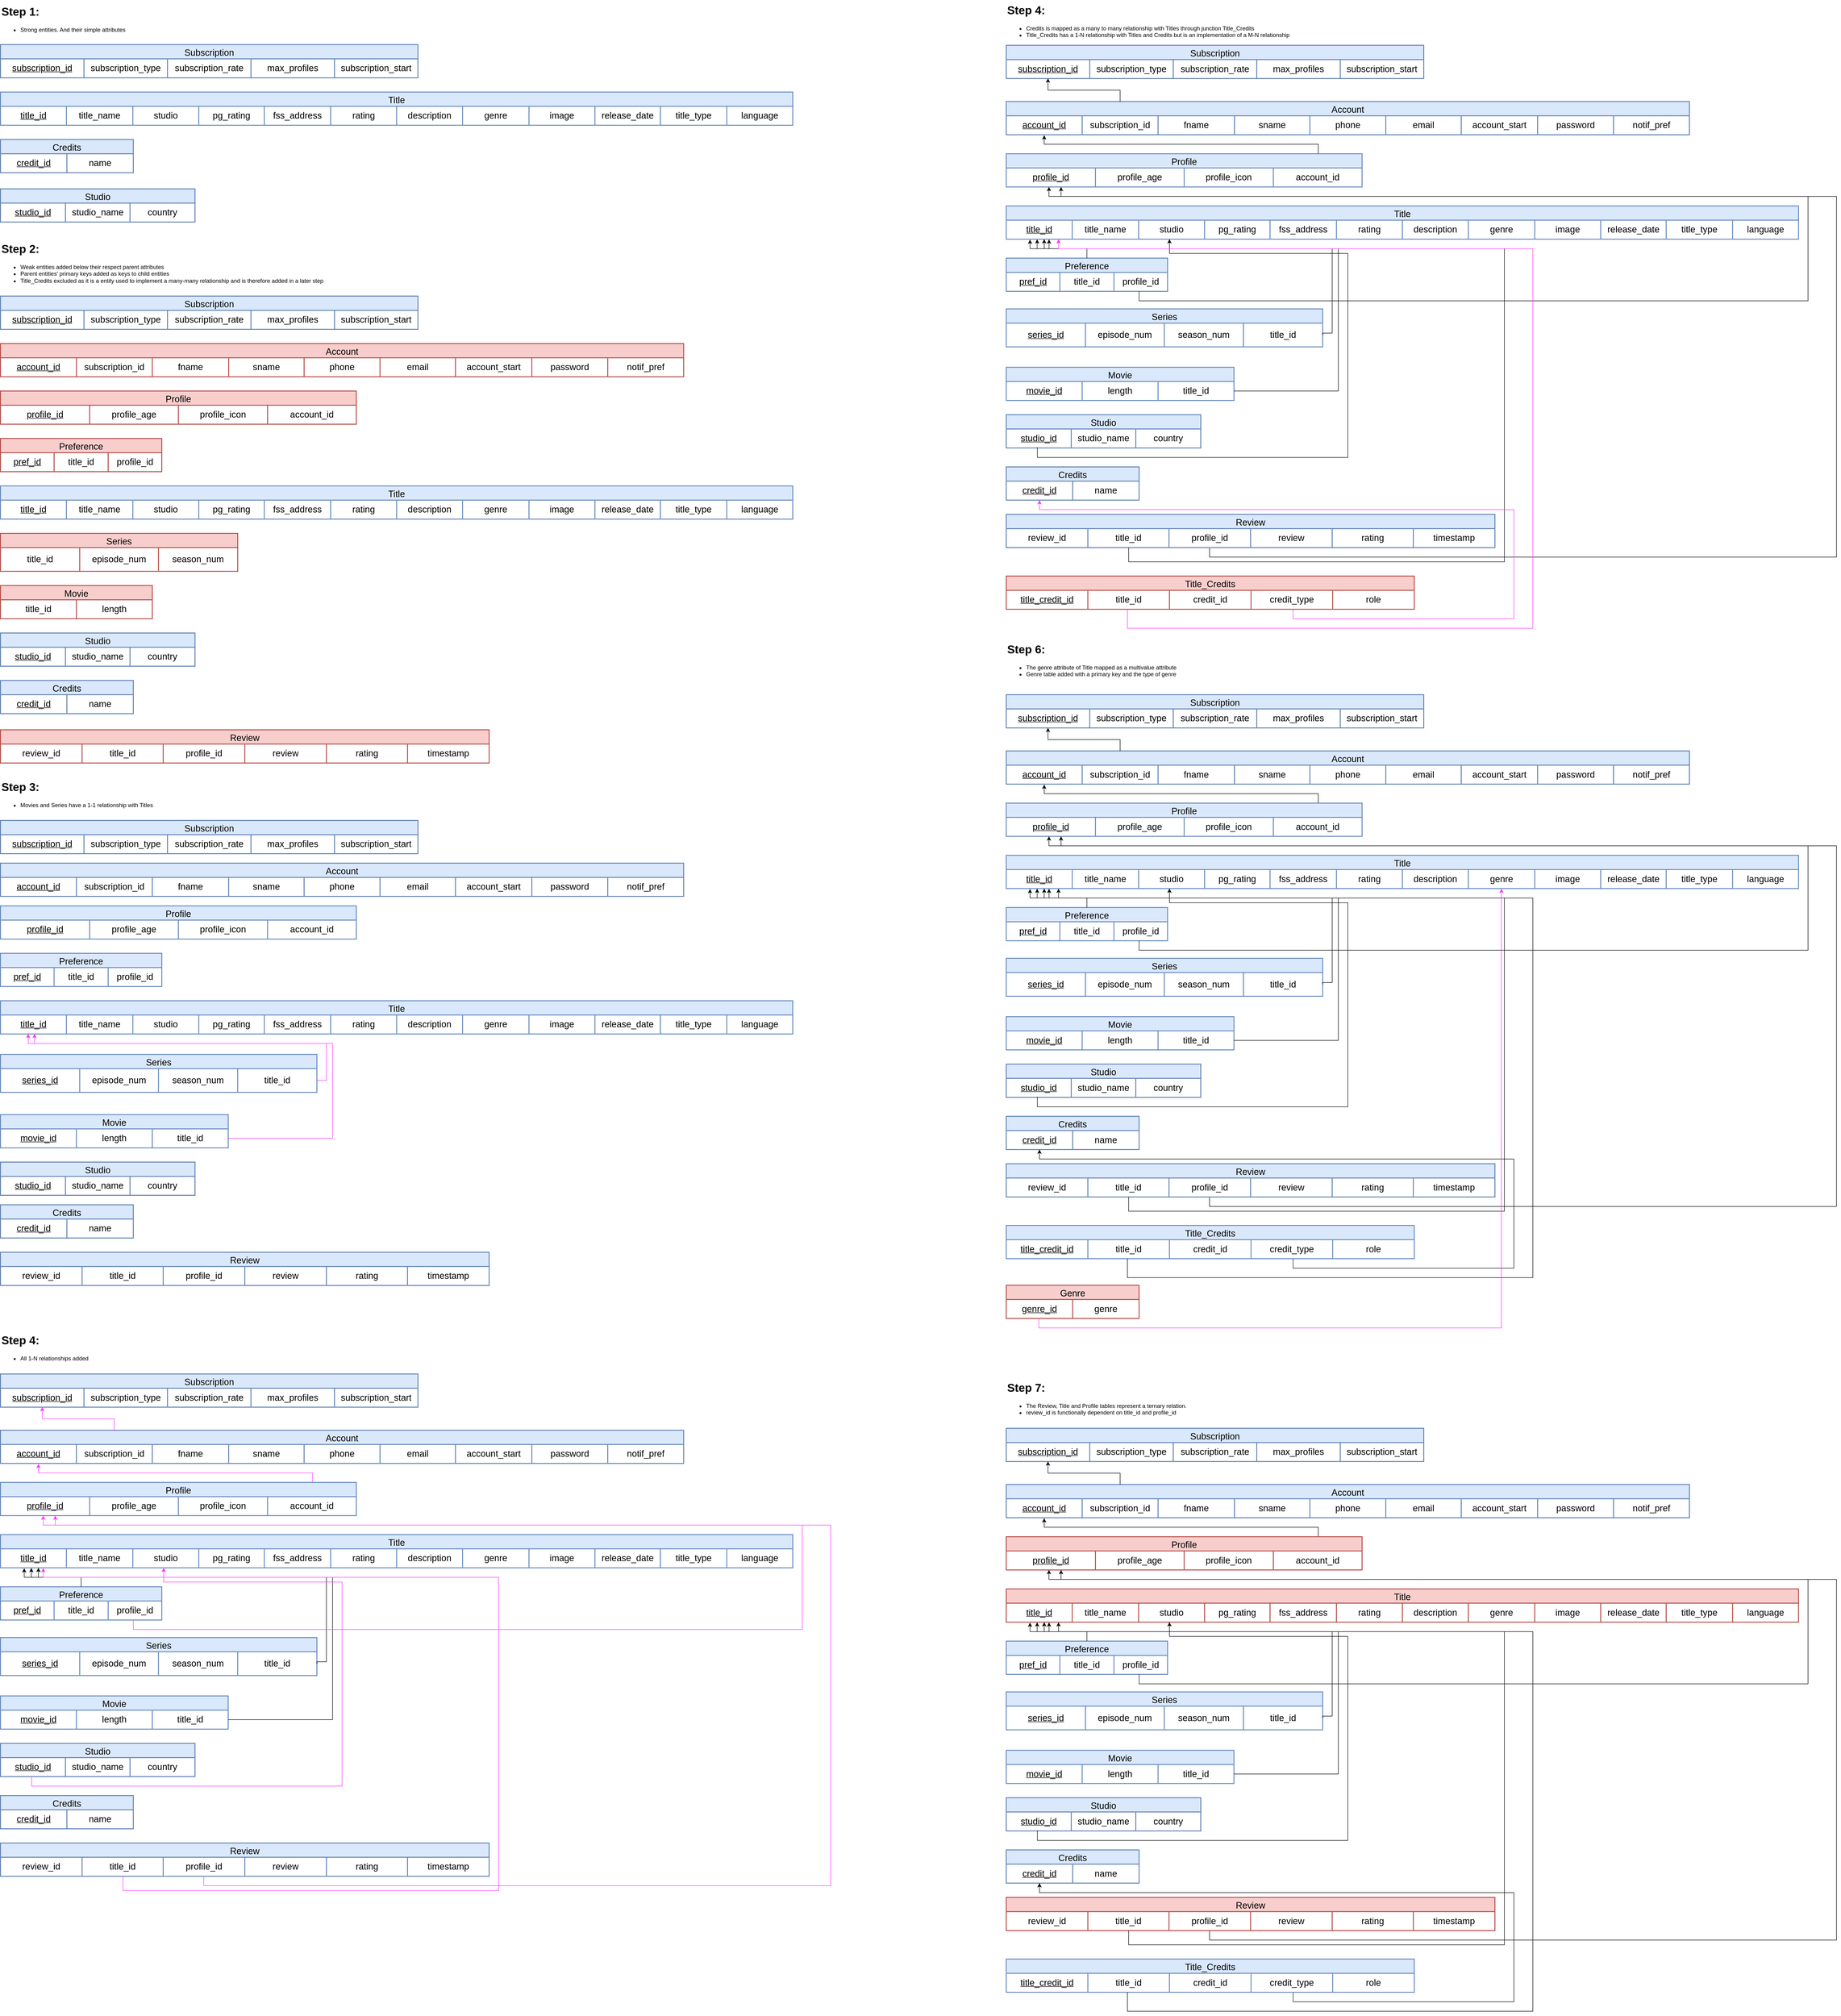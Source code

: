 <mxfile version="24.4.10" type="github">
  <diagram id="C5RBs43oDa-KdzZeNtuy" name="Page-1">
    <mxGraphModel dx="7079" dy="5147" grid="1" gridSize="10" guides="1" tooltips="1" connect="1" arrows="1" fold="1" page="1" pageScale="1" pageWidth="827" pageHeight="1169" math="0" shadow="0">
      <root>
        <mxCell id="WIyWlLk6GJQsqaUBKTNV-0" />
        <mxCell id="WIyWlLk6GJQsqaUBKTNV-1" parent="WIyWlLk6GJQsqaUBKTNV-0" />
        <mxCell id="SElTH7mUP-eFJK6A9xzh-11" value="&lt;h1 style=&quot;margin-top: 0px;&quot;&gt;Step 1:&lt;/h1&gt;&lt;p&gt;&lt;/p&gt;&lt;ul&gt;&lt;li&gt;Strong entities. And their simple attributes&lt;/li&gt;&lt;/ul&gt;&lt;p&gt;&lt;/p&gt;" style="text;html=1;whiteSpace=wrap;overflow=hidden;rounded=0;" vertex="1" parent="WIyWlLk6GJQsqaUBKTNV-1">
          <mxGeometry x="2560" y="60" width="290" height="80" as="geometry" />
        </mxCell>
        <mxCell id="SElTH7mUP-eFJK6A9xzh-12" value="&lt;h1 style=&quot;margin-top: 0px;&quot;&gt;Step 2:&lt;/h1&gt;&lt;p&gt;&lt;/p&gt;&lt;ul&gt;&lt;li&gt;Weak entities added below their respect parent attributes&lt;/li&gt;&lt;li&gt;Parent entities&#39; primary keys added as keys to child entities&lt;/li&gt;&lt;li&gt;Title_Credits excluded as it is a entity used to implement a many-many relationship and is therefore added in a later step&lt;/li&gt;&lt;/ul&gt;&lt;p&gt;&lt;/p&gt;" style="text;html=1;whiteSpace=wrap;overflow=hidden;rounded=0;" vertex="1" parent="WIyWlLk6GJQsqaUBKTNV-1">
          <mxGeometry x="2560" y="560" width="840" height="110" as="geometry" />
        </mxCell>
        <mxCell id="SElTH7mUP-eFJK6A9xzh-13" value="&lt;h1 style=&quot;margin-top: 0px;&quot;&gt;Step 3:&lt;/h1&gt;&lt;p&gt;&lt;/p&gt;&lt;ul&gt;&lt;li&gt;Movies and Series have a 1-1 relationship with Titles&lt;/li&gt;&lt;/ul&gt;&lt;p&gt;&lt;/p&gt;" style="text;html=1;whiteSpace=wrap;overflow=hidden;rounded=0;" vertex="1" parent="WIyWlLk6GJQsqaUBKTNV-1">
          <mxGeometry x="2560" y="1693.5" width="620" height="86.5" as="geometry" />
        </mxCell>
        <mxCell id="SElTH7mUP-eFJK6A9xzh-16" value="&lt;h1 style=&quot;margin-top: 0px;&quot;&gt;Step 6:&lt;/h1&gt;&lt;ul&gt;&lt;li&gt;The genre attribute of Title mapped as a multivalue attribute&lt;/li&gt;&lt;li&gt;Genre table added with a primary key and the type of genre&lt;/li&gt;&lt;/ul&gt;&lt;p&gt;&lt;/p&gt;" style="text;html=1;whiteSpace=wrap;overflow=hidden;rounded=0;" vertex="1" parent="WIyWlLk6GJQsqaUBKTNV-1">
          <mxGeometry x="4680" y="1404" width="440" height="120" as="geometry" />
        </mxCell>
        <mxCell id="SElTH7mUP-eFJK6A9xzh-17" value="&lt;h1 style=&quot;margin-top: 0px;&quot;&gt;Step 7:&lt;/h1&gt;&lt;p&gt;&lt;/p&gt;&lt;ul&gt;&lt;li&gt;The Review, Title and Profile tables represent a ternary relation.&lt;/li&gt;&lt;li&gt;review_id is functionally dependent on title_id and profile_id&lt;/li&gt;&lt;/ul&gt;&lt;p&gt;&lt;/p&gt;" style="text;html=1;whiteSpace=wrap;overflow=hidden;rounded=0;" vertex="1" parent="WIyWlLk6GJQsqaUBKTNV-1">
          <mxGeometry x="4680" y="2960" width="450" height="120" as="geometry" />
        </mxCell>
        <mxCell id="SElTH7mUP-eFJK6A9xzh-35" value="Profile" style="shape=table;startSize=30;container=1;collapsible=0;childLayout=tableLayout;strokeColor=#b85450;fontSize=19;strokeWidth=2;fillColor=#f8cecc;" vertex="1" parent="WIyWlLk6GJQsqaUBKTNV-1">
          <mxGeometry x="2560" y="880" width="750" height="70" as="geometry" />
        </mxCell>
        <mxCell id="SElTH7mUP-eFJK6A9xzh-36" value="" style="shape=tableRow;horizontal=0;startSize=0;swimlaneHead=0;swimlaneBody=0;strokeColor=inherit;top=0;left=0;bottom=0;right=0;collapsible=0;dropTarget=0;fillColor=none;points=[[0,0.5],[1,0.5]];portConstraint=eastwest;fontSize=19;strokeWidth=2;" vertex="1" parent="SElTH7mUP-eFJK6A9xzh-35">
          <mxGeometry y="30" width="750" height="40" as="geometry" />
        </mxCell>
        <mxCell id="SElTH7mUP-eFJK6A9xzh-37" value="&lt;u style=&quot;font-size: 19px;&quot;&gt;profile_id&lt;/u&gt;" style="shape=partialRectangle;html=1;whiteSpace=wrap;connectable=0;strokeColor=inherit;overflow=hidden;fillColor=none;top=0;left=0;bottom=0;right=0;pointerEvents=1;fontSize=19;strokeWidth=2;" vertex="1" parent="SElTH7mUP-eFJK6A9xzh-36">
          <mxGeometry width="188" height="40" as="geometry">
            <mxRectangle width="188" height="40" as="alternateBounds" />
          </mxGeometry>
        </mxCell>
        <mxCell id="SElTH7mUP-eFJK6A9xzh-38" value="profile_age" style="shape=partialRectangle;html=1;whiteSpace=wrap;connectable=0;strokeColor=inherit;overflow=hidden;fillColor=none;top=0;left=0;bottom=0;right=0;pointerEvents=1;fontSize=19;strokeWidth=2;" vertex="1" parent="SElTH7mUP-eFJK6A9xzh-36">
          <mxGeometry x="188" width="187" height="40" as="geometry">
            <mxRectangle width="187" height="40" as="alternateBounds" />
          </mxGeometry>
        </mxCell>
        <mxCell id="SElTH7mUP-eFJK6A9xzh-39" value="profile_icon" style="shape=partialRectangle;html=1;whiteSpace=wrap;connectable=0;strokeColor=inherit;overflow=hidden;fillColor=none;top=0;left=0;bottom=0;right=0;pointerEvents=1;fontSize=19;strokeWidth=2;" vertex="1" parent="SElTH7mUP-eFJK6A9xzh-36">
          <mxGeometry x="375" width="188" height="40" as="geometry">
            <mxRectangle width="188" height="40" as="alternateBounds" />
          </mxGeometry>
        </mxCell>
        <mxCell id="SElTH7mUP-eFJK6A9xzh-40" value="account_id" style="shape=partialRectangle;html=1;whiteSpace=wrap;connectable=0;strokeColor=inherit;overflow=hidden;fillColor=none;top=0;left=0;bottom=0;right=0;pointerEvents=1;fontSize=19;strokeWidth=2;" vertex="1" parent="SElTH7mUP-eFJK6A9xzh-36">
          <mxGeometry x="563" width="187" height="40" as="geometry">
            <mxRectangle width="187" height="40" as="alternateBounds" />
          </mxGeometry>
        </mxCell>
        <mxCell id="SElTH7mUP-eFJK6A9xzh-51" value="Subscription" style="shape=table;startSize=30;container=1;collapsible=0;childLayout=tableLayout;strokeColor=#6787B5;strokeWidth=2;align=center;verticalAlign=middle;fontFamily=Helvetica;fontSize=19;fontColor=default;fillColor=#dae8fc;" vertex="1" parent="WIyWlLk6GJQsqaUBKTNV-1">
          <mxGeometry x="2560" y="150" width="880" height="70" as="geometry" />
        </mxCell>
        <mxCell id="SElTH7mUP-eFJK6A9xzh-52" value="" style="shape=tableRow;horizontal=0;startSize=0;swimlaneHead=0;swimlaneBody=0;strokeColor=inherit;top=0;left=0;bottom=0;right=0;collapsible=0;dropTarget=0;fillColor=none;points=[[0,0.5],[1,0.5]];portConstraint=eastwest;strokeWidth=2;align=center;verticalAlign=middle;fontFamily=Helvetica;fontSize=19;fontColor=default;" vertex="1" parent="SElTH7mUP-eFJK6A9xzh-51">
          <mxGeometry y="30" width="880" height="40" as="geometry" />
        </mxCell>
        <mxCell id="SElTH7mUP-eFJK6A9xzh-53" value="&lt;u&gt;subscription_id&lt;/u&gt;" style="shape=partialRectangle;html=1;whiteSpace=wrap;connectable=0;strokeColor=inherit;overflow=hidden;fillColor=none;top=0;left=0;bottom=0;right=0;pointerEvents=1;strokeWidth=2;align=center;verticalAlign=middle;fontFamily=Helvetica;fontSize=19;fontColor=default;" vertex="1" parent="SElTH7mUP-eFJK6A9xzh-52">
          <mxGeometry width="176" height="40" as="geometry">
            <mxRectangle width="176" height="40" as="alternateBounds" />
          </mxGeometry>
        </mxCell>
        <mxCell id="SElTH7mUP-eFJK6A9xzh-54" value="subscription_type" style="shape=partialRectangle;html=1;whiteSpace=wrap;connectable=0;strokeColor=inherit;overflow=hidden;fillColor=none;top=0;left=0;bottom=0;right=0;pointerEvents=1;strokeWidth=2;align=center;verticalAlign=middle;fontFamily=Helvetica;fontSize=19;fontColor=default;" vertex="1" parent="SElTH7mUP-eFJK6A9xzh-52">
          <mxGeometry x="176" width="176" height="40" as="geometry">
            <mxRectangle width="176" height="40" as="alternateBounds" />
          </mxGeometry>
        </mxCell>
        <mxCell id="SElTH7mUP-eFJK6A9xzh-55" value="subscription_rate" style="shape=partialRectangle;html=1;whiteSpace=wrap;connectable=0;strokeColor=inherit;overflow=hidden;fillColor=none;top=0;left=0;bottom=0;right=0;pointerEvents=1;strokeWidth=2;align=center;verticalAlign=middle;fontFamily=Helvetica;fontSize=19;fontColor=default;" vertex="1" parent="SElTH7mUP-eFJK6A9xzh-52">
          <mxGeometry x="352" width="176" height="40" as="geometry">
            <mxRectangle width="176" height="40" as="alternateBounds" />
          </mxGeometry>
        </mxCell>
        <mxCell id="SElTH7mUP-eFJK6A9xzh-56" value="max_profiles" style="shape=partialRectangle;html=1;whiteSpace=wrap;connectable=0;strokeColor=inherit;overflow=hidden;fillColor=none;top=0;left=0;bottom=0;right=0;pointerEvents=1;strokeWidth=2;align=center;verticalAlign=middle;fontFamily=Helvetica;fontSize=19;fontColor=default;" vertex="1" parent="SElTH7mUP-eFJK6A9xzh-52">
          <mxGeometry x="528" width="176" height="40" as="geometry">
            <mxRectangle width="176" height="40" as="alternateBounds" />
          </mxGeometry>
        </mxCell>
        <mxCell id="SElTH7mUP-eFJK6A9xzh-57" value="subscription_start" style="shape=partialRectangle;html=1;whiteSpace=wrap;connectable=0;strokeColor=inherit;overflow=hidden;fillColor=none;top=0;left=0;bottom=0;right=0;pointerEvents=1;strokeWidth=2;align=center;verticalAlign=middle;fontFamily=Helvetica;fontSize=19;fontColor=default;" vertex="1" parent="SElTH7mUP-eFJK6A9xzh-52">
          <mxGeometry x="704" width="176" height="40" as="geometry">
            <mxRectangle width="176" height="40" as="alternateBounds" />
          </mxGeometry>
        </mxCell>
        <mxCell id="SElTH7mUP-eFJK6A9xzh-58" value="Account" style="shape=table;startSize=30;container=1;collapsible=0;childLayout=tableLayout;strokeColor=#b85450;strokeWidth=2;align=center;verticalAlign=middle;fontFamily=Helvetica;fontSize=19;fillColor=#f8cecc;" vertex="1" parent="WIyWlLk6GJQsqaUBKTNV-1">
          <mxGeometry x="2560" y="780" width="1440" height="70" as="geometry" />
        </mxCell>
        <mxCell id="SElTH7mUP-eFJK6A9xzh-59" value="" style="shape=tableRow;horizontal=0;startSize=0;swimlaneHead=0;swimlaneBody=0;strokeColor=inherit;top=0;left=0;bottom=0;right=0;collapsible=0;dropTarget=0;fillColor=none;points=[[0,0.5],[1,0.5]];portConstraint=eastwest;strokeWidth=2;align=center;verticalAlign=middle;fontFamily=Helvetica;fontSize=19;fontColor=default;" vertex="1" parent="SElTH7mUP-eFJK6A9xzh-58">
          <mxGeometry y="30" width="1440" height="40" as="geometry" />
        </mxCell>
        <mxCell id="SElTH7mUP-eFJK6A9xzh-60" value="&lt;u&gt;account_id&lt;/u&gt;" style="shape=partialRectangle;html=1;whiteSpace=wrap;connectable=0;strokeColor=inherit;overflow=hidden;fillColor=none;top=0;left=0;bottom=0;right=0;pointerEvents=1;strokeWidth=2;align=center;verticalAlign=middle;fontFamily=Helvetica;fontSize=19;fontColor=default;" vertex="1" parent="SElTH7mUP-eFJK6A9xzh-59">
          <mxGeometry width="160" height="40" as="geometry">
            <mxRectangle width="160" height="40" as="alternateBounds" />
          </mxGeometry>
        </mxCell>
        <mxCell id="SElTH7mUP-eFJK6A9xzh-61" value="subscription_id" style="shape=partialRectangle;html=1;whiteSpace=wrap;connectable=0;strokeColor=inherit;overflow=hidden;fillColor=none;top=0;left=0;bottom=0;right=0;pointerEvents=1;strokeWidth=2;align=center;verticalAlign=middle;fontFamily=Helvetica;fontSize=19;fontColor=default;" vertex="1" parent="SElTH7mUP-eFJK6A9xzh-59">
          <mxGeometry x="160" width="160" height="40" as="geometry">
            <mxRectangle width="160" height="40" as="alternateBounds" />
          </mxGeometry>
        </mxCell>
        <mxCell id="SElTH7mUP-eFJK6A9xzh-62" value="fname" style="shape=partialRectangle;html=1;whiteSpace=wrap;connectable=0;strokeColor=inherit;overflow=hidden;fillColor=none;top=0;left=0;bottom=0;right=0;pointerEvents=1;strokeWidth=2;align=center;verticalAlign=middle;fontFamily=Helvetica;fontSize=19;fontColor=default;" vertex="1" parent="SElTH7mUP-eFJK6A9xzh-59">
          <mxGeometry x="320" width="161" height="40" as="geometry">
            <mxRectangle width="161" height="40" as="alternateBounds" />
          </mxGeometry>
        </mxCell>
        <mxCell id="SElTH7mUP-eFJK6A9xzh-63" value="sname" style="shape=partialRectangle;html=1;whiteSpace=wrap;connectable=0;strokeColor=inherit;overflow=hidden;fillColor=none;top=0;left=0;bottom=0;right=0;pointerEvents=1;strokeWidth=2;align=center;verticalAlign=middle;fontFamily=Helvetica;fontSize=19;fontColor=default;" vertex="1" parent="SElTH7mUP-eFJK6A9xzh-59">
          <mxGeometry x="481" width="159" height="40" as="geometry">
            <mxRectangle width="159" height="40" as="alternateBounds" />
          </mxGeometry>
        </mxCell>
        <mxCell id="SElTH7mUP-eFJK6A9xzh-64" value="phone" style="shape=partialRectangle;html=1;whiteSpace=wrap;connectable=0;strokeColor=inherit;overflow=hidden;fillColor=none;top=0;left=0;bottom=0;right=0;pointerEvents=1;strokeWidth=2;align=center;verticalAlign=middle;fontFamily=Helvetica;fontSize=19;fontColor=default;" vertex="1" parent="SElTH7mUP-eFJK6A9xzh-59">
          <mxGeometry x="640" width="160" height="40" as="geometry">
            <mxRectangle width="160" height="40" as="alternateBounds" />
          </mxGeometry>
        </mxCell>
        <mxCell id="SElTH7mUP-eFJK6A9xzh-65" value="email" style="shape=partialRectangle;html=1;whiteSpace=wrap;connectable=0;strokeColor=inherit;overflow=hidden;fillColor=none;top=0;left=0;bottom=0;right=0;pointerEvents=1;strokeWidth=2;align=center;verticalAlign=middle;fontFamily=Helvetica;fontSize=19;fontColor=default;" vertex="1" parent="SElTH7mUP-eFJK6A9xzh-59">
          <mxGeometry x="800" width="159" height="40" as="geometry">
            <mxRectangle width="159" height="40" as="alternateBounds" />
          </mxGeometry>
        </mxCell>
        <mxCell id="SElTH7mUP-eFJK6A9xzh-66" value="account_start" style="shape=partialRectangle;html=1;whiteSpace=wrap;connectable=0;strokeColor=inherit;overflow=hidden;fillColor=none;top=0;left=0;bottom=0;right=0;pointerEvents=1;strokeWidth=2;align=center;verticalAlign=middle;fontFamily=Helvetica;fontSize=19;fontColor=default;" vertex="1" parent="SElTH7mUP-eFJK6A9xzh-59">
          <mxGeometry x="959" width="161" height="40" as="geometry">
            <mxRectangle width="161" height="40" as="alternateBounds" />
          </mxGeometry>
        </mxCell>
        <mxCell id="SElTH7mUP-eFJK6A9xzh-67" value="password" style="shape=partialRectangle;html=1;whiteSpace=wrap;connectable=0;strokeColor=inherit;overflow=hidden;fillColor=none;top=0;left=0;bottom=0;right=0;pointerEvents=1;strokeWidth=2;align=center;verticalAlign=middle;fontFamily=Helvetica;fontSize=19;fontColor=default;" vertex="1" parent="SElTH7mUP-eFJK6A9xzh-59">
          <mxGeometry x="1120" width="160" height="40" as="geometry">
            <mxRectangle width="160" height="40" as="alternateBounds" />
          </mxGeometry>
        </mxCell>
        <mxCell id="SElTH7mUP-eFJK6A9xzh-68" value="notif_pref" style="shape=partialRectangle;html=1;whiteSpace=wrap;connectable=0;strokeColor=inherit;overflow=hidden;fillColor=none;top=0;left=0;bottom=0;right=0;pointerEvents=1;strokeWidth=2;align=center;verticalAlign=middle;fontFamily=Helvetica;fontSize=19;fontColor=default;" vertex="1" parent="SElTH7mUP-eFJK6A9xzh-59">
          <mxGeometry x="1280" width="160" height="40" as="geometry">
            <mxRectangle width="160" height="40" as="alternateBounds" />
          </mxGeometry>
        </mxCell>
        <mxCell id="SElTH7mUP-eFJK6A9xzh-83" value="Title" style="shape=table;startSize=30;container=1;collapsible=0;childLayout=tableLayout;strokeColor=#6c8ebf;fontSize=19;strokeWidth=2;fillColor=#dae8fc;" vertex="1" parent="WIyWlLk6GJQsqaUBKTNV-1">
          <mxGeometry x="2560" y="250" width="1670" height="70" as="geometry" />
        </mxCell>
        <mxCell id="SElTH7mUP-eFJK6A9xzh-84" value="" style="shape=tableRow;horizontal=0;startSize=0;swimlaneHead=0;swimlaneBody=0;strokeColor=inherit;top=0;left=0;bottom=0;right=0;collapsible=0;dropTarget=0;fillColor=none;points=[[0,0.5],[1,0.5]];portConstraint=eastwest;fontSize=19;strokeWidth=2;" vertex="1" parent="SElTH7mUP-eFJK6A9xzh-83">
          <mxGeometry y="30" width="1670" height="40" as="geometry" />
        </mxCell>
        <mxCell id="SElTH7mUP-eFJK6A9xzh-85" value="&lt;u style=&quot;font-size: 19px;&quot;&gt;title_id&lt;/u&gt;" style="shape=partialRectangle;html=1;whiteSpace=wrap;connectable=0;strokeColor=inherit;overflow=hidden;fillColor=none;top=0;left=0;bottom=0;right=0;pointerEvents=1;fontSize=19;strokeWidth=2;" vertex="1" parent="SElTH7mUP-eFJK6A9xzh-84">
          <mxGeometry width="139" height="40" as="geometry">
            <mxRectangle width="139" height="40" as="alternateBounds" />
          </mxGeometry>
        </mxCell>
        <mxCell id="SElTH7mUP-eFJK6A9xzh-86" value="title_name" style="shape=partialRectangle;html=1;whiteSpace=wrap;connectable=0;strokeColor=inherit;overflow=hidden;fillColor=none;top=0;left=0;bottom=0;right=0;pointerEvents=1;fontSize=19;strokeWidth=2;" vertex="1" parent="SElTH7mUP-eFJK6A9xzh-84">
          <mxGeometry x="139" width="140" height="40" as="geometry">
            <mxRectangle width="140" height="40" as="alternateBounds" />
          </mxGeometry>
        </mxCell>
        <mxCell id="SElTH7mUP-eFJK6A9xzh-87" value="studio" style="shape=partialRectangle;html=1;whiteSpace=wrap;connectable=0;strokeColor=inherit;overflow=hidden;fillColor=none;top=0;left=0;bottom=0;right=0;pointerEvents=1;fontSize=19;strokeWidth=2;" vertex="1" parent="SElTH7mUP-eFJK6A9xzh-84">
          <mxGeometry x="279" width="139" height="40" as="geometry">
            <mxRectangle width="139" height="40" as="alternateBounds" />
          </mxGeometry>
        </mxCell>
        <mxCell id="SElTH7mUP-eFJK6A9xzh-88" value="pg_rating" style="shape=partialRectangle;html=1;whiteSpace=wrap;connectable=0;strokeColor=inherit;overflow=hidden;fillColor=none;top=0;left=0;bottom=0;right=0;pointerEvents=1;fontSize=19;strokeWidth=2;" vertex="1" parent="SElTH7mUP-eFJK6A9xzh-84">
          <mxGeometry x="418" width="138" height="40" as="geometry">
            <mxRectangle width="138" height="40" as="alternateBounds" />
          </mxGeometry>
        </mxCell>
        <mxCell id="SElTH7mUP-eFJK6A9xzh-89" value="fss_address" style="shape=partialRectangle;html=1;whiteSpace=wrap;connectable=0;strokeColor=inherit;overflow=hidden;fillColor=none;top=0;left=0;bottom=0;right=0;pointerEvents=1;fontSize=19;strokeWidth=2;" vertex="1" parent="SElTH7mUP-eFJK6A9xzh-84">
          <mxGeometry x="556" width="140" height="40" as="geometry">
            <mxRectangle width="140" height="40" as="alternateBounds" />
          </mxGeometry>
        </mxCell>
        <mxCell id="SElTH7mUP-eFJK6A9xzh-90" value="rating" style="shape=partialRectangle;html=1;whiteSpace=wrap;connectable=0;strokeColor=inherit;overflow=hidden;fillColor=none;top=0;left=0;bottom=0;right=0;pointerEvents=1;fontSize=19;strokeWidth=2;" vertex="1" parent="SElTH7mUP-eFJK6A9xzh-84">
          <mxGeometry x="696" width="139" height="40" as="geometry">
            <mxRectangle width="139" height="40" as="alternateBounds" />
          </mxGeometry>
        </mxCell>
        <mxCell id="SElTH7mUP-eFJK6A9xzh-91" value="description" style="shape=partialRectangle;html=1;whiteSpace=wrap;connectable=0;strokeColor=inherit;overflow=hidden;fillColor=none;top=0;left=0;bottom=0;right=0;pointerEvents=1;fontSize=19;strokeWidth=2;" vertex="1" parent="SElTH7mUP-eFJK6A9xzh-84">
          <mxGeometry x="835" width="139" height="40" as="geometry">
            <mxRectangle width="139" height="40" as="alternateBounds" />
          </mxGeometry>
        </mxCell>
        <mxCell id="SElTH7mUP-eFJK6A9xzh-92" value="genre" style="shape=partialRectangle;html=1;whiteSpace=wrap;connectable=0;strokeColor=inherit;overflow=hidden;fillColor=none;top=0;left=0;bottom=0;right=0;pointerEvents=1;fontSize=19;strokeWidth=2;" vertex="1" parent="SElTH7mUP-eFJK6A9xzh-84">
          <mxGeometry x="974" width="140" height="40" as="geometry">
            <mxRectangle width="140" height="40" as="alternateBounds" />
          </mxGeometry>
        </mxCell>
        <mxCell id="SElTH7mUP-eFJK6A9xzh-93" value="image" style="shape=partialRectangle;html=1;whiteSpace=wrap;connectable=0;strokeColor=inherit;overflow=hidden;fillColor=none;top=0;left=0;bottom=0;right=0;pointerEvents=1;fontSize=19;strokeWidth=2;" vertex="1" parent="SElTH7mUP-eFJK6A9xzh-84">
          <mxGeometry x="1114" width="139" height="40" as="geometry">
            <mxRectangle width="139" height="40" as="alternateBounds" />
          </mxGeometry>
        </mxCell>
        <mxCell id="SElTH7mUP-eFJK6A9xzh-94" value="release_date" style="shape=partialRectangle;html=1;whiteSpace=wrap;connectable=0;strokeColor=inherit;overflow=hidden;fillColor=none;top=0;left=0;bottom=0;right=0;pointerEvents=1;fontSize=19;strokeWidth=2;" vertex="1" parent="SElTH7mUP-eFJK6A9xzh-84">
          <mxGeometry x="1253" width="138" height="40" as="geometry">
            <mxRectangle width="138" height="40" as="alternateBounds" />
          </mxGeometry>
        </mxCell>
        <mxCell id="SElTH7mUP-eFJK6A9xzh-95" value="title_type" style="shape=partialRectangle;html=1;whiteSpace=wrap;connectable=0;strokeColor=inherit;overflow=hidden;fillColor=none;top=0;left=0;bottom=0;right=0;pointerEvents=1;fontSize=19;strokeWidth=2;" vertex="1" parent="SElTH7mUP-eFJK6A9xzh-84">
          <mxGeometry x="1391" width="140" height="40" as="geometry">
            <mxRectangle width="140" height="40" as="alternateBounds" />
          </mxGeometry>
        </mxCell>
        <mxCell id="SElTH7mUP-eFJK6A9xzh-96" value="language" style="shape=partialRectangle;html=1;whiteSpace=wrap;connectable=0;strokeColor=inherit;overflow=hidden;fillColor=none;top=0;left=0;bottom=0;right=0;pointerEvents=1;fontSize=19;strokeWidth=2;" vertex="1" parent="SElTH7mUP-eFJK6A9xzh-84">
          <mxGeometry x="1531" width="139" height="40" as="geometry">
            <mxRectangle width="139" height="40" as="alternateBounds" />
          </mxGeometry>
        </mxCell>
        <mxCell id="SElTH7mUP-eFJK6A9xzh-111" value="Credits" style="shape=table;startSize=30;container=1;collapsible=0;childLayout=tableLayout;strokeColor=#6787B5;strokeWidth=2;align=center;verticalAlign=middle;fontFamily=Helvetica;fontSize=19;fontColor=default;fillColor=#dae8fc;" vertex="1" parent="WIyWlLk6GJQsqaUBKTNV-1">
          <mxGeometry x="2560" y="350" width="280" height="70" as="geometry" />
        </mxCell>
        <mxCell id="SElTH7mUP-eFJK6A9xzh-112" value="" style="shape=tableRow;horizontal=0;startSize=0;swimlaneHead=0;swimlaneBody=0;strokeColor=inherit;top=0;left=0;bottom=0;right=0;collapsible=0;dropTarget=0;fillColor=none;points=[[0,0.5],[1,0.5]];portConstraint=eastwest;strokeWidth=2;align=center;verticalAlign=middle;fontFamily=Helvetica;fontSize=19;fontColor=default;" vertex="1" parent="SElTH7mUP-eFJK6A9xzh-111">
          <mxGeometry y="30" width="280" height="40" as="geometry" />
        </mxCell>
        <mxCell id="SElTH7mUP-eFJK6A9xzh-113" value="&lt;u&gt;credit_id&lt;/u&gt;" style="shape=partialRectangle;html=1;whiteSpace=wrap;connectable=0;strokeColor=inherit;overflow=hidden;fillColor=none;top=0;left=0;bottom=0;right=0;pointerEvents=1;strokeWidth=2;align=center;verticalAlign=middle;fontFamily=Helvetica;fontSize=19;fontColor=default;" vertex="1" parent="SElTH7mUP-eFJK6A9xzh-112">
          <mxGeometry width="140" height="40" as="geometry">
            <mxRectangle width="140" height="40" as="alternateBounds" />
          </mxGeometry>
        </mxCell>
        <mxCell id="SElTH7mUP-eFJK6A9xzh-114" value="name" style="shape=partialRectangle;html=1;whiteSpace=wrap;connectable=0;strokeColor=inherit;overflow=hidden;fillColor=none;top=0;left=0;bottom=0;right=0;pointerEvents=1;strokeWidth=2;align=center;verticalAlign=middle;fontFamily=Helvetica;fontSize=19;fontColor=default;" vertex="1" parent="SElTH7mUP-eFJK6A9xzh-112">
          <mxGeometry x="140" width="140" height="40" as="geometry">
            <mxRectangle width="140" height="40" as="alternateBounds" />
          </mxGeometry>
        </mxCell>
        <mxCell id="SElTH7mUP-eFJK6A9xzh-115" value="Studio" style="shape=table;startSize=30;container=1;collapsible=0;childLayout=tableLayout;strokeColor=#6787B5;strokeWidth=2;align=center;verticalAlign=middle;fontFamily=Helvetica;fontSize=19;fontColor=default;fillColor=#dae8fc;" vertex="1" parent="WIyWlLk6GJQsqaUBKTNV-1">
          <mxGeometry x="2560" y="454" width="410" height="70" as="geometry" />
        </mxCell>
        <mxCell id="SElTH7mUP-eFJK6A9xzh-116" value="" style="shape=tableRow;horizontal=0;startSize=0;swimlaneHead=0;swimlaneBody=0;strokeColor=inherit;top=0;left=0;bottom=0;right=0;collapsible=0;dropTarget=0;fillColor=none;points=[[0,0.5],[1,0.5]];portConstraint=eastwest;strokeWidth=2;align=center;verticalAlign=middle;fontFamily=Helvetica;fontSize=19;fontColor=default;" vertex="1" parent="SElTH7mUP-eFJK6A9xzh-115">
          <mxGeometry y="30" width="410" height="40" as="geometry" />
        </mxCell>
        <mxCell id="SElTH7mUP-eFJK6A9xzh-117" value="&lt;u&gt;studio_id&lt;/u&gt;" style="shape=partialRectangle;html=1;whiteSpace=wrap;connectable=0;strokeColor=inherit;overflow=hidden;fillColor=none;top=0;left=0;bottom=0;right=0;pointerEvents=1;strokeWidth=2;align=center;verticalAlign=middle;fontFamily=Helvetica;fontSize=19;fontColor=default;" vertex="1" parent="SElTH7mUP-eFJK6A9xzh-116">
          <mxGeometry width="137" height="40" as="geometry">
            <mxRectangle width="137" height="40" as="alternateBounds" />
          </mxGeometry>
        </mxCell>
        <mxCell id="SElTH7mUP-eFJK6A9xzh-118" value="studio_name" style="shape=partialRectangle;html=1;whiteSpace=wrap;connectable=0;strokeColor=inherit;overflow=hidden;fillColor=none;top=0;left=0;bottom=0;right=0;pointerEvents=1;strokeWidth=2;align=center;verticalAlign=middle;fontFamily=Helvetica;fontSize=19;fontColor=default;" vertex="1" parent="SElTH7mUP-eFJK6A9xzh-116">
          <mxGeometry x="137" width="136" height="40" as="geometry">
            <mxRectangle width="136" height="40" as="alternateBounds" />
          </mxGeometry>
        </mxCell>
        <mxCell id="SElTH7mUP-eFJK6A9xzh-119" value="country" style="shape=partialRectangle;html=1;whiteSpace=wrap;connectable=0;strokeColor=inherit;overflow=hidden;fillColor=none;top=0;left=0;bottom=0;right=0;pointerEvents=1;strokeWidth=2;align=center;verticalAlign=middle;fontFamily=Helvetica;fontSize=19;fontColor=default;" vertex="1" parent="SElTH7mUP-eFJK6A9xzh-116">
          <mxGeometry x="273" width="137" height="40" as="geometry">
            <mxRectangle width="137" height="40" as="alternateBounds" />
          </mxGeometry>
        </mxCell>
        <mxCell id="SElTH7mUP-eFJK6A9xzh-120" value="Subscription" style="shape=table;startSize=30;container=1;collapsible=0;childLayout=tableLayout;strokeColor=#6787B5;strokeWidth=2;align=center;verticalAlign=middle;fontFamily=Helvetica;fontSize=19;fontColor=default;fillColor=#dae8fc;" vertex="1" parent="WIyWlLk6GJQsqaUBKTNV-1">
          <mxGeometry x="2560" y="680" width="880" height="70" as="geometry" />
        </mxCell>
        <mxCell id="SElTH7mUP-eFJK6A9xzh-121" value="" style="shape=tableRow;horizontal=0;startSize=0;swimlaneHead=0;swimlaneBody=0;strokeColor=inherit;top=0;left=0;bottom=0;right=0;collapsible=0;dropTarget=0;fillColor=none;points=[[0,0.5],[1,0.5]];portConstraint=eastwest;strokeWidth=2;align=center;verticalAlign=middle;fontFamily=Helvetica;fontSize=19;fontColor=default;" vertex="1" parent="SElTH7mUP-eFJK6A9xzh-120">
          <mxGeometry y="30" width="880" height="40" as="geometry" />
        </mxCell>
        <mxCell id="SElTH7mUP-eFJK6A9xzh-122" value="&lt;u&gt;subscription_id&lt;/u&gt;" style="shape=partialRectangle;html=1;whiteSpace=wrap;connectable=0;strokeColor=inherit;overflow=hidden;fillColor=none;top=0;left=0;bottom=0;right=0;pointerEvents=1;strokeWidth=2;align=center;verticalAlign=middle;fontFamily=Helvetica;fontSize=19;fontColor=default;" vertex="1" parent="SElTH7mUP-eFJK6A9xzh-121">
          <mxGeometry width="176" height="40" as="geometry">
            <mxRectangle width="176" height="40" as="alternateBounds" />
          </mxGeometry>
        </mxCell>
        <mxCell id="SElTH7mUP-eFJK6A9xzh-123" value="subscription_type" style="shape=partialRectangle;html=1;whiteSpace=wrap;connectable=0;strokeColor=inherit;overflow=hidden;fillColor=none;top=0;left=0;bottom=0;right=0;pointerEvents=1;strokeWidth=2;align=center;verticalAlign=middle;fontFamily=Helvetica;fontSize=19;fontColor=default;" vertex="1" parent="SElTH7mUP-eFJK6A9xzh-121">
          <mxGeometry x="176" width="176" height="40" as="geometry">
            <mxRectangle width="176" height="40" as="alternateBounds" />
          </mxGeometry>
        </mxCell>
        <mxCell id="SElTH7mUP-eFJK6A9xzh-124" value="subscription_rate" style="shape=partialRectangle;html=1;whiteSpace=wrap;connectable=0;strokeColor=inherit;overflow=hidden;fillColor=none;top=0;left=0;bottom=0;right=0;pointerEvents=1;strokeWidth=2;align=center;verticalAlign=middle;fontFamily=Helvetica;fontSize=19;fontColor=default;" vertex="1" parent="SElTH7mUP-eFJK6A9xzh-121">
          <mxGeometry x="352" width="176" height="40" as="geometry">
            <mxRectangle width="176" height="40" as="alternateBounds" />
          </mxGeometry>
        </mxCell>
        <mxCell id="SElTH7mUP-eFJK6A9xzh-125" value="max_profiles" style="shape=partialRectangle;html=1;whiteSpace=wrap;connectable=0;strokeColor=inherit;overflow=hidden;fillColor=none;top=0;left=0;bottom=0;right=0;pointerEvents=1;strokeWidth=2;align=center;verticalAlign=middle;fontFamily=Helvetica;fontSize=19;fontColor=default;" vertex="1" parent="SElTH7mUP-eFJK6A9xzh-121">
          <mxGeometry x="528" width="176" height="40" as="geometry">
            <mxRectangle width="176" height="40" as="alternateBounds" />
          </mxGeometry>
        </mxCell>
        <mxCell id="SElTH7mUP-eFJK6A9xzh-126" value="subscription_start" style="shape=partialRectangle;html=1;whiteSpace=wrap;connectable=0;strokeColor=inherit;overflow=hidden;fillColor=none;top=0;left=0;bottom=0;right=0;pointerEvents=1;strokeWidth=2;align=center;verticalAlign=middle;fontFamily=Helvetica;fontSize=19;fontColor=default;" vertex="1" parent="SElTH7mUP-eFJK6A9xzh-121">
          <mxGeometry x="704" width="176" height="40" as="geometry">
            <mxRectangle width="176" height="40" as="alternateBounds" />
          </mxGeometry>
        </mxCell>
        <mxCell id="SElTH7mUP-eFJK6A9xzh-127" value="Title" style="shape=table;startSize=30;container=1;collapsible=0;childLayout=tableLayout;strokeColor=#6c8ebf;fontSize=19;strokeWidth=2;fillColor=#dae8fc;" vertex="1" parent="WIyWlLk6GJQsqaUBKTNV-1">
          <mxGeometry x="2560" y="1080" width="1670" height="70" as="geometry" />
        </mxCell>
        <mxCell id="SElTH7mUP-eFJK6A9xzh-128" value="" style="shape=tableRow;horizontal=0;startSize=0;swimlaneHead=0;swimlaneBody=0;strokeColor=inherit;top=0;left=0;bottom=0;right=0;collapsible=0;dropTarget=0;fillColor=none;points=[[0,0.5],[1,0.5]];portConstraint=eastwest;fontSize=19;strokeWidth=2;" vertex="1" parent="SElTH7mUP-eFJK6A9xzh-127">
          <mxGeometry y="30" width="1670" height="40" as="geometry" />
        </mxCell>
        <mxCell id="SElTH7mUP-eFJK6A9xzh-129" value="&lt;u style=&quot;font-size: 19px;&quot;&gt;title_id&lt;/u&gt;" style="shape=partialRectangle;html=1;whiteSpace=wrap;connectable=0;strokeColor=inherit;overflow=hidden;fillColor=none;top=0;left=0;bottom=0;right=0;pointerEvents=1;fontSize=19;strokeWidth=2;" vertex="1" parent="SElTH7mUP-eFJK6A9xzh-128">
          <mxGeometry width="139" height="40" as="geometry">
            <mxRectangle width="139" height="40" as="alternateBounds" />
          </mxGeometry>
        </mxCell>
        <mxCell id="SElTH7mUP-eFJK6A9xzh-130" value="title_name" style="shape=partialRectangle;html=1;whiteSpace=wrap;connectable=0;strokeColor=inherit;overflow=hidden;fillColor=none;top=0;left=0;bottom=0;right=0;pointerEvents=1;fontSize=19;strokeWidth=2;" vertex="1" parent="SElTH7mUP-eFJK6A9xzh-128">
          <mxGeometry x="139" width="140" height="40" as="geometry">
            <mxRectangle width="140" height="40" as="alternateBounds" />
          </mxGeometry>
        </mxCell>
        <mxCell id="SElTH7mUP-eFJK6A9xzh-131" value="studio" style="shape=partialRectangle;html=1;whiteSpace=wrap;connectable=0;strokeColor=inherit;overflow=hidden;fillColor=none;top=0;left=0;bottom=0;right=0;pointerEvents=1;fontSize=19;strokeWidth=2;" vertex="1" parent="SElTH7mUP-eFJK6A9xzh-128">
          <mxGeometry x="279" width="139" height="40" as="geometry">
            <mxRectangle width="139" height="40" as="alternateBounds" />
          </mxGeometry>
        </mxCell>
        <mxCell id="SElTH7mUP-eFJK6A9xzh-132" value="pg_rating" style="shape=partialRectangle;html=1;whiteSpace=wrap;connectable=0;strokeColor=inherit;overflow=hidden;fillColor=none;top=0;left=0;bottom=0;right=0;pointerEvents=1;fontSize=19;strokeWidth=2;" vertex="1" parent="SElTH7mUP-eFJK6A9xzh-128">
          <mxGeometry x="418" width="138" height="40" as="geometry">
            <mxRectangle width="138" height="40" as="alternateBounds" />
          </mxGeometry>
        </mxCell>
        <mxCell id="SElTH7mUP-eFJK6A9xzh-133" value="fss_address" style="shape=partialRectangle;html=1;whiteSpace=wrap;connectable=0;strokeColor=inherit;overflow=hidden;fillColor=none;top=0;left=0;bottom=0;right=0;pointerEvents=1;fontSize=19;strokeWidth=2;" vertex="1" parent="SElTH7mUP-eFJK6A9xzh-128">
          <mxGeometry x="556" width="140" height="40" as="geometry">
            <mxRectangle width="140" height="40" as="alternateBounds" />
          </mxGeometry>
        </mxCell>
        <mxCell id="SElTH7mUP-eFJK6A9xzh-134" value="rating" style="shape=partialRectangle;html=1;whiteSpace=wrap;connectable=0;strokeColor=inherit;overflow=hidden;fillColor=none;top=0;left=0;bottom=0;right=0;pointerEvents=1;fontSize=19;strokeWidth=2;" vertex="1" parent="SElTH7mUP-eFJK6A9xzh-128">
          <mxGeometry x="696" width="139" height="40" as="geometry">
            <mxRectangle width="139" height="40" as="alternateBounds" />
          </mxGeometry>
        </mxCell>
        <mxCell id="SElTH7mUP-eFJK6A9xzh-135" value="description" style="shape=partialRectangle;html=1;whiteSpace=wrap;connectable=0;strokeColor=inherit;overflow=hidden;fillColor=none;top=0;left=0;bottom=0;right=0;pointerEvents=1;fontSize=19;strokeWidth=2;" vertex="1" parent="SElTH7mUP-eFJK6A9xzh-128">
          <mxGeometry x="835" width="139" height="40" as="geometry">
            <mxRectangle width="139" height="40" as="alternateBounds" />
          </mxGeometry>
        </mxCell>
        <mxCell id="SElTH7mUP-eFJK6A9xzh-136" value="genre" style="shape=partialRectangle;html=1;whiteSpace=wrap;connectable=0;strokeColor=inherit;overflow=hidden;fillColor=none;top=0;left=0;bottom=0;right=0;pointerEvents=1;fontSize=19;strokeWidth=2;" vertex="1" parent="SElTH7mUP-eFJK6A9xzh-128">
          <mxGeometry x="974" width="140" height="40" as="geometry">
            <mxRectangle width="140" height="40" as="alternateBounds" />
          </mxGeometry>
        </mxCell>
        <mxCell id="SElTH7mUP-eFJK6A9xzh-137" value="image" style="shape=partialRectangle;html=1;whiteSpace=wrap;connectable=0;strokeColor=inherit;overflow=hidden;fillColor=none;top=0;left=0;bottom=0;right=0;pointerEvents=1;fontSize=19;strokeWidth=2;" vertex="1" parent="SElTH7mUP-eFJK6A9xzh-128">
          <mxGeometry x="1114" width="139" height="40" as="geometry">
            <mxRectangle width="139" height="40" as="alternateBounds" />
          </mxGeometry>
        </mxCell>
        <mxCell id="SElTH7mUP-eFJK6A9xzh-138" value="release_date" style="shape=partialRectangle;html=1;whiteSpace=wrap;connectable=0;strokeColor=inherit;overflow=hidden;fillColor=none;top=0;left=0;bottom=0;right=0;pointerEvents=1;fontSize=19;strokeWidth=2;" vertex="1" parent="SElTH7mUP-eFJK6A9xzh-128">
          <mxGeometry x="1253" width="138" height="40" as="geometry">
            <mxRectangle width="138" height="40" as="alternateBounds" />
          </mxGeometry>
        </mxCell>
        <mxCell id="SElTH7mUP-eFJK6A9xzh-139" value="title_type" style="shape=partialRectangle;html=1;whiteSpace=wrap;connectable=0;strokeColor=inherit;overflow=hidden;fillColor=none;top=0;left=0;bottom=0;right=0;pointerEvents=1;fontSize=19;strokeWidth=2;" vertex="1" parent="SElTH7mUP-eFJK6A9xzh-128">
          <mxGeometry x="1391" width="140" height="40" as="geometry">
            <mxRectangle width="140" height="40" as="alternateBounds" />
          </mxGeometry>
        </mxCell>
        <mxCell id="SElTH7mUP-eFJK6A9xzh-140" value="language" style="shape=partialRectangle;html=1;whiteSpace=wrap;connectable=0;strokeColor=inherit;overflow=hidden;fillColor=none;top=0;left=0;bottom=0;right=0;pointerEvents=1;fontSize=19;strokeWidth=2;" vertex="1" parent="SElTH7mUP-eFJK6A9xzh-128">
          <mxGeometry x="1531" width="139" height="40" as="geometry">
            <mxRectangle width="139" height="40" as="alternateBounds" />
          </mxGeometry>
        </mxCell>
        <mxCell id="SElTH7mUP-eFJK6A9xzh-141" value="Credits" style="shape=table;startSize=30;container=1;collapsible=0;childLayout=tableLayout;strokeColor=#6787B5;strokeWidth=2;align=center;verticalAlign=middle;fontFamily=Helvetica;fontSize=19;fontColor=default;fillColor=#dae8fc;" vertex="1" parent="WIyWlLk6GJQsqaUBKTNV-1">
          <mxGeometry x="2560" y="1490" width="280" height="70" as="geometry" />
        </mxCell>
        <mxCell id="SElTH7mUP-eFJK6A9xzh-142" value="" style="shape=tableRow;horizontal=0;startSize=0;swimlaneHead=0;swimlaneBody=0;strokeColor=inherit;top=0;left=0;bottom=0;right=0;collapsible=0;dropTarget=0;fillColor=none;points=[[0,0.5],[1,0.5]];portConstraint=eastwest;strokeWidth=2;align=center;verticalAlign=middle;fontFamily=Helvetica;fontSize=19;fontColor=default;" vertex="1" parent="SElTH7mUP-eFJK6A9xzh-141">
          <mxGeometry y="30" width="280" height="40" as="geometry" />
        </mxCell>
        <mxCell id="SElTH7mUP-eFJK6A9xzh-143" value="&lt;u&gt;credit_id&lt;/u&gt;" style="shape=partialRectangle;html=1;whiteSpace=wrap;connectable=0;strokeColor=inherit;overflow=hidden;fillColor=none;top=0;left=0;bottom=0;right=0;pointerEvents=1;strokeWidth=2;align=center;verticalAlign=middle;fontFamily=Helvetica;fontSize=19;fontColor=default;" vertex="1" parent="SElTH7mUP-eFJK6A9xzh-142">
          <mxGeometry width="140" height="40" as="geometry">
            <mxRectangle width="140" height="40" as="alternateBounds" />
          </mxGeometry>
        </mxCell>
        <mxCell id="SElTH7mUP-eFJK6A9xzh-144" value="name" style="shape=partialRectangle;html=1;whiteSpace=wrap;connectable=0;strokeColor=inherit;overflow=hidden;fillColor=none;top=0;left=0;bottom=0;right=0;pointerEvents=1;strokeWidth=2;align=center;verticalAlign=middle;fontFamily=Helvetica;fontSize=19;fontColor=default;" vertex="1" parent="SElTH7mUP-eFJK6A9xzh-142">
          <mxGeometry x="140" width="140" height="40" as="geometry">
            <mxRectangle width="140" height="40" as="alternateBounds" />
          </mxGeometry>
        </mxCell>
        <mxCell id="SElTH7mUP-eFJK6A9xzh-145" value="Studio" style="shape=table;startSize=30;container=1;collapsible=0;childLayout=tableLayout;strokeColor=#6787B5;strokeWidth=2;align=center;verticalAlign=middle;fontFamily=Helvetica;fontSize=19;fontColor=default;fillColor=#dae8fc;" vertex="1" parent="WIyWlLk6GJQsqaUBKTNV-1">
          <mxGeometry x="2560" y="1390" width="410" height="70" as="geometry" />
        </mxCell>
        <mxCell id="SElTH7mUP-eFJK6A9xzh-146" value="" style="shape=tableRow;horizontal=0;startSize=0;swimlaneHead=0;swimlaneBody=0;strokeColor=inherit;top=0;left=0;bottom=0;right=0;collapsible=0;dropTarget=0;fillColor=none;points=[[0,0.5],[1,0.5]];portConstraint=eastwest;strokeWidth=2;align=center;verticalAlign=middle;fontFamily=Helvetica;fontSize=19;fontColor=default;" vertex="1" parent="SElTH7mUP-eFJK6A9xzh-145">
          <mxGeometry y="30" width="410" height="40" as="geometry" />
        </mxCell>
        <mxCell id="SElTH7mUP-eFJK6A9xzh-147" value="&lt;u&gt;studio_id&lt;/u&gt;" style="shape=partialRectangle;html=1;whiteSpace=wrap;connectable=0;strokeColor=inherit;overflow=hidden;fillColor=none;top=0;left=0;bottom=0;right=0;pointerEvents=1;strokeWidth=2;align=center;verticalAlign=middle;fontFamily=Helvetica;fontSize=19;fontColor=default;" vertex="1" parent="SElTH7mUP-eFJK6A9xzh-146">
          <mxGeometry width="137" height="40" as="geometry">
            <mxRectangle width="137" height="40" as="alternateBounds" />
          </mxGeometry>
        </mxCell>
        <mxCell id="SElTH7mUP-eFJK6A9xzh-148" value="studio_name" style="shape=partialRectangle;html=1;whiteSpace=wrap;connectable=0;strokeColor=inherit;overflow=hidden;fillColor=none;top=0;left=0;bottom=0;right=0;pointerEvents=1;strokeWidth=2;align=center;verticalAlign=middle;fontFamily=Helvetica;fontSize=19;fontColor=default;" vertex="1" parent="SElTH7mUP-eFJK6A9xzh-146">
          <mxGeometry x="137" width="136" height="40" as="geometry">
            <mxRectangle width="136" height="40" as="alternateBounds" />
          </mxGeometry>
        </mxCell>
        <mxCell id="SElTH7mUP-eFJK6A9xzh-149" value="country" style="shape=partialRectangle;html=1;whiteSpace=wrap;connectable=0;strokeColor=inherit;overflow=hidden;fillColor=none;top=0;left=0;bottom=0;right=0;pointerEvents=1;strokeWidth=2;align=center;verticalAlign=middle;fontFamily=Helvetica;fontSize=19;fontColor=default;" vertex="1" parent="SElTH7mUP-eFJK6A9xzh-146">
          <mxGeometry x="273" width="137" height="40" as="geometry">
            <mxRectangle width="137" height="40" as="alternateBounds" />
          </mxGeometry>
        </mxCell>
        <mxCell id="SElTH7mUP-eFJK6A9xzh-150" value="Preference" style="shape=table;startSize=30;container=1;collapsible=0;childLayout=tableLayout;strokeColor=#b85450;fontSize=19;strokeWidth=2;fillColor=#f8cecc;" vertex="1" parent="WIyWlLk6GJQsqaUBKTNV-1">
          <mxGeometry x="2560" y="980" width="340" height="70" as="geometry" />
        </mxCell>
        <mxCell id="SElTH7mUP-eFJK6A9xzh-151" value="" style="shape=tableRow;horizontal=0;startSize=0;swimlaneHead=0;swimlaneBody=0;strokeColor=inherit;top=0;left=0;bottom=0;right=0;collapsible=0;dropTarget=0;fillColor=none;points=[[0,0.5],[1,0.5]];portConstraint=eastwest;fontSize=19;strokeWidth=2;" vertex="1" parent="SElTH7mUP-eFJK6A9xzh-150">
          <mxGeometry y="30" width="340" height="40" as="geometry" />
        </mxCell>
        <mxCell id="SElTH7mUP-eFJK6A9xzh-152" value="&lt;u style=&quot;font-size: 19px;&quot;&gt;pref_id&lt;/u&gt;" style="shape=partialRectangle;html=1;whiteSpace=wrap;connectable=0;strokeColor=inherit;overflow=hidden;fillColor=none;top=0;left=0;bottom=0;right=0;pointerEvents=1;fontSize=19;strokeWidth=2;" vertex="1" parent="SElTH7mUP-eFJK6A9xzh-151">
          <mxGeometry width="113" height="40" as="geometry">
            <mxRectangle width="113" height="40" as="alternateBounds" />
          </mxGeometry>
        </mxCell>
        <mxCell id="SElTH7mUP-eFJK6A9xzh-153" value="title_id" style="shape=partialRectangle;html=1;whiteSpace=wrap;connectable=0;strokeColor=inherit;overflow=hidden;fillColor=none;top=0;left=0;bottom=0;right=0;pointerEvents=1;fontSize=19;strokeWidth=2;" vertex="1" parent="SElTH7mUP-eFJK6A9xzh-151">
          <mxGeometry x="113" width="114" height="40" as="geometry">
            <mxRectangle width="114" height="40" as="alternateBounds" />
          </mxGeometry>
        </mxCell>
        <mxCell id="SElTH7mUP-eFJK6A9xzh-154" value="profile_id" style="shape=partialRectangle;html=1;whiteSpace=wrap;connectable=0;strokeColor=inherit;overflow=hidden;fillColor=none;top=0;left=0;bottom=0;right=0;pointerEvents=1;fontSize=19;strokeWidth=2;" vertex="1" parent="SElTH7mUP-eFJK6A9xzh-151">
          <mxGeometry x="227" width="113" height="40" as="geometry">
            <mxRectangle width="113" height="40" as="alternateBounds" />
          </mxGeometry>
        </mxCell>
        <mxCell id="SElTH7mUP-eFJK6A9xzh-155" value="Series" style="shape=table;startSize=30;container=1;collapsible=0;childLayout=tableLayout;strokeColor=#b85450;fontSize=19;strokeWidth=2;fillColor=#f8cecc;" vertex="1" parent="WIyWlLk6GJQsqaUBKTNV-1">
          <mxGeometry x="2560" y="1180" width="500" height="80" as="geometry" />
        </mxCell>
        <mxCell id="SElTH7mUP-eFJK6A9xzh-156" value="" style="shape=tableRow;horizontal=0;startSize=0;swimlaneHead=0;swimlaneBody=0;strokeColor=inherit;top=0;left=0;bottom=0;right=0;collapsible=0;dropTarget=0;fillColor=none;points=[[0,0.5],[1,0.5]];portConstraint=eastwest;fontSize=19;strokeWidth=2;" vertex="1" parent="SElTH7mUP-eFJK6A9xzh-155">
          <mxGeometry y="30" width="500" height="50" as="geometry" />
        </mxCell>
        <mxCell id="SElTH7mUP-eFJK6A9xzh-157" value="title_id" style="shape=partialRectangle;html=1;whiteSpace=wrap;connectable=0;strokeColor=inherit;overflow=hidden;fillColor=none;top=0;left=0;bottom=0;right=0;pointerEvents=1;fontSize=19;strokeWidth=2;" vertex="1" parent="SElTH7mUP-eFJK6A9xzh-156">
          <mxGeometry width="167" height="50" as="geometry">
            <mxRectangle width="167" height="50" as="alternateBounds" />
          </mxGeometry>
        </mxCell>
        <mxCell id="SElTH7mUP-eFJK6A9xzh-158" value="episode_num" style="shape=partialRectangle;html=1;whiteSpace=wrap;connectable=0;strokeColor=inherit;overflow=hidden;fillColor=none;top=0;left=0;bottom=0;right=0;pointerEvents=1;fontSize=19;strokeWidth=2;" vertex="1" parent="SElTH7mUP-eFJK6A9xzh-156">
          <mxGeometry x="167" width="166" height="50" as="geometry">
            <mxRectangle width="166" height="50" as="alternateBounds" />
          </mxGeometry>
        </mxCell>
        <mxCell id="SElTH7mUP-eFJK6A9xzh-159" value="season_num" style="shape=partialRectangle;html=1;whiteSpace=wrap;connectable=0;strokeColor=inherit;overflow=hidden;fillColor=none;top=0;left=0;bottom=0;right=0;pointerEvents=1;fontSize=19;strokeWidth=2;" vertex="1" parent="SElTH7mUP-eFJK6A9xzh-156">
          <mxGeometry x="333" width="167" height="50" as="geometry">
            <mxRectangle width="167" height="50" as="alternateBounds" />
          </mxGeometry>
        </mxCell>
        <mxCell id="SElTH7mUP-eFJK6A9xzh-160" value="Movie" style="shape=table;startSize=30;container=1;collapsible=0;childLayout=tableLayout;strokeColor=#b85450;fontSize=19;strokeWidth=2;fillColor=#f8cecc;" vertex="1" parent="WIyWlLk6GJQsqaUBKTNV-1">
          <mxGeometry x="2560" y="1290" width="320" height="70" as="geometry" />
        </mxCell>
        <mxCell id="SElTH7mUP-eFJK6A9xzh-161" value="" style="shape=tableRow;horizontal=0;startSize=0;swimlaneHead=0;swimlaneBody=0;strokeColor=inherit;top=0;left=0;bottom=0;right=0;collapsible=0;dropTarget=0;fillColor=none;points=[[0,0.5],[1,0.5]];portConstraint=eastwest;fontSize=19;strokeWidth=2;" vertex="1" parent="SElTH7mUP-eFJK6A9xzh-160">
          <mxGeometry y="30" width="320" height="40" as="geometry" />
        </mxCell>
        <mxCell id="SElTH7mUP-eFJK6A9xzh-162" value="title_id" style="shape=partialRectangle;html=1;whiteSpace=wrap;connectable=0;strokeColor=inherit;overflow=hidden;fillColor=none;top=0;left=0;bottom=0;right=0;pointerEvents=1;fontSize=19;strokeWidth=2;" vertex="1" parent="SElTH7mUP-eFJK6A9xzh-161">
          <mxGeometry width="160" height="40" as="geometry">
            <mxRectangle width="160" height="40" as="alternateBounds" />
          </mxGeometry>
        </mxCell>
        <mxCell id="SElTH7mUP-eFJK6A9xzh-163" value="length" style="shape=partialRectangle;html=1;whiteSpace=wrap;connectable=0;strokeColor=inherit;overflow=hidden;fillColor=none;top=0;left=0;bottom=0;right=0;pointerEvents=1;fontSize=19;strokeWidth=2;" vertex="1" parent="SElTH7mUP-eFJK6A9xzh-161">
          <mxGeometry x="160" width="160" height="40" as="geometry">
            <mxRectangle width="160" height="40" as="alternateBounds" />
          </mxGeometry>
        </mxCell>
        <mxCell id="SElTH7mUP-eFJK6A9xzh-171" value="Review" style="shape=table;startSize=30;container=1;collapsible=0;childLayout=tableLayout;strokeColor=#b85450;strokeWidth=2;align=center;verticalAlign=middle;fontFamily=Helvetica;fontSize=19;fillColor=#f8cecc;" vertex="1" parent="WIyWlLk6GJQsqaUBKTNV-1">
          <mxGeometry x="2560" y="1594" width="1030" height="70" as="geometry" />
        </mxCell>
        <mxCell id="SElTH7mUP-eFJK6A9xzh-172" value="" style="shape=tableRow;horizontal=0;startSize=0;swimlaneHead=0;swimlaneBody=0;strokeColor=inherit;top=0;left=0;bottom=0;right=0;collapsible=0;dropTarget=0;fillColor=none;points=[[0,0.5],[1,0.5]];portConstraint=eastwest;strokeWidth=2;align=center;verticalAlign=middle;fontFamily=Helvetica;fontSize=19;fontColor=default;" vertex="1" parent="SElTH7mUP-eFJK6A9xzh-171">
          <mxGeometry y="30" width="1030" height="40" as="geometry" />
        </mxCell>
        <mxCell id="SElTH7mUP-eFJK6A9xzh-173" value="review_id" style="shape=partialRectangle;html=1;whiteSpace=wrap;connectable=0;strokeColor=inherit;overflow=hidden;fillColor=none;top=0;left=0;bottom=0;right=0;pointerEvents=1;strokeWidth=2;align=center;verticalAlign=middle;fontFamily=Helvetica;fontSize=19;fontColor=default;" vertex="1" parent="SElTH7mUP-eFJK6A9xzh-172">
          <mxGeometry width="172" height="40" as="geometry">
            <mxRectangle width="172" height="40" as="alternateBounds" />
          </mxGeometry>
        </mxCell>
        <mxCell id="SElTH7mUP-eFJK6A9xzh-174" value="title_id" style="shape=partialRectangle;html=1;whiteSpace=wrap;connectable=0;strokeColor=inherit;overflow=hidden;fillColor=none;top=0;left=0;bottom=0;right=0;pointerEvents=1;strokeWidth=2;align=center;verticalAlign=middle;fontFamily=Helvetica;fontSize=19;fontColor=default;" vertex="1" parent="SElTH7mUP-eFJK6A9xzh-172">
          <mxGeometry x="172" width="171" height="40" as="geometry">
            <mxRectangle width="171" height="40" as="alternateBounds" />
          </mxGeometry>
        </mxCell>
        <mxCell id="SElTH7mUP-eFJK6A9xzh-175" value="profile_id" style="shape=partialRectangle;html=1;whiteSpace=wrap;connectable=0;strokeColor=inherit;overflow=hidden;fillColor=none;top=0;left=0;bottom=0;right=0;pointerEvents=1;strokeWidth=2;align=center;verticalAlign=middle;fontFamily=Helvetica;fontSize=19;fontColor=default;" vertex="1" parent="SElTH7mUP-eFJK6A9xzh-172">
          <mxGeometry x="343" width="172" height="40" as="geometry">
            <mxRectangle width="172" height="40" as="alternateBounds" />
          </mxGeometry>
        </mxCell>
        <mxCell id="SElTH7mUP-eFJK6A9xzh-176" value="review" style="shape=partialRectangle;html=1;whiteSpace=wrap;connectable=0;strokeColor=inherit;overflow=hidden;fillColor=none;top=0;left=0;bottom=0;right=0;pointerEvents=1;strokeWidth=2;align=center;verticalAlign=middle;fontFamily=Helvetica;fontSize=19;fontColor=default;" vertex="1" parent="SElTH7mUP-eFJK6A9xzh-172">
          <mxGeometry x="515" width="172" height="40" as="geometry">
            <mxRectangle width="172" height="40" as="alternateBounds" />
          </mxGeometry>
        </mxCell>
        <mxCell id="SElTH7mUP-eFJK6A9xzh-177" value="rating" style="shape=partialRectangle;html=1;whiteSpace=wrap;connectable=0;strokeColor=inherit;overflow=hidden;fillColor=none;top=0;left=0;bottom=0;right=0;pointerEvents=1;strokeWidth=2;align=center;verticalAlign=middle;fontFamily=Helvetica;fontSize=19;fontColor=default;" vertex="1" parent="SElTH7mUP-eFJK6A9xzh-172">
          <mxGeometry x="687" width="171" height="40" as="geometry">
            <mxRectangle width="171" height="40" as="alternateBounds" />
          </mxGeometry>
        </mxCell>
        <mxCell id="SElTH7mUP-eFJK6A9xzh-178" value="timestamp" style="shape=partialRectangle;html=1;whiteSpace=wrap;connectable=0;strokeColor=inherit;overflow=hidden;fillColor=none;top=0;left=0;bottom=0;right=0;pointerEvents=1;strokeWidth=2;align=center;verticalAlign=middle;fontFamily=Helvetica;fontSize=19;fontColor=default;" vertex="1" parent="SElTH7mUP-eFJK6A9xzh-172">
          <mxGeometry x="858" width="172" height="40" as="geometry">
            <mxRectangle width="172" height="40" as="alternateBounds" />
          </mxGeometry>
        </mxCell>
        <mxCell id="SElTH7mUP-eFJK6A9xzh-179" value="Profile" style="shape=table;startSize=30;container=1;collapsible=0;childLayout=tableLayout;strokeColor=#6c8ebf;fontSize=19;strokeWidth=2;fillColor=#dae8fc;" vertex="1" parent="WIyWlLk6GJQsqaUBKTNV-1">
          <mxGeometry x="2560" y="1965" width="750" height="70" as="geometry" />
        </mxCell>
        <mxCell id="SElTH7mUP-eFJK6A9xzh-180" value="" style="shape=tableRow;horizontal=0;startSize=0;swimlaneHead=0;swimlaneBody=0;strokeColor=inherit;top=0;left=0;bottom=0;right=0;collapsible=0;dropTarget=0;fillColor=none;points=[[0,0.5],[1,0.5]];portConstraint=eastwest;fontSize=19;strokeWidth=2;" vertex="1" parent="SElTH7mUP-eFJK6A9xzh-179">
          <mxGeometry y="30" width="750" height="40" as="geometry" />
        </mxCell>
        <mxCell id="SElTH7mUP-eFJK6A9xzh-181" value="&lt;u style=&quot;font-size: 19px;&quot;&gt;profile_id&lt;/u&gt;" style="shape=partialRectangle;html=1;whiteSpace=wrap;connectable=0;strokeColor=inherit;overflow=hidden;fillColor=none;top=0;left=0;bottom=0;right=0;pointerEvents=1;fontSize=19;strokeWidth=2;" vertex="1" parent="SElTH7mUP-eFJK6A9xzh-180">
          <mxGeometry width="188" height="40" as="geometry">
            <mxRectangle width="188" height="40" as="alternateBounds" />
          </mxGeometry>
        </mxCell>
        <mxCell id="SElTH7mUP-eFJK6A9xzh-182" value="profile_age" style="shape=partialRectangle;html=1;whiteSpace=wrap;connectable=0;strokeColor=inherit;overflow=hidden;fillColor=none;top=0;left=0;bottom=0;right=0;pointerEvents=1;fontSize=19;strokeWidth=2;" vertex="1" parent="SElTH7mUP-eFJK6A9xzh-180">
          <mxGeometry x="188" width="187" height="40" as="geometry">
            <mxRectangle width="187" height="40" as="alternateBounds" />
          </mxGeometry>
        </mxCell>
        <mxCell id="SElTH7mUP-eFJK6A9xzh-183" value="profile_icon" style="shape=partialRectangle;html=1;whiteSpace=wrap;connectable=0;strokeColor=inherit;overflow=hidden;fillColor=none;top=0;left=0;bottom=0;right=0;pointerEvents=1;fontSize=19;strokeWidth=2;" vertex="1" parent="SElTH7mUP-eFJK6A9xzh-180">
          <mxGeometry x="375" width="188" height="40" as="geometry">
            <mxRectangle width="188" height="40" as="alternateBounds" />
          </mxGeometry>
        </mxCell>
        <mxCell id="SElTH7mUP-eFJK6A9xzh-184" value="account_id" style="shape=partialRectangle;html=1;whiteSpace=wrap;connectable=0;strokeColor=inherit;overflow=hidden;fillColor=none;top=0;left=0;bottom=0;right=0;pointerEvents=1;fontSize=19;strokeWidth=2;" vertex="1" parent="SElTH7mUP-eFJK6A9xzh-180">
          <mxGeometry x="563" width="187" height="40" as="geometry">
            <mxRectangle width="187" height="40" as="alternateBounds" />
          </mxGeometry>
        </mxCell>
        <mxCell id="SElTH7mUP-eFJK6A9xzh-185" value="Account" style="shape=table;startSize=30;container=1;collapsible=0;childLayout=tableLayout;strokeColor=#6787B5;strokeWidth=2;align=center;verticalAlign=middle;fontFamily=Helvetica;fontSize=19;fontColor=default;fillColor=#dae8fc;" vertex="1" parent="WIyWlLk6GJQsqaUBKTNV-1">
          <mxGeometry x="2560" y="1875" width="1440" height="70" as="geometry" />
        </mxCell>
        <mxCell id="SElTH7mUP-eFJK6A9xzh-186" value="" style="shape=tableRow;horizontal=0;startSize=0;swimlaneHead=0;swimlaneBody=0;strokeColor=inherit;top=0;left=0;bottom=0;right=0;collapsible=0;dropTarget=0;fillColor=none;points=[[0,0.5],[1,0.5]];portConstraint=eastwest;strokeWidth=2;align=center;verticalAlign=middle;fontFamily=Helvetica;fontSize=19;fontColor=default;" vertex="1" parent="SElTH7mUP-eFJK6A9xzh-185">
          <mxGeometry y="30" width="1440" height="40" as="geometry" />
        </mxCell>
        <mxCell id="SElTH7mUP-eFJK6A9xzh-187" value="&lt;u&gt;account_id&lt;/u&gt;" style="shape=partialRectangle;html=1;whiteSpace=wrap;connectable=0;strokeColor=inherit;overflow=hidden;fillColor=none;top=0;left=0;bottom=0;right=0;pointerEvents=1;strokeWidth=2;align=center;verticalAlign=middle;fontFamily=Helvetica;fontSize=19;fontColor=default;" vertex="1" parent="SElTH7mUP-eFJK6A9xzh-186">
          <mxGeometry width="160" height="40" as="geometry">
            <mxRectangle width="160" height="40" as="alternateBounds" />
          </mxGeometry>
        </mxCell>
        <mxCell id="SElTH7mUP-eFJK6A9xzh-188" value="subscription_id" style="shape=partialRectangle;html=1;whiteSpace=wrap;connectable=0;strokeColor=inherit;overflow=hidden;fillColor=none;top=0;left=0;bottom=0;right=0;pointerEvents=1;strokeWidth=2;align=center;verticalAlign=middle;fontFamily=Helvetica;fontSize=19;fontColor=default;" vertex="1" parent="SElTH7mUP-eFJK6A9xzh-186">
          <mxGeometry x="160" width="160" height="40" as="geometry">
            <mxRectangle width="160" height="40" as="alternateBounds" />
          </mxGeometry>
        </mxCell>
        <mxCell id="SElTH7mUP-eFJK6A9xzh-189" value="fname" style="shape=partialRectangle;html=1;whiteSpace=wrap;connectable=0;strokeColor=inherit;overflow=hidden;fillColor=none;top=0;left=0;bottom=0;right=0;pointerEvents=1;strokeWidth=2;align=center;verticalAlign=middle;fontFamily=Helvetica;fontSize=19;fontColor=default;" vertex="1" parent="SElTH7mUP-eFJK6A9xzh-186">
          <mxGeometry x="320" width="161" height="40" as="geometry">
            <mxRectangle width="161" height="40" as="alternateBounds" />
          </mxGeometry>
        </mxCell>
        <mxCell id="SElTH7mUP-eFJK6A9xzh-190" value="sname" style="shape=partialRectangle;html=1;whiteSpace=wrap;connectable=0;strokeColor=inherit;overflow=hidden;fillColor=none;top=0;left=0;bottom=0;right=0;pointerEvents=1;strokeWidth=2;align=center;verticalAlign=middle;fontFamily=Helvetica;fontSize=19;fontColor=default;" vertex="1" parent="SElTH7mUP-eFJK6A9xzh-186">
          <mxGeometry x="481" width="159" height="40" as="geometry">
            <mxRectangle width="159" height="40" as="alternateBounds" />
          </mxGeometry>
        </mxCell>
        <mxCell id="SElTH7mUP-eFJK6A9xzh-191" value="phone" style="shape=partialRectangle;html=1;whiteSpace=wrap;connectable=0;strokeColor=inherit;overflow=hidden;fillColor=none;top=0;left=0;bottom=0;right=0;pointerEvents=1;strokeWidth=2;align=center;verticalAlign=middle;fontFamily=Helvetica;fontSize=19;fontColor=default;" vertex="1" parent="SElTH7mUP-eFJK6A9xzh-186">
          <mxGeometry x="640" width="160" height="40" as="geometry">
            <mxRectangle width="160" height="40" as="alternateBounds" />
          </mxGeometry>
        </mxCell>
        <mxCell id="SElTH7mUP-eFJK6A9xzh-192" value="email" style="shape=partialRectangle;html=1;whiteSpace=wrap;connectable=0;strokeColor=inherit;overflow=hidden;fillColor=none;top=0;left=0;bottom=0;right=0;pointerEvents=1;strokeWidth=2;align=center;verticalAlign=middle;fontFamily=Helvetica;fontSize=19;fontColor=default;" vertex="1" parent="SElTH7mUP-eFJK6A9xzh-186">
          <mxGeometry x="800" width="159" height="40" as="geometry">
            <mxRectangle width="159" height="40" as="alternateBounds" />
          </mxGeometry>
        </mxCell>
        <mxCell id="SElTH7mUP-eFJK6A9xzh-193" value="account_start" style="shape=partialRectangle;html=1;whiteSpace=wrap;connectable=0;strokeColor=inherit;overflow=hidden;fillColor=none;top=0;left=0;bottom=0;right=0;pointerEvents=1;strokeWidth=2;align=center;verticalAlign=middle;fontFamily=Helvetica;fontSize=19;fontColor=default;" vertex="1" parent="SElTH7mUP-eFJK6A9xzh-186">
          <mxGeometry x="959" width="161" height="40" as="geometry">
            <mxRectangle width="161" height="40" as="alternateBounds" />
          </mxGeometry>
        </mxCell>
        <mxCell id="SElTH7mUP-eFJK6A9xzh-194" value="password" style="shape=partialRectangle;html=1;whiteSpace=wrap;connectable=0;strokeColor=inherit;overflow=hidden;fillColor=none;top=0;left=0;bottom=0;right=0;pointerEvents=1;strokeWidth=2;align=center;verticalAlign=middle;fontFamily=Helvetica;fontSize=19;fontColor=default;" vertex="1" parent="SElTH7mUP-eFJK6A9xzh-186">
          <mxGeometry x="1120" width="160" height="40" as="geometry">
            <mxRectangle width="160" height="40" as="alternateBounds" />
          </mxGeometry>
        </mxCell>
        <mxCell id="SElTH7mUP-eFJK6A9xzh-195" value="notif_pref" style="shape=partialRectangle;html=1;whiteSpace=wrap;connectable=0;strokeColor=inherit;overflow=hidden;fillColor=none;top=0;left=0;bottom=0;right=0;pointerEvents=1;strokeWidth=2;align=center;verticalAlign=middle;fontFamily=Helvetica;fontSize=19;fontColor=default;" vertex="1" parent="SElTH7mUP-eFJK6A9xzh-186">
          <mxGeometry x="1280" width="160" height="40" as="geometry">
            <mxRectangle width="160" height="40" as="alternateBounds" />
          </mxGeometry>
        </mxCell>
        <mxCell id="SElTH7mUP-eFJK6A9xzh-196" value="Subscription" style="shape=table;startSize=30;container=1;collapsible=0;childLayout=tableLayout;strokeColor=#6787B5;strokeWidth=2;align=center;verticalAlign=middle;fontFamily=Helvetica;fontSize=19;fontColor=default;fillColor=#dae8fc;" vertex="1" parent="WIyWlLk6GJQsqaUBKTNV-1">
          <mxGeometry x="2560" y="1785" width="880" height="70" as="geometry" />
        </mxCell>
        <mxCell id="SElTH7mUP-eFJK6A9xzh-197" value="" style="shape=tableRow;horizontal=0;startSize=0;swimlaneHead=0;swimlaneBody=0;strokeColor=inherit;top=0;left=0;bottom=0;right=0;collapsible=0;dropTarget=0;fillColor=none;points=[[0,0.5],[1,0.5]];portConstraint=eastwest;strokeWidth=2;align=center;verticalAlign=middle;fontFamily=Helvetica;fontSize=19;fontColor=default;" vertex="1" parent="SElTH7mUP-eFJK6A9xzh-196">
          <mxGeometry y="30" width="880" height="40" as="geometry" />
        </mxCell>
        <mxCell id="SElTH7mUP-eFJK6A9xzh-198" value="&lt;u&gt;subscription_id&lt;/u&gt;" style="shape=partialRectangle;html=1;whiteSpace=wrap;connectable=0;strokeColor=inherit;overflow=hidden;fillColor=none;top=0;left=0;bottom=0;right=0;pointerEvents=1;strokeWidth=2;align=center;verticalAlign=middle;fontFamily=Helvetica;fontSize=19;fontColor=default;" vertex="1" parent="SElTH7mUP-eFJK6A9xzh-197">
          <mxGeometry width="176" height="40" as="geometry">
            <mxRectangle width="176" height="40" as="alternateBounds" />
          </mxGeometry>
        </mxCell>
        <mxCell id="SElTH7mUP-eFJK6A9xzh-199" value="subscription_type" style="shape=partialRectangle;html=1;whiteSpace=wrap;connectable=0;strokeColor=inherit;overflow=hidden;fillColor=none;top=0;left=0;bottom=0;right=0;pointerEvents=1;strokeWidth=2;align=center;verticalAlign=middle;fontFamily=Helvetica;fontSize=19;fontColor=default;" vertex="1" parent="SElTH7mUP-eFJK6A9xzh-197">
          <mxGeometry x="176" width="176" height="40" as="geometry">
            <mxRectangle width="176" height="40" as="alternateBounds" />
          </mxGeometry>
        </mxCell>
        <mxCell id="SElTH7mUP-eFJK6A9xzh-200" value="subscription_rate" style="shape=partialRectangle;html=1;whiteSpace=wrap;connectable=0;strokeColor=inherit;overflow=hidden;fillColor=none;top=0;left=0;bottom=0;right=0;pointerEvents=1;strokeWidth=2;align=center;verticalAlign=middle;fontFamily=Helvetica;fontSize=19;fontColor=default;" vertex="1" parent="SElTH7mUP-eFJK6A9xzh-197">
          <mxGeometry x="352" width="176" height="40" as="geometry">
            <mxRectangle width="176" height="40" as="alternateBounds" />
          </mxGeometry>
        </mxCell>
        <mxCell id="SElTH7mUP-eFJK6A9xzh-201" value="max_profiles" style="shape=partialRectangle;html=1;whiteSpace=wrap;connectable=0;strokeColor=inherit;overflow=hidden;fillColor=none;top=0;left=0;bottom=0;right=0;pointerEvents=1;strokeWidth=2;align=center;verticalAlign=middle;fontFamily=Helvetica;fontSize=19;fontColor=default;" vertex="1" parent="SElTH7mUP-eFJK6A9xzh-197">
          <mxGeometry x="528" width="176" height="40" as="geometry">
            <mxRectangle width="176" height="40" as="alternateBounds" />
          </mxGeometry>
        </mxCell>
        <mxCell id="SElTH7mUP-eFJK6A9xzh-202" value="subscription_start" style="shape=partialRectangle;html=1;whiteSpace=wrap;connectable=0;strokeColor=inherit;overflow=hidden;fillColor=none;top=0;left=0;bottom=0;right=0;pointerEvents=1;strokeWidth=2;align=center;verticalAlign=middle;fontFamily=Helvetica;fontSize=19;fontColor=default;" vertex="1" parent="SElTH7mUP-eFJK6A9xzh-197">
          <mxGeometry x="704" width="176" height="40" as="geometry">
            <mxRectangle width="176" height="40" as="alternateBounds" />
          </mxGeometry>
        </mxCell>
        <mxCell id="SElTH7mUP-eFJK6A9xzh-203" value="Title" style="shape=table;startSize=30;container=1;collapsible=0;childLayout=tableLayout;strokeColor=#6c8ebf;fontSize=19;strokeWidth=2;fillColor=#dae8fc;" vertex="1" parent="WIyWlLk6GJQsqaUBKTNV-1">
          <mxGeometry x="2560" y="2165" width="1670" height="70" as="geometry" />
        </mxCell>
        <mxCell id="SElTH7mUP-eFJK6A9xzh-204" value="" style="shape=tableRow;horizontal=0;startSize=0;swimlaneHead=0;swimlaneBody=0;strokeColor=inherit;top=0;left=0;bottom=0;right=0;collapsible=0;dropTarget=0;fillColor=none;points=[[0,0.5],[1,0.5]];portConstraint=eastwest;fontSize=19;strokeWidth=2;" vertex="1" parent="SElTH7mUP-eFJK6A9xzh-203">
          <mxGeometry y="30" width="1670" height="40" as="geometry" />
        </mxCell>
        <mxCell id="SElTH7mUP-eFJK6A9xzh-205" value="&lt;u style=&quot;font-size: 19px;&quot;&gt;title_id&lt;/u&gt;" style="shape=partialRectangle;html=1;whiteSpace=wrap;connectable=0;strokeColor=inherit;overflow=hidden;fillColor=none;top=0;left=0;bottom=0;right=0;pointerEvents=1;fontSize=19;strokeWidth=2;" vertex="1" parent="SElTH7mUP-eFJK6A9xzh-204">
          <mxGeometry width="139" height="40" as="geometry">
            <mxRectangle width="139" height="40" as="alternateBounds" />
          </mxGeometry>
        </mxCell>
        <mxCell id="SElTH7mUP-eFJK6A9xzh-206" value="title_name" style="shape=partialRectangle;html=1;whiteSpace=wrap;connectable=0;strokeColor=inherit;overflow=hidden;fillColor=none;top=0;left=0;bottom=0;right=0;pointerEvents=1;fontSize=19;strokeWidth=2;" vertex="1" parent="SElTH7mUP-eFJK6A9xzh-204">
          <mxGeometry x="139" width="140" height="40" as="geometry">
            <mxRectangle width="140" height="40" as="alternateBounds" />
          </mxGeometry>
        </mxCell>
        <mxCell id="SElTH7mUP-eFJK6A9xzh-207" value="studio" style="shape=partialRectangle;html=1;whiteSpace=wrap;connectable=0;strokeColor=inherit;overflow=hidden;fillColor=none;top=0;left=0;bottom=0;right=0;pointerEvents=1;fontSize=19;strokeWidth=2;" vertex="1" parent="SElTH7mUP-eFJK6A9xzh-204">
          <mxGeometry x="279" width="139" height="40" as="geometry">
            <mxRectangle width="139" height="40" as="alternateBounds" />
          </mxGeometry>
        </mxCell>
        <mxCell id="SElTH7mUP-eFJK6A9xzh-208" value="pg_rating" style="shape=partialRectangle;html=1;whiteSpace=wrap;connectable=0;strokeColor=inherit;overflow=hidden;fillColor=none;top=0;left=0;bottom=0;right=0;pointerEvents=1;fontSize=19;strokeWidth=2;" vertex="1" parent="SElTH7mUP-eFJK6A9xzh-204">
          <mxGeometry x="418" width="138" height="40" as="geometry">
            <mxRectangle width="138" height="40" as="alternateBounds" />
          </mxGeometry>
        </mxCell>
        <mxCell id="SElTH7mUP-eFJK6A9xzh-209" value="fss_address" style="shape=partialRectangle;html=1;whiteSpace=wrap;connectable=0;strokeColor=inherit;overflow=hidden;fillColor=none;top=0;left=0;bottom=0;right=0;pointerEvents=1;fontSize=19;strokeWidth=2;" vertex="1" parent="SElTH7mUP-eFJK6A9xzh-204">
          <mxGeometry x="556" width="140" height="40" as="geometry">
            <mxRectangle width="140" height="40" as="alternateBounds" />
          </mxGeometry>
        </mxCell>
        <mxCell id="SElTH7mUP-eFJK6A9xzh-210" value="rating" style="shape=partialRectangle;html=1;whiteSpace=wrap;connectable=0;strokeColor=inherit;overflow=hidden;fillColor=none;top=0;left=0;bottom=0;right=0;pointerEvents=1;fontSize=19;strokeWidth=2;" vertex="1" parent="SElTH7mUP-eFJK6A9xzh-204">
          <mxGeometry x="696" width="139" height="40" as="geometry">
            <mxRectangle width="139" height="40" as="alternateBounds" />
          </mxGeometry>
        </mxCell>
        <mxCell id="SElTH7mUP-eFJK6A9xzh-211" value="description" style="shape=partialRectangle;html=1;whiteSpace=wrap;connectable=0;strokeColor=inherit;overflow=hidden;fillColor=none;top=0;left=0;bottom=0;right=0;pointerEvents=1;fontSize=19;strokeWidth=2;" vertex="1" parent="SElTH7mUP-eFJK6A9xzh-204">
          <mxGeometry x="835" width="139" height="40" as="geometry">
            <mxRectangle width="139" height="40" as="alternateBounds" />
          </mxGeometry>
        </mxCell>
        <mxCell id="SElTH7mUP-eFJK6A9xzh-212" value="genre" style="shape=partialRectangle;html=1;whiteSpace=wrap;connectable=0;strokeColor=inherit;overflow=hidden;fillColor=none;top=0;left=0;bottom=0;right=0;pointerEvents=1;fontSize=19;strokeWidth=2;" vertex="1" parent="SElTH7mUP-eFJK6A9xzh-204">
          <mxGeometry x="974" width="140" height="40" as="geometry">
            <mxRectangle width="140" height="40" as="alternateBounds" />
          </mxGeometry>
        </mxCell>
        <mxCell id="SElTH7mUP-eFJK6A9xzh-213" value="image" style="shape=partialRectangle;html=1;whiteSpace=wrap;connectable=0;strokeColor=inherit;overflow=hidden;fillColor=none;top=0;left=0;bottom=0;right=0;pointerEvents=1;fontSize=19;strokeWidth=2;" vertex="1" parent="SElTH7mUP-eFJK6A9xzh-204">
          <mxGeometry x="1114" width="139" height="40" as="geometry">
            <mxRectangle width="139" height="40" as="alternateBounds" />
          </mxGeometry>
        </mxCell>
        <mxCell id="SElTH7mUP-eFJK6A9xzh-214" value="release_date" style="shape=partialRectangle;html=1;whiteSpace=wrap;connectable=0;strokeColor=inherit;overflow=hidden;fillColor=none;top=0;left=0;bottom=0;right=0;pointerEvents=1;fontSize=19;strokeWidth=2;" vertex="1" parent="SElTH7mUP-eFJK6A9xzh-204">
          <mxGeometry x="1253" width="138" height="40" as="geometry">
            <mxRectangle width="138" height="40" as="alternateBounds" />
          </mxGeometry>
        </mxCell>
        <mxCell id="SElTH7mUP-eFJK6A9xzh-215" value="title_type" style="shape=partialRectangle;html=1;whiteSpace=wrap;connectable=0;strokeColor=inherit;overflow=hidden;fillColor=none;top=0;left=0;bottom=0;right=0;pointerEvents=1;fontSize=19;strokeWidth=2;" vertex="1" parent="SElTH7mUP-eFJK6A9xzh-204">
          <mxGeometry x="1391" width="140" height="40" as="geometry">
            <mxRectangle width="140" height="40" as="alternateBounds" />
          </mxGeometry>
        </mxCell>
        <mxCell id="SElTH7mUP-eFJK6A9xzh-216" value="language" style="shape=partialRectangle;html=1;whiteSpace=wrap;connectable=0;strokeColor=inherit;overflow=hidden;fillColor=none;top=0;left=0;bottom=0;right=0;pointerEvents=1;fontSize=19;strokeWidth=2;" vertex="1" parent="SElTH7mUP-eFJK6A9xzh-204">
          <mxGeometry x="1531" width="139" height="40" as="geometry">
            <mxRectangle width="139" height="40" as="alternateBounds" />
          </mxGeometry>
        </mxCell>
        <mxCell id="SElTH7mUP-eFJK6A9xzh-217" value="Credits" style="shape=table;startSize=30;container=1;collapsible=0;childLayout=tableLayout;strokeColor=#6787B5;strokeWidth=2;align=center;verticalAlign=middle;fontFamily=Helvetica;fontSize=19;fontColor=default;fillColor=#dae8fc;" vertex="1" parent="WIyWlLk6GJQsqaUBKTNV-1">
          <mxGeometry x="2560" y="2595" width="280" height="70" as="geometry" />
        </mxCell>
        <mxCell id="SElTH7mUP-eFJK6A9xzh-218" value="" style="shape=tableRow;horizontal=0;startSize=0;swimlaneHead=0;swimlaneBody=0;strokeColor=inherit;top=0;left=0;bottom=0;right=0;collapsible=0;dropTarget=0;fillColor=none;points=[[0,0.5],[1,0.5]];portConstraint=eastwest;strokeWidth=2;align=center;verticalAlign=middle;fontFamily=Helvetica;fontSize=19;fontColor=default;" vertex="1" parent="SElTH7mUP-eFJK6A9xzh-217">
          <mxGeometry y="30" width="280" height="40" as="geometry" />
        </mxCell>
        <mxCell id="SElTH7mUP-eFJK6A9xzh-219" value="&lt;u&gt;credit_id&lt;/u&gt;" style="shape=partialRectangle;html=1;whiteSpace=wrap;connectable=0;strokeColor=inherit;overflow=hidden;fillColor=none;top=0;left=0;bottom=0;right=0;pointerEvents=1;strokeWidth=2;align=center;verticalAlign=middle;fontFamily=Helvetica;fontSize=19;fontColor=default;" vertex="1" parent="SElTH7mUP-eFJK6A9xzh-218">
          <mxGeometry width="140" height="40" as="geometry">
            <mxRectangle width="140" height="40" as="alternateBounds" />
          </mxGeometry>
        </mxCell>
        <mxCell id="SElTH7mUP-eFJK6A9xzh-220" value="name" style="shape=partialRectangle;html=1;whiteSpace=wrap;connectable=0;strokeColor=inherit;overflow=hidden;fillColor=none;top=0;left=0;bottom=0;right=0;pointerEvents=1;strokeWidth=2;align=center;verticalAlign=middle;fontFamily=Helvetica;fontSize=19;fontColor=default;" vertex="1" parent="SElTH7mUP-eFJK6A9xzh-218">
          <mxGeometry x="140" width="140" height="40" as="geometry">
            <mxRectangle width="140" height="40" as="alternateBounds" />
          </mxGeometry>
        </mxCell>
        <mxCell id="SElTH7mUP-eFJK6A9xzh-221" value="Studio" style="shape=table;startSize=30;container=1;collapsible=0;childLayout=tableLayout;strokeColor=#6787B5;strokeWidth=2;align=center;verticalAlign=middle;fontFamily=Helvetica;fontSize=19;fontColor=default;fillColor=#dae8fc;" vertex="1" parent="WIyWlLk6GJQsqaUBKTNV-1">
          <mxGeometry x="2560" y="2505" width="410" height="70" as="geometry" />
        </mxCell>
        <mxCell id="SElTH7mUP-eFJK6A9xzh-222" value="" style="shape=tableRow;horizontal=0;startSize=0;swimlaneHead=0;swimlaneBody=0;strokeColor=inherit;top=0;left=0;bottom=0;right=0;collapsible=0;dropTarget=0;fillColor=none;points=[[0,0.5],[1,0.5]];portConstraint=eastwest;strokeWidth=2;align=center;verticalAlign=middle;fontFamily=Helvetica;fontSize=19;fontColor=default;" vertex="1" parent="SElTH7mUP-eFJK6A9xzh-221">
          <mxGeometry y="30" width="410" height="40" as="geometry" />
        </mxCell>
        <mxCell id="SElTH7mUP-eFJK6A9xzh-223" value="&lt;u&gt;studio_id&lt;/u&gt;" style="shape=partialRectangle;html=1;whiteSpace=wrap;connectable=0;strokeColor=inherit;overflow=hidden;fillColor=none;top=0;left=0;bottom=0;right=0;pointerEvents=1;strokeWidth=2;align=center;verticalAlign=middle;fontFamily=Helvetica;fontSize=19;fontColor=default;" vertex="1" parent="SElTH7mUP-eFJK6A9xzh-222">
          <mxGeometry width="137" height="40" as="geometry">
            <mxRectangle width="137" height="40" as="alternateBounds" />
          </mxGeometry>
        </mxCell>
        <mxCell id="SElTH7mUP-eFJK6A9xzh-224" value="studio_name" style="shape=partialRectangle;html=1;whiteSpace=wrap;connectable=0;strokeColor=inherit;overflow=hidden;fillColor=none;top=0;left=0;bottom=0;right=0;pointerEvents=1;strokeWidth=2;align=center;verticalAlign=middle;fontFamily=Helvetica;fontSize=19;fontColor=default;" vertex="1" parent="SElTH7mUP-eFJK6A9xzh-222">
          <mxGeometry x="137" width="136" height="40" as="geometry">
            <mxRectangle width="136" height="40" as="alternateBounds" />
          </mxGeometry>
        </mxCell>
        <mxCell id="SElTH7mUP-eFJK6A9xzh-225" value="country" style="shape=partialRectangle;html=1;whiteSpace=wrap;connectable=0;strokeColor=inherit;overflow=hidden;fillColor=none;top=0;left=0;bottom=0;right=0;pointerEvents=1;strokeWidth=2;align=center;verticalAlign=middle;fontFamily=Helvetica;fontSize=19;fontColor=default;" vertex="1" parent="SElTH7mUP-eFJK6A9xzh-222">
          <mxGeometry x="273" width="137" height="40" as="geometry">
            <mxRectangle width="137" height="40" as="alternateBounds" />
          </mxGeometry>
        </mxCell>
        <mxCell id="SElTH7mUP-eFJK6A9xzh-226" value="Preference" style="shape=table;startSize=30;container=1;collapsible=0;childLayout=tableLayout;strokeColor=#6c8ebf;fontSize=19;strokeWidth=2;fillColor=#dae8fc;" vertex="1" parent="WIyWlLk6GJQsqaUBKTNV-1">
          <mxGeometry x="2560" y="2065" width="340" height="70" as="geometry" />
        </mxCell>
        <mxCell id="SElTH7mUP-eFJK6A9xzh-227" value="" style="shape=tableRow;horizontal=0;startSize=0;swimlaneHead=0;swimlaneBody=0;strokeColor=inherit;top=0;left=0;bottom=0;right=0;collapsible=0;dropTarget=0;fillColor=none;points=[[0,0.5],[1,0.5]];portConstraint=eastwest;fontSize=19;strokeWidth=2;" vertex="1" parent="SElTH7mUP-eFJK6A9xzh-226">
          <mxGeometry y="30" width="340" height="40" as="geometry" />
        </mxCell>
        <mxCell id="SElTH7mUP-eFJK6A9xzh-228" value="&lt;u style=&quot;font-size: 19px;&quot;&gt;pref_id&lt;/u&gt;" style="shape=partialRectangle;html=1;whiteSpace=wrap;connectable=0;strokeColor=inherit;overflow=hidden;fillColor=none;top=0;left=0;bottom=0;right=0;pointerEvents=1;fontSize=19;strokeWidth=2;" vertex="1" parent="SElTH7mUP-eFJK6A9xzh-227">
          <mxGeometry width="113" height="40" as="geometry">
            <mxRectangle width="113" height="40" as="alternateBounds" />
          </mxGeometry>
        </mxCell>
        <mxCell id="SElTH7mUP-eFJK6A9xzh-229" value="title_id" style="shape=partialRectangle;html=1;whiteSpace=wrap;connectable=0;strokeColor=inherit;overflow=hidden;fillColor=none;top=0;left=0;bottom=0;right=0;pointerEvents=1;fontSize=19;strokeWidth=2;" vertex="1" parent="SElTH7mUP-eFJK6A9xzh-227">
          <mxGeometry x="113" width="114" height="40" as="geometry">
            <mxRectangle width="114" height="40" as="alternateBounds" />
          </mxGeometry>
        </mxCell>
        <mxCell id="SElTH7mUP-eFJK6A9xzh-230" value="profile_id" style="shape=partialRectangle;html=1;whiteSpace=wrap;connectable=0;strokeColor=inherit;overflow=hidden;fillColor=none;top=0;left=0;bottom=0;right=0;pointerEvents=1;fontSize=19;strokeWidth=2;" vertex="1" parent="SElTH7mUP-eFJK6A9xzh-227">
          <mxGeometry x="227" width="113" height="40" as="geometry">
            <mxRectangle width="113" height="40" as="alternateBounds" />
          </mxGeometry>
        </mxCell>
        <mxCell id="SElTH7mUP-eFJK6A9xzh-231" value="Series" style="shape=table;startSize=30;container=1;collapsible=0;childLayout=tableLayout;strokeColor=#6c8ebf;fontSize=19;strokeWidth=2;fillColor=#dae8fc;" vertex="1" parent="WIyWlLk6GJQsqaUBKTNV-1">
          <mxGeometry x="2560" y="2278" width="667" height="80" as="geometry" />
        </mxCell>
        <mxCell id="SElTH7mUP-eFJK6A9xzh-232" value="" style="shape=tableRow;horizontal=0;startSize=0;swimlaneHead=0;swimlaneBody=0;strokeColor=inherit;top=0;left=0;bottom=0;right=0;collapsible=0;dropTarget=0;fillColor=none;points=[[0,0.5],[1,0.5]];portConstraint=eastwest;fontSize=19;strokeWidth=2;" vertex="1" parent="SElTH7mUP-eFJK6A9xzh-231">
          <mxGeometry y="30" width="667" height="50" as="geometry" />
        </mxCell>
        <mxCell id="SElTH7mUP-eFJK6A9xzh-233" value="&lt;u&gt;series_id&lt;/u&gt;" style="shape=partialRectangle;html=1;whiteSpace=wrap;connectable=0;strokeColor=inherit;overflow=hidden;fillColor=none;top=0;left=0;bottom=0;right=0;pointerEvents=1;fontSize=19;strokeWidth=2;" vertex="1" parent="SElTH7mUP-eFJK6A9xzh-232">
          <mxGeometry width="167" height="50" as="geometry">
            <mxRectangle width="167" height="50" as="alternateBounds" />
          </mxGeometry>
        </mxCell>
        <mxCell id="SElTH7mUP-eFJK6A9xzh-234" value="episode_num" style="shape=partialRectangle;html=1;whiteSpace=wrap;connectable=0;strokeColor=inherit;overflow=hidden;fillColor=none;top=0;left=0;bottom=0;right=0;pointerEvents=1;fontSize=19;strokeWidth=2;" vertex="1" parent="SElTH7mUP-eFJK6A9xzh-232">
          <mxGeometry x="167" width="166" height="50" as="geometry">
            <mxRectangle width="166" height="50" as="alternateBounds" />
          </mxGeometry>
        </mxCell>
        <mxCell id="SElTH7mUP-eFJK6A9xzh-235" value="season_num" style="shape=partialRectangle;html=1;whiteSpace=wrap;connectable=0;strokeColor=inherit;overflow=hidden;fillColor=none;top=0;left=0;bottom=0;right=0;pointerEvents=1;fontSize=19;strokeWidth=2;" vertex="1" parent="SElTH7mUP-eFJK6A9xzh-232">
          <mxGeometry x="333" width="167" height="50" as="geometry">
            <mxRectangle width="167" height="50" as="alternateBounds" />
          </mxGeometry>
        </mxCell>
        <mxCell id="SElTH7mUP-eFJK6A9xzh-321" value="title_id" style="shape=partialRectangle;html=1;whiteSpace=wrap;connectable=0;strokeColor=inherit;overflow=hidden;fillColor=none;top=0;left=0;bottom=0;right=0;pointerEvents=1;fontSize=19;strokeWidth=2;" vertex="1" parent="SElTH7mUP-eFJK6A9xzh-232">
          <mxGeometry x="500" width="167" height="50" as="geometry">
            <mxRectangle width="167" height="50" as="alternateBounds" />
          </mxGeometry>
        </mxCell>
        <mxCell id="SElTH7mUP-eFJK6A9xzh-236" value="Movie" style="shape=table;startSize=30;container=1;collapsible=0;childLayout=tableLayout;strokeColor=#6c8ebf;fontSize=19;strokeWidth=2;fillColor=#dae8fc;" vertex="1" parent="WIyWlLk6GJQsqaUBKTNV-1">
          <mxGeometry x="2560" y="2405" width="480" height="70" as="geometry" />
        </mxCell>
        <mxCell id="SElTH7mUP-eFJK6A9xzh-237" value="" style="shape=tableRow;horizontal=0;startSize=0;swimlaneHead=0;swimlaneBody=0;strokeColor=inherit;top=0;left=0;bottom=0;right=0;collapsible=0;dropTarget=0;fillColor=none;points=[[0,0.5],[1,0.5]];portConstraint=eastwest;fontSize=19;strokeWidth=2;" vertex="1" parent="SElTH7mUP-eFJK6A9xzh-236">
          <mxGeometry y="30" width="480" height="40" as="geometry" />
        </mxCell>
        <mxCell id="SElTH7mUP-eFJK6A9xzh-238" value="movie_id" style="shape=partialRectangle;html=1;whiteSpace=wrap;connectable=0;strokeColor=inherit;overflow=hidden;fillColor=none;top=0;left=0;bottom=0;right=0;pointerEvents=1;fontSize=19;strokeWidth=2;fontStyle=4" vertex="1" parent="SElTH7mUP-eFJK6A9xzh-237">
          <mxGeometry width="160" height="40" as="geometry">
            <mxRectangle width="160" height="40" as="alternateBounds" />
          </mxGeometry>
        </mxCell>
        <mxCell id="SElTH7mUP-eFJK6A9xzh-239" value="length" style="shape=partialRectangle;html=1;whiteSpace=wrap;connectable=0;strokeColor=inherit;overflow=hidden;fillColor=none;top=0;left=0;bottom=0;right=0;pointerEvents=1;fontSize=19;strokeWidth=2;" vertex="1" parent="SElTH7mUP-eFJK6A9xzh-237">
          <mxGeometry x="160" width="160" height="40" as="geometry">
            <mxRectangle width="160" height="40" as="alternateBounds" />
          </mxGeometry>
        </mxCell>
        <mxCell id="SElTH7mUP-eFJK6A9xzh-320" value="title_id" style="shape=partialRectangle;html=1;whiteSpace=wrap;connectable=0;strokeColor=inherit;overflow=hidden;fillColor=none;top=0;left=0;bottom=0;right=0;pointerEvents=1;fontSize=19;strokeWidth=2;" vertex="1" parent="SElTH7mUP-eFJK6A9xzh-237">
          <mxGeometry x="320" width="160" height="40" as="geometry">
            <mxRectangle width="160" height="40" as="alternateBounds" />
          </mxGeometry>
        </mxCell>
        <mxCell id="SElTH7mUP-eFJK6A9xzh-240" value="Review" style="shape=table;startSize=30;container=1;collapsible=0;childLayout=tableLayout;strokeColor=#6787B5;strokeWidth=2;align=center;verticalAlign=middle;fontFamily=Helvetica;fontSize=19;fontColor=default;fillColor=#dae8fc;" vertex="1" parent="WIyWlLk6GJQsqaUBKTNV-1">
          <mxGeometry x="2560" y="2695" width="1030" height="70" as="geometry" />
        </mxCell>
        <mxCell id="SElTH7mUP-eFJK6A9xzh-241" value="" style="shape=tableRow;horizontal=0;startSize=0;swimlaneHead=0;swimlaneBody=0;strokeColor=inherit;top=0;left=0;bottom=0;right=0;collapsible=0;dropTarget=0;fillColor=none;points=[[0,0.5],[1,0.5]];portConstraint=eastwest;strokeWidth=2;align=center;verticalAlign=middle;fontFamily=Helvetica;fontSize=19;fontColor=default;" vertex="1" parent="SElTH7mUP-eFJK6A9xzh-240">
          <mxGeometry y="30" width="1030" height="40" as="geometry" />
        </mxCell>
        <mxCell id="SElTH7mUP-eFJK6A9xzh-242" value="review_id" style="shape=partialRectangle;html=1;whiteSpace=wrap;connectable=0;strokeColor=inherit;overflow=hidden;fillColor=none;top=0;left=0;bottom=0;right=0;pointerEvents=1;strokeWidth=2;align=center;verticalAlign=middle;fontFamily=Helvetica;fontSize=19;fontColor=default;" vertex="1" parent="SElTH7mUP-eFJK6A9xzh-241">
          <mxGeometry width="172" height="40" as="geometry">
            <mxRectangle width="172" height="40" as="alternateBounds" />
          </mxGeometry>
        </mxCell>
        <mxCell id="SElTH7mUP-eFJK6A9xzh-243" value="title_id" style="shape=partialRectangle;html=1;whiteSpace=wrap;connectable=0;strokeColor=inherit;overflow=hidden;fillColor=none;top=0;left=0;bottom=0;right=0;pointerEvents=1;strokeWidth=2;align=center;verticalAlign=middle;fontFamily=Helvetica;fontSize=19;fontColor=default;" vertex="1" parent="SElTH7mUP-eFJK6A9xzh-241">
          <mxGeometry x="172" width="171" height="40" as="geometry">
            <mxRectangle width="171" height="40" as="alternateBounds" />
          </mxGeometry>
        </mxCell>
        <mxCell id="SElTH7mUP-eFJK6A9xzh-244" value="profile_id" style="shape=partialRectangle;html=1;whiteSpace=wrap;connectable=0;strokeColor=inherit;overflow=hidden;fillColor=none;top=0;left=0;bottom=0;right=0;pointerEvents=1;strokeWidth=2;align=center;verticalAlign=middle;fontFamily=Helvetica;fontSize=19;fontColor=default;" vertex="1" parent="SElTH7mUP-eFJK6A9xzh-241">
          <mxGeometry x="343" width="172" height="40" as="geometry">
            <mxRectangle width="172" height="40" as="alternateBounds" />
          </mxGeometry>
        </mxCell>
        <mxCell id="SElTH7mUP-eFJK6A9xzh-245" value="review" style="shape=partialRectangle;html=1;whiteSpace=wrap;connectable=0;strokeColor=inherit;overflow=hidden;fillColor=none;top=0;left=0;bottom=0;right=0;pointerEvents=1;strokeWidth=2;align=center;verticalAlign=middle;fontFamily=Helvetica;fontSize=19;fontColor=default;" vertex="1" parent="SElTH7mUP-eFJK6A9xzh-241">
          <mxGeometry x="515" width="172" height="40" as="geometry">
            <mxRectangle width="172" height="40" as="alternateBounds" />
          </mxGeometry>
        </mxCell>
        <mxCell id="SElTH7mUP-eFJK6A9xzh-246" value="rating" style="shape=partialRectangle;html=1;whiteSpace=wrap;connectable=0;strokeColor=inherit;overflow=hidden;fillColor=none;top=0;left=0;bottom=0;right=0;pointerEvents=1;strokeWidth=2;align=center;verticalAlign=middle;fontFamily=Helvetica;fontSize=19;fontColor=default;" vertex="1" parent="SElTH7mUP-eFJK6A9xzh-241">
          <mxGeometry x="687" width="171" height="40" as="geometry">
            <mxRectangle width="171" height="40" as="alternateBounds" />
          </mxGeometry>
        </mxCell>
        <mxCell id="SElTH7mUP-eFJK6A9xzh-247" value="timestamp" style="shape=partialRectangle;html=1;whiteSpace=wrap;connectable=0;strokeColor=inherit;overflow=hidden;fillColor=none;top=0;left=0;bottom=0;right=0;pointerEvents=1;strokeWidth=2;align=center;verticalAlign=middle;fontFamily=Helvetica;fontSize=19;fontColor=default;" vertex="1" parent="SElTH7mUP-eFJK6A9xzh-241">
          <mxGeometry x="858" width="172" height="40" as="geometry">
            <mxRectangle width="172" height="40" as="alternateBounds" />
          </mxGeometry>
        </mxCell>
        <mxCell id="SElTH7mUP-eFJK6A9xzh-322" style="edgeStyle=orthogonalEdgeStyle;rounded=0;orthogonalLoop=1;jettySize=auto;html=1;exitX=1;exitY=0.5;exitDx=0;exitDy=0;entryX=0.043;entryY=0.991;entryDx=0;entryDy=0;entryPerimeter=0;fontFamily=Helvetica;fontSize=19;fontColor=default;fillColor=#f8cecc;strokeColor=#FF33FF;" edge="1" parent="WIyWlLk6GJQsqaUBKTNV-1" source="SElTH7mUP-eFJK6A9xzh-232" target="SElTH7mUP-eFJK6A9xzh-204">
          <mxGeometry relative="1" as="geometry">
            <Array as="points">
              <mxPoint x="3247" y="2333" />
              <mxPoint x="3247" y="2255" />
              <mxPoint x="2632" y="2255" />
            </Array>
          </mxGeometry>
        </mxCell>
        <mxCell id="SElTH7mUP-eFJK6A9xzh-323" style="edgeStyle=orthogonalEdgeStyle;rounded=0;orthogonalLoop=1;jettySize=auto;html=1;entryX=0.035;entryY=0.991;entryDx=0;entryDy=0;entryPerimeter=0;fontFamily=Helvetica;fontSize=19;fontColor=default;fillColor=#f8cecc;strokeColor=#FF33FF;" edge="1" parent="WIyWlLk6GJQsqaUBKTNV-1" source="SElTH7mUP-eFJK6A9xzh-237" target="SElTH7mUP-eFJK6A9xzh-204">
          <mxGeometry relative="1" as="geometry">
            <Array as="points">
              <mxPoint x="3260" y="2455" />
              <mxPoint x="3260" y="2255" />
              <mxPoint x="2619" y="2255" />
            </Array>
          </mxGeometry>
        </mxCell>
        <mxCell id="SElTH7mUP-eFJK6A9xzh-324" value="&lt;h1 style=&quot;margin-top: 0px;&quot;&gt;Step 4:&lt;/h1&gt;&lt;p&gt;&lt;/p&gt;&lt;ul&gt;&lt;li&gt;All 1-N relationships added&lt;/li&gt;&lt;/ul&gt;&lt;p&gt;&lt;/p&gt;" style="text;html=1;whiteSpace=wrap;overflow=hidden;rounded=0;" vertex="1" parent="WIyWlLk6GJQsqaUBKTNV-1">
          <mxGeometry x="2560" y="2860" width="620" height="86.5" as="geometry" />
        </mxCell>
        <mxCell id="SElTH7mUP-eFJK6A9xzh-325" value="Profile" style="shape=table;startSize=30;container=1;collapsible=0;childLayout=tableLayout;strokeColor=#6c8ebf;fontSize=19;strokeWidth=2;fillColor=#dae8fc;perimeterSpacing=3;" vertex="1" parent="WIyWlLk6GJQsqaUBKTNV-1">
          <mxGeometry x="2560" y="3180" width="750" height="70" as="geometry" />
        </mxCell>
        <mxCell id="SElTH7mUP-eFJK6A9xzh-326" value="" style="shape=tableRow;horizontal=0;startSize=0;swimlaneHead=0;swimlaneBody=0;strokeColor=inherit;top=0;left=0;bottom=0;right=0;collapsible=0;dropTarget=0;fillColor=none;points=[[0,0.5],[1,0.5]];portConstraint=eastwest;fontSize=19;strokeWidth=2;" vertex="1" parent="SElTH7mUP-eFJK6A9xzh-325">
          <mxGeometry y="30" width="750" height="40" as="geometry" />
        </mxCell>
        <mxCell id="SElTH7mUP-eFJK6A9xzh-327" value="&lt;u style=&quot;font-size: 19px;&quot;&gt;profile_id&lt;/u&gt;" style="shape=partialRectangle;html=1;whiteSpace=wrap;connectable=0;strokeColor=inherit;overflow=hidden;fillColor=none;top=0;left=0;bottom=0;right=0;pointerEvents=1;fontSize=19;strokeWidth=2;" vertex="1" parent="SElTH7mUP-eFJK6A9xzh-326">
          <mxGeometry width="188" height="40" as="geometry">
            <mxRectangle width="188" height="40" as="alternateBounds" />
          </mxGeometry>
        </mxCell>
        <mxCell id="SElTH7mUP-eFJK6A9xzh-328" value="profile_age" style="shape=partialRectangle;html=1;whiteSpace=wrap;connectable=0;strokeColor=inherit;overflow=hidden;fillColor=none;top=0;left=0;bottom=0;right=0;pointerEvents=1;fontSize=19;strokeWidth=2;" vertex="1" parent="SElTH7mUP-eFJK6A9xzh-326">
          <mxGeometry x="188" width="187" height="40" as="geometry">
            <mxRectangle width="187" height="40" as="alternateBounds" />
          </mxGeometry>
        </mxCell>
        <mxCell id="SElTH7mUP-eFJK6A9xzh-329" value="profile_icon" style="shape=partialRectangle;html=1;whiteSpace=wrap;connectable=0;strokeColor=inherit;overflow=hidden;fillColor=none;top=0;left=0;bottom=0;right=0;pointerEvents=1;fontSize=19;strokeWidth=2;" vertex="1" parent="SElTH7mUP-eFJK6A9xzh-326">
          <mxGeometry x="375" width="188" height="40" as="geometry">
            <mxRectangle width="188" height="40" as="alternateBounds" />
          </mxGeometry>
        </mxCell>
        <mxCell id="SElTH7mUP-eFJK6A9xzh-330" value="account_id" style="shape=partialRectangle;html=1;whiteSpace=wrap;connectable=0;strokeColor=inherit;overflow=hidden;fillColor=none;top=0;left=0;bottom=0;right=0;pointerEvents=1;fontSize=19;strokeWidth=2;" vertex="1" parent="SElTH7mUP-eFJK6A9xzh-326">
          <mxGeometry x="563" width="187" height="40" as="geometry">
            <mxRectangle width="187" height="40" as="alternateBounds" />
          </mxGeometry>
        </mxCell>
        <mxCell id="SElTH7mUP-eFJK6A9xzh-331" value="Account" style="shape=table;startSize=30;container=1;collapsible=0;childLayout=tableLayout;strokeColor=#6787B5;strokeWidth=2;align=center;verticalAlign=middle;fontFamily=Helvetica;fontSize=19;fontColor=default;fillColor=#dae8fc;" vertex="1" parent="WIyWlLk6GJQsqaUBKTNV-1">
          <mxGeometry x="2560" y="3070" width="1440" height="70" as="geometry" />
        </mxCell>
        <mxCell id="SElTH7mUP-eFJK6A9xzh-332" value="" style="shape=tableRow;horizontal=0;startSize=0;swimlaneHead=0;swimlaneBody=0;strokeColor=inherit;top=0;left=0;bottom=0;right=0;collapsible=0;dropTarget=0;fillColor=none;points=[[0,0.5],[1,0.5]];portConstraint=eastwest;strokeWidth=2;align=center;verticalAlign=middle;fontFamily=Helvetica;fontSize=19;fontColor=default;" vertex="1" parent="SElTH7mUP-eFJK6A9xzh-331">
          <mxGeometry y="30" width="1440" height="40" as="geometry" />
        </mxCell>
        <mxCell id="SElTH7mUP-eFJK6A9xzh-333" value="&lt;u&gt;account_id&lt;/u&gt;" style="shape=partialRectangle;html=1;whiteSpace=wrap;connectable=0;strokeColor=inherit;overflow=hidden;fillColor=none;top=0;left=0;bottom=0;right=0;pointerEvents=1;strokeWidth=2;align=center;verticalAlign=middle;fontFamily=Helvetica;fontSize=19;fontColor=default;" vertex="1" parent="SElTH7mUP-eFJK6A9xzh-332">
          <mxGeometry width="160" height="40" as="geometry">
            <mxRectangle width="160" height="40" as="alternateBounds" />
          </mxGeometry>
        </mxCell>
        <mxCell id="SElTH7mUP-eFJK6A9xzh-334" value="subscription_id" style="shape=partialRectangle;html=1;whiteSpace=wrap;connectable=0;strokeColor=inherit;overflow=hidden;fillColor=none;top=0;left=0;bottom=0;right=0;pointerEvents=1;strokeWidth=2;align=center;verticalAlign=middle;fontFamily=Helvetica;fontSize=19;fontColor=default;" vertex="1" parent="SElTH7mUP-eFJK6A9xzh-332">
          <mxGeometry x="160" width="160" height="40" as="geometry">
            <mxRectangle width="160" height="40" as="alternateBounds" />
          </mxGeometry>
        </mxCell>
        <mxCell id="SElTH7mUP-eFJK6A9xzh-335" value="fname" style="shape=partialRectangle;html=1;whiteSpace=wrap;connectable=0;strokeColor=inherit;overflow=hidden;fillColor=none;top=0;left=0;bottom=0;right=0;pointerEvents=1;strokeWidth=2;align=center;verticalAlign=middle;fontFamily=Helvetica;fontSize=19;fontColor=default;" vertex="1" parent="SElTH7mUP-eFJK6A9xzh-332">
          <mxGeometry x="320" width="161" height="40" as="geometry">
            <mxRectangle width="161" height="40" as="alternateBounds" />
          </mxGeometry>
        </mxCell>
        <mxCell id="SElTH7mUP-eFJK6A9xzh-336" value="sname" style="shape=partialRectangle;html=1;whiteSpace=wrap;connectable=0;strokeColor=inherit;overflow=hidden;fillColor=none;top=0;left=0;bottom=0;right=0;pointerEvents=1;strokeWidth=2;align=center;verticalAlign=middle;fontFamily=Helvetica;fontSize=19;fontColor=default;" vertex="1" parent="SElTH7mUP-eFJK6A9xzh-332">
          <mxGeometry x="481" width="159" height="40" as="geometry">
            <mxRectangle width="159" height="40" as="alternateBounds" />
          </mxGeometry>
        </mxCell>
        <mxCell id="SElTH7mUP-eFJK6A9xzh-337" value="phone" style="shape=partialRectangle;html=1;whiteSpace=wrap;connectable=0;strokeColor=inherit;overflow=hidden;fillColor=none;top=0;left=0;bottom=0;right=0;pointerEvents=1;strokeWidth=2;align=center;verticalAlign=middle;fontFamily=Helvetica;fontSize=19;fontColor=default;" vertex="1" parent="SElTH7mUP-eFJK6A9xzh-332">
          <mxGeometry x="640" width="160" height="40" as="geometry">
            <mxRectangle width="160" height="40" as="alternateBounds" />
          </mxGeometry>
        </mxCell>
        <mxCell id="SElTH7mUP-eFJK6A9xzh-338" value="email" style="shape=partialRectangle;html=1;whiteSpace=wrap;connectable=0;strokeColor=inherit;overflow=hidden;fillColor=none;top=0;left=0;bottom=0;right=0;pointerEvents=1;strokeWidth=2;align=center;verticalAlign=middle;fontFamily=Helvetica;fontSize=19;fontColor=default;" vertex="1" parent="SElTH7mUP-eFJK6A9xzh-332">
          <mxGeometry x="800" width="159" height="40" as="geometry">
            <mxRectangle width="159" height="40" as="alternateBounds" />
          </mxGeometry>
        </mxCell>
        <mxCell id="SElTH7mUP-eFJK6A9xzh-339" value="account_start" style="shape=partialRectangle;html=1;whiteSpace=wrap;connectable=0;strokeColor=inherit;overflow=hidden;fillColor=none;top=0;left=0;bottom=0;right=0;pointerEvents=1;strokeWidth=2;align=center;verticalAlign=middle;fontFamily=Helvetica;fontSize=19;fontColor=default;" vertex="1" parent="SElTH7mUP-eFJK6A9xzh-332">
          <mxGeometry x="959" width="161" height="40" as="geometry">
            <mxRectangle width="161" height="40" as="alternateBounds" />
          </mxGeometry>
        </mxCell>
        <mxCell id="SElTH7mUP-eFJK6A9xzh-340" value="password" style="shape=partialRectangle;html=1;whiteSpace=wrap;connectable=0;strokeColor=inherit;overflow=hidden;fillColor=none;top=0;left=0;bottom=0;right=0;pointerEvents=1;strokeWidth=2;align=center;verticalAlign=middle;fontFamily=Helvetica;fontSize=19;fontColor=default;" vertex="1" parent="SElTH7mUP-eFJK6A9xzh-332">
          <mxGeometry x="1120" width="160" height="40" as="geometry">
            <mxRectangle width="160" height="40" as="alternateBounds" />
          </mxGeometry>
        </mxCell>
        <mxCell id="SElTH7mUP-eFJK6A9xzh-341" value="notif_pref" style="shape=partialRectangle;html=1;whiteSpace=wrap;connectable=0;strokeColor=inherit;overflow=hidden;fillColor=none;top=0;left=0;bottom=0;right=0;pointerEvents=1;strokeWidth=2;align=center;verticalAlign=middle;fontFamily=Helvetica;fontSize=19;fontColor=default;" vertex="1" parent="SElTH7mUP-eFJK6A9xzh-332">
          <mxGeometry x="1280" width="160" height="40" as="geometry">
            <mxRectangle width="160" height="40" as="alternateBounds" />
          </mxGeometry>
        </mxCell>
        <mxCell id="SElTH7mUP-eFJK6A9xzh-342" value="Subscription" style="shape=table;startSize=30;container=1;collapsible=0;childLayout=tableLayout;strokeColor=#6787B5;strokeWidth=2;align=center;verticalAlign=middle;fontFamily=Helvetica;fontSize=19;fontColor=default;fillColor=#dae8fc;" vertex="1" parent="WIyWlLk6GJQsqaUBKTNV-1">
          <mxGeometry x="2560" y="2951.5" width="880" height="70" as="geometry" />
        </mxCell>
        <mxCell id="SElTH7mUP-eFJK6A9xzh-343" value="" style="shape=tableRow;horizontal=0;startSize=0;swimlaneHead=0;swimlaneBody=0;strokeColor=inherit;top=0;left=0;bottom=0;right=0;collapsible=0;dropTarget=0;fillColor=none;points=[[0,0.5],[1,0.5]];portConstraint=eastwest;strokeWidth=2;align=center;verticalAlign=middle;fontFamily=Helvetica;fontSize=19;fontColor=default;" vertex="1" parent="SElTH7mUP-eFJK6A9xzh-342">
          <mxGeometry y="30" width="880" height="40" as="geometry" />
        </mxCell>
        <mxCell id="SElTH7mUP-eFJK6A9xzh-344" value="&lt;u&gt;subscription_id&lt;/u&gt;" style="shape=partialRectangle;html=1;whiteSpace=wrap;connectable=0;strokeColor=inherit;overflow=hidden;fillColor=none;top=0;left=0;bottom=0;right=0;pointerEvents=1;strokeWidth=2;align=center;verticalAlign=middle;fontFamily=Helvetica;fontSize=19;fontColor=default;" vertex="1" parent="SElTH7mUP-eFJK6A9xzh-343">
          <mxGeometry width="176" height="40" as="geometry">
            <mxRectangle width="176" height="40" as="alternateBounds" />
          </mxGeometry>
        </mxCell>
        <mxCell id="SElTH7mUP-eFJK6A9xzh-345" value="subscription_type" style="shape=partialRectangle;html=1;whiteSpace=wrap;connectable=0;strokeColor=inherit;overflow=hidden;fillColor=none;top=0;left=0;bottom=0;right=0;pointerEvents=1;strokeWidth=2;align=center;verticalAlign=middle;fontFamily=Helvetica;fontSize=19;fontColor=default;" vertex="1" parent="SElTH7mUP-eFJK6A9xzh-343">
          <mxGeometry x="176" width="176" height="40" as="geometry">
            <mxRectangle width="176" height="40" as="alternateBounds" />
          </mxGeometry>
        </mxCell>
        <mxCell id="SElTH7mUP-eFJK6A9xzh-346" value="subscription_rate" style="shape=partialRectangle;html=1;whiteSpace=wrap;connectable=0;strokeColor=inherit;overflow=hidden;fillColor=none;top=0;left=0;bottom=0;right=0;pointerEvents=1;strokeWidth=2;align=center;verticalAlign=middle;fontFamily=Helvetica;fontSize=19;fontColor=default;" vertex="1" parent="SElTH7mUP-eFJK6A9xzh-343">
          <mxGeometry x="352" width="176" height="40" as="geometry">
            <mxRectangle width="176" height="40" as="alternateBounds" />
          </mxGeometry>
        </mxCell>
        <mxCell id="SElTH7mUP-eFJK6A9xzh-347" value="max_profiles" style="shape=partialRectangle;html=1;whiteSpace=wrap;connectable=0;strokeColor=inherit;overflow=hidden;fillColor=none;top=0;left=0;bottom=0;right=0;pointerEvents=1;strokeWidth=2;align=center;verticalAlign=middle;fontFamily=Helvetica;fontSize=19;fontColor=default;" vertex="1" parent="SElTH7mUP-eFJK6A9xzh-343">
          <mxGeometry x="528" width="176" height="40" as="geometry">
            <mxRectangle width="176" height="40" as="alternateBounds" />
          </mxGeometry>
        </mxCell>
        <mxCell id="SElTH7mUP-eFJK6A9xzh-348" value="subscription_start" style="shape=partialRectangle;html=1;whiteSpace=wrap;connectable=0;strokeColor=inherit;overflow=hidden;fillColor=none;top=0;left=0;bottom=0;right=0;pointerEvents=1;strokeWidth=2;align=center;verticalAlign=middle;fontFamily=Helvetica;fontSize=19;fontColor=default;" vertex="1" parent="SElTH7mUP-eFJK6A9xzh-343">
          <mxGeometry x="704" width="176" height="40" as="geometry">
            <mxRectangle width="176" height="40" as="alternateBounds" />
          </mxGeometry>
        </mxCell>
        <mxCell id="SElTH7mUP-eFJK6A9xzh-349" value="Title" style="shape=table;startSize=30;container=1;collapsible=0;childLayout=tableLayout;strokeColor=#6c8ebf;fontSize=19;strokeWidth=2;fillColor=#dae8fc;" vertex="1" parent="WIyWlLk6GJQsqaUBKTNV-1">
          <mxGeometry x="2560" y="3290" width="1670" height="70" as="geometry" />
        </mxCell>
        <mxCell id="SElTH7mUP-eFJK6A9xzh-350" value="" style="shape=tableRow;horizontal=0;startSize=0;swimlaneHead=0;swimlaneBody=0;strokeColor=inherit;top=0;left=0;bottom=0;right=0;collapsible=0;dropTarget=0;fillColor=none;points=[[0,0.5],[1,0.5]];portConstraint=eastwest;fontSize=19;strokeWidth=2;" vertex="1" parent="SElTH7mUP-eFJK6A9xzh-349">
          <mxGeometry y="30" width="1670" height="40" as="geometry" />
        </mxCell>
        <mxCell id="SElTH7mUP-eFJK6A9xzh-351" value="&lt;u style=&quot;font-size: 19px;&quot;&gt;title_id&lt;/u&gt;" style="shape=partialRectangle;html=1;whiteSpace=wrap;connectable=0;strokeColor=inherit;overflow=hidden;fillColor=none;top=0;left=0;bottom=0;right=0;pointerEvents=1;fontSize=19;strokeWidth=2;" vertex="1" parent="SElTH7mUP-eFJK6A9xzh-350">
          <mxGeometry width="139" height="40" as="geometry">
            <mxRectangle width="139" height="40" as="alternateBounds" />
          </mxGeometry>
        </mxCell>
        <mxCell id="SElTH7mUP-eFJK6A9xzh-352" value="title_name" style="shape=partialRectangle;html=1;whiteSpace=wrap;connectable=0;strokeColor=inherit;overflow=hidden;fillColor=none;top=0;left=0;bottom=0;right=0;pointerEvents=1;fontSize=19;strokeWidth=2;" vertex="1" parent="SElTH7mUP-eFJK6A9xzh-350">
          <mxGeometry x="139" width="140" height="40" as="geometry">
            <mxRectangle width="140" height="40" as="alternateBounds" />
          </mxGeometry>
        </mxCell>
        <mxCell id="SElTH7mUP-eFJK6A9xzh-353" value="studio" style="shape=partialRectangle;html=1;whiteSpace=wrap;connectable=0;strokeColor=inherit;overflow=hidden;fillColor=none;top=0;left=0;bottom=0;right=0;pointerEvents=1;fontSize=19;strokeWidth=2;" vertex="1" parent="SElTH7mUP-eFJK6A9xzh-350">
          <mxGeometry x="279" width="139" height="40" as="geometry">
            <mxRectangle width="139" height="40" as="alternateBounds" />
          </mxGeometry>
        </mxCell>
        <mxCell id="SElTH7mUP-eFJK6A9xzh-354" value="pg_rating" style="shape=partialRectangle;html=1;whiteSpace=wrap;connectable=0;strokeColor=inherit;overflow=hidden;fillColor=none;top=0;left=0;bottom=0;right=0;pointerEvents=1;fontSize=19;strokeWidth=2;" vertex="1" parent="SElTH7mUP-eFJK6A9xzh-350">
          <mxGeometry x="418" width="138" height="40" as="geometry">
            <mxRectangle width="138" height="40" as="alternateBounds" />
          </mxGeometry>
        </mxCell>
        <mxCell id="SElTH7mUP-eFJK6A9xzh-355" value="fss_address" style="shape=partialRectangle;html=1;whiteSpace=wrap;connectable=0;strokeColor=inherit;overflow=hidden;fillColor=none;top=0;left=0;bottom=0;right=0;pointerEvents=1;fontSize=19;strokeWidth=2;" vertex="1" parent="SElTH7mUP-eFJK6A9xzh-350">
          <mxGeometry x="556" width="140" height="40" as="geometry">
            <mxRectangle width="140" height="40" as="alternateBounds" />
          </mxGeometry>
        </mxCell>
        <mxCell id="SElTH7mUP-eFJK6A9xzh-356" value="rating" style="shape=partialRectangle;html=1;whiteSpace=wrap;connectable=0;strokeColor=inherit;overflow=hidden;fillColor=none;top=0;left=0;bottom=0;right=0;pointerEvents=1;fontSize=19;strokeWidth=2;" vertex="1" parent="SElTH7mUP-eFJK6A9xzh-350">
          <mxGeometry x="696" width="139" height="40" as="geometry">
            <mxRectangle width="139" height="40" as="alternateBounds" />
          </mxGeometry>
        </mxCell>
        <mxCell id="SElTH7mUP-eFJK6A9xzh-357" value="description" style="shape=partialRectangle;html=1;whiteSpace=wrap;connectable=0;strokeColor=inherit;overflow=hidden;fillColor=none;top=0;left=0;bottom=0;right=0;pointerEvents=1;fontSize=19;strokeWidth=2;" vertex="1" parent="SElTH7mUP-eFJK6A9xzh-350">
          <mxGeometry x="835" width="139" height="40" as="geometry">
            <mxRectangle width="139" height="40" as="alternateBounds" />
          </mxGeometry>
        </mxCell>
        <mxCell id="SElTH7mUP-eFJK6A9xzh-358" value="genre" style="shape=partialRectangle;html=1;whiteSpace=wrap;connectable=0;strokeColor=inherit;overflow=hidden;fillColor=none;top=0;left=0;bottom=0;right=0;pointerEvents=1;fontSize=19;strokeWidth=2;" vertex="1" parent="SElTH7mUP-eFJK6A9xzh-350">
          <mxGeometry x="974" width="140" height="40" as="geometry">
            <mxRectangle width="140" height="40" as="alternateBounds" />
          </mxGeometry>
        </mxCell>
        <mxCell id="SElTH7mUP-eFJK6A9xzh-359" value="image" style="shape=partialRectangle;html=1;whiteSpace=wrap;connectable=0;strokeColor=inherit;overflow=hidden;fillColor=none;top=0;left=0;bottom=0;right=0;pointerEvents=1;fontSize=19;strokeWidth=2;" vertex="1" parent="SElTH7mUP-eFJK6A9xzh-350">
          <mxGeometry x="1114" width="139" height="40" as="geometry">
            <mxRectangle width="139" height="40" as="alternateBounds" />
          </mxGeometry>
        </mxCell>
        <mxCell id="SElTH7mUP-eFJK6A9xzh-360" value="release_date" style="shape=partialRectangle;html=1;whiteSpace=wrap;connectable=0;strokeColor=inherit;overflow=hidden;fillColor=none;top=0;left=0;bottom=0;right=0;pointerEvents=1;fontSize=19;strokeWidth=2;" vertex="1" parent="SElTH7mUP-eFJK6A9xzh-350">
          <mxGeometry x="1253" width="138" height="40" as="geometry">
            <mxRectangle width="138" height="40" as="alternateBounds" />
          </mxGeometry>
        </mxCell>
        <mxCell id="SElTH7mUP-eFJK6A9xzh-361" value="title_type" style="shape=partialRectangle;html=1;whiteSpace=wrap;connectable=0;strokeColor=inherit;overflow=hidden;fillColor=none;top=0;left=0;bottom=0;right=0;pointerEvents=1;fontSize=19;strokeWidth=2;" vertex="1" parent="SElTH7mUP-eFJK6A9xzh-350">
          <mxGeometry x="1391" width="140" height="40" as="geometry">
            <mxRectangle width="140" height="40" as="alternateBounds" />
          </mxGeometry>
        </mxCell>
        <mxCell id="SElTH7mUP-eFJK6A9xzh-362" value="language" style="shape=partialRectangle;html=1;whiteSpace=wrap;connectable=0;strokeColor=inherit;overflow=hidden;fillColor=none;top=0;left=0;bottom=0;right=0;pointerEvents=1;fontSize=19;strokeWidth=2;" vertex="1" parent="SElTH7mUP-eFJK6A9xzh-350">
          <mxGeometry x="1531" width="139" height="40" as="geometry">
            <mxRectangle width="139" height="40" as="alternateBounds" />
          </mxGeometry>
        </mxCell>
        <mxCell id="SElTH7mUP-eFJK6A9xzh-363" value="Credits" style="shape=table;startSize=30;container=1;collapsible=0;childLayout=tableLayout;strokeColor=#6787B5;strokeWidth=2;align=center;verticalAlign=middle;fontFamily=Helvetica;fontSize=19;fontColor=default;fillColor=#dae8fc;" vertex="1" parent="WIyWlLk6GJQsqaUBKTNV-1">
          <mxGeometry x="2560" y="3840" width="280" height="70" as="geometry" />
        </mxCell>
        <mxCell id="SElTH7mUP-eFJK6A9xzh-364" value="" style="shape=tableRow;horizontal=0;startSize=0;swimlaneHead=0;swimlaneBody=0;strokeColor=inherit;top=0;left=0;bottom=0;right=0;collapsible=0;dropTarget=0;fillColor=none;points=[[0,0.5],[1,0.5]];portConstraint=eastwest;strokeWidth=2;align=center;verticalAlign=middle;fontFamily=Helvetica;fontSize=19;fontColor=default;" vertex="1" parent="SElTH7mUP-eFJK6A9xzh-363">
          <mxGeometry y="30" width="280" height="40" as="geometry" />
        </mxCell>
        <mxCell id="SElTH7mUP-eFJK6A9xzh-365" value="&lt;u&gt;credit_id&lt;/u&gt;" style="shape=partialRectangle;html=1;whiteSpace=wrap;connectable=0;strokeColor=inherit;overflow=hidden;fillColor=none;top=0;left=0;bottom=0;right=0;pointerEvents=1;strokeWidth=2;align=center;verticalAlign=middle;fontFamily=Helvetica;fontSize=19;fontColor=default;" vertex="1" parent="SElTH7mUP-eFJK6A9xzh-364">
          <mxGeometry width="140" height="40" as="geometry">
            <mxRectangle width="140" height="40" as="alternateBounds" />
          </mxGeometry>
        </mxCell>
        <mxCell id="SElTH7mUP-eFJK6A9xzh-366" value="name" style="shape=partialRectangle;html=1;whiteSpace=wrap;connectable=0;strokeColor=inherit;overflow=hidden;fillColor=none;top=0;left=0;bottom=0;right=0;pointerEvents=1;strokeWidth=2;align=center;verticalAlign=middle;fontFamily=Helvetica;fontSize=19;fontColor=default;" vertex="1" parent="SElTH7mUP-eFJK6A9xzh-364">
          <mxGeometry x="140" width="140" height="40" as="geometry">
            <mxRectangle width="140" height="40" as="alternateBounds" />
          </mxGeometry>
        </mxCell>
        <mxCell id="SElTH7mUP-eFJK6A9xzh-367" value="Studio" style="shape=table;startSize=30;container=1;collapsible=0;childLayout=tableLayout;strokeColor=#6787B5;strokeWidth=2;align=center;verticalAlign=middle;fontFamily=Helvetica;fontSize=19;fontColor=default;fillColor=#dae8fc;" vertex="1" parent="WIyWlLk6GJQsqaUBKTNV-1">
          <mxGeometry x="2560" y="3730" width="410" height="70" as="geometry" />
        </mxCell>
        <mxCell id="SElTH7mUP-eFJK6A9xzh-368" value="" style="shape=tableRow;horizontal=0;startSize=0;swimlaneHead=0;swimlaneBody=0;strokeColor=inherit;top=0;left=0;bottom=0;right=0;collapsible=0;dropTarget=0;fillColor=none;points=[[0,0.5],[1,0.5]];portConstraint=eastwest;strokeWidth=2;align=center;verticalAlign=middle;fontFamily=Helvetica;fontSize=19;fontColor=default;" vertex="1" parent="SElTH7mUP-eFJK6A9xzh-367">
          <mxGeometry y="30" width="410" height="40" as="geometry" />
        </mxCell>
        <mxCell id="SElTH7mUP-eFJK6A9xzh-369" value="&lt;u&gt;studio_id&lt;/u&gt;" style="shape=partialRectangle;html=1;whiteSpace=wrap;connectable=0;strokeColor=inherit;overflow=hidden;fillColor=none;top=0;left=0;bottom=0;right=0;pointerEvents=1;strokeWidth=2;align=center;verticalAlign=middle;fontFamily=Helvetica;fontSize=19;fontColor=default;" vertex="1" parent="SElTH7mUP-eFJK6A9xzh-368">
          <mxGeometry width="137" height="40" as="geometry">
            <mxRectangle width="137" height="40" as="alternateBounds" />
          </mxGeometry>
        </mxCell>
        <mxCell id="SElTH7mUP-eFJK6A9xzh-370" value="studio_name" style="shape=partialRectangle;html=1;whiteSpace=wrap;connectable=0;strokeColor=inherit;overflow=hidden;fillColor=none;top=0;left=0;bottom=0;right=0;pointerEvents=1;strokeWidth=2;align=center;verticalAlign=middle;fontFamily=Helvetica;fontSize=19;fontColor=default;" vertex="1" parent="SElTH7mUP-eFJK6A9xzh-368">
          <mxGeometry x="137" width="136" height="40" as="geometry">
            <mxRectangle width="136" height="40" as="alternateBounds" />
          </mxGeometry>
        </mxCell>
        <mxCell id="SElTH7mUP-eFJK6A9xzh-371" value="country" style="shape=partialRectangle;html=1;whiteSpace=wrap;connectable=0;strokeColor=inherit;overflow=hidden;fillColor=none;top=0;left=0;bottom=0;right=0;pointerEvents=1;strokeWidth=2;align=center;verticalAlign=middle;fontFamily=Helvetica;fontSize=19;fontColor=default;" vertex="1" parent="SElTH7mUP-eFJK6A9xzh-368">
          <mxGeometry x="273" width="137" height="40" as="geometry">
            <mxRectangle width="137" height="40" as="alternateBounds" />
          </mxGeometry>
        </mxCell>
        <mxCell id="SElTH7mUP-eFJK6A9xzh-372" value="Preference" style="shape=table;startSize=30;container=1;collapsible=0;childLayout=tableLayout;strokeColor=#6c8ebf;fontSize=19;strokeWidth=2;fillColor=#dae8fc;" vertex="1" parent="WIyWlLk6GJQsqaUBKTNV-1">
          <mxGeometry x="2560" y="3400" width="340" height="70" as="geometry" />
        </mxCell>
        <mxCell id="SElTH7mUP-eFJK6A9xzh-373" value="" style="shape=tableRow;horizontal=0;startSize=0;swimlaneHead=0;swimlaneBody=0;strokeColor=inherit;top=0;left=0;bottom=0;right=0;collapsible=0;dropTarget=0;fillColor=none;points=[[0,0.5],[1,0.5]];portConstraint=eastwest;fontSize=19;strokeWidth=2;" vertex="1" parent="SElTH7mUP-eFJK6A9xzh-372">
          <mxGeometry y="30" width="340" height="40" as="geometry" />
        </mxCell>
        <mxCell id="SElTH7mUP-eFJK6A9xzh-374" value="&lt;u style=&quot;font-size: 19px;&quot;&gt;pref_id&lt;/u&gt;" style="shape=partialRectangle;html=1;whiteSpace=wrap;connectable=0;strokeColor=inherit;overflow=hidden;fillColor=none;top=0;left=0;bottom=0;right=0;pointerEvents=1;fontSize=19;strokeWidth=2;" vertex="1" parent="SElTH7mUP-eFJK6A9xzh-373">
          <mxGeometry width="113" height="40" as="geometry">
            <mxRectangle width="113" height="40" as="alternateBounds" />
          </mxGeometry>
        </mxCell>
        <mxCell id="SElTH7mUP-eFJK6A9xzh-375" value="title_id" style="shape=partialRectangle;html=1;whiteSpace=wrap;connectable=0;strokeColor=inherit;overflow=hidden;fillColor=none;top=0;left=0;bottom=0;right=0;pointerEvents=1;fontSize=19;strokeWidth=2;" vertex="1" parent="SElTH7mUP-eFJK6A9xzh-373">
          <mxGeometry x="113" width="114" height="40" as="geometry">
            <mxRectangle width="114" height="40" as="alternateBounds" />
          </mxGeometry>
        </mxCell>
        <mxCell id="SElTH7mUP-eFJK6A9xzh-376" value="profile_id" style="shape=partialRectangle;html=1;whiteSpace=wrap;connectable=0;strokeColor=inherit;overflow=hidden;fillColor=none;top=0;left=0;bottom=0;right=0;pointerEvents=1;fontSize=19;strokeWidth=2;" vertex="1" parent="SElTH7mUP-eFJK6A9xzh-373">
          <mxGeometry x="227" width="113" height="40" as="geometry">
            <mxRectangle width="113" height="40" as="alternateBounds" />
          </mxGeometry>
        </mxCell>
        <mxCell id="SElTH7mUP-eFJK6A9xzh-377" value="Series" style="shape=table;startSize=30;container=1;collapsible=0;childLayout=tableLayout;strokeColor=#6c8ebf;fontSize=19;strokeWidth=2;fillColor=#dae8fc;" vertex="1" parent="WIyWlLk6GJQsqaUBKTNV-1">
          <mxGeometry x="2560" y="3507" width="667" height="80" as="geometry" />
        </mxCell>
        <mxCell id="SElTH7mUP-eFJK6A9xzh-378" value="" style="shape=tableRow;horizontal=0;startSize=0;swimlaneHead=0;swimlaneBody=0;strokeColor=inherit;top=0;left=0;bottom=0;right=0;collapsible=0;dropTarget=0;fillColor=none;points=[[0,0.5],[1,0.5]];portConstraint=eastwest;fontSize=19;strokeWidth=2;" vertex="1" parent="SElTH7mUP-eFJK6A9xzh-377">
          <mxGeometry y="30" width="667" height="50" as="geometry" />
        </mxCell>
        <mxCell id="SElTH7mUP-eFJK6A9xzh-379" value="&lt;u&gt;series_id&lt;/u&gt;" style="shape=partialRectangle;html=1;whiteSpace=wrap;connectable=0;strokeColor=inherit;overflow=hidden;fillColor=none;top=0;left=0;bottom=0;right=0;pointerEvents=1;fontSize=19;strokeWidth=2;" vertex="1" parent="SElTH7mUP-eFJK6A9xzh-378">
          <mxGeometry width="167" height="50" as="geometry">
            <mxRectangle width="167" height="50" as="alternateBounds" />
          </mxGeometry>
        </mxCell>
        <mxCell id="SElTH7mUP-eFJK6A9xzh-380" value="episode_num" style="shape=partialRectangle;html=1;whiteSpace=wrap;connectable=0;strokeColor=inherit;overflow=hidden;fillColor=none;top=0;left=0;bottom=0;right=0;pointerEvents=1;fontSize=19;strokeWidth=2;" vertex="1" parent="SElTH7mUP-eFJK6A9xzh-378">
          <mxGeometry x="167" width="166" height="50" as="geometry">
            <mxRectangle width="166" height="50" as="alternateBounds" />
          </mxGeometry>
        </mxCell>
        <mxCell id="SElTH7mUP-eFJK6A9xzh-381" value="season_num" style="shape=partialRectangle;html=1;whiteSpace=wrap;connectable=0;strokeColor=inherit;overflow=hidden;fillColor=none;top=0;left=0;bottom=0;right=0;pointerEvents=1;fontSize=19;strokeWidth=2;" vertex="1" parent="SElTH7mUP-eFJK6A9xzh-378">
          <mxGeometry x="333" width="167" height="50" as="geometry">
            <mxRectangle width="167" height="50" as="alternateBounds" />
          </mxGeometry>
        </mxCell>
        <mxCell id="SElTH7mUP-eFJK6A9xzh-382" value="title_id" style="shape=partialRectangle;html=1;whiteSpace=wrap;connectable=0;strokeColor=inherit;overflow=hidden;fillColor=none;top=0;left=0;bottom=0;right=0;pointerEvents=1;fontSize=19;strokeWidth=2;" vertex="1" parent="SElTH7mUP-eFJK6A9xzh-378">
          <mxGeometry x="500" width="167" height="50" as="geometry">
            <mxRectangle width="167" height="50" as="alternateBounds" />
          </mxGeometry>
        </mxCell>
        <mxCell id="SElTH7mUP-eFJK6A9xzh-383" value="Movie" style="shape=table;startSize=30;container=1;collapsible=0;childLayout=tableLayout;strokeColor=#6c8ebf;fontSize=19;strokeWidth=2;fillColor=#dae8fc;" vertex="1" parent="WIyWlLk6GJQsqaUBKTNV-1">
          <mxGeometry x="2560" y="3630" width="480" height="70" as="geometry" />
        </mxCell>
        <mxCell id="SElTH7mUP-eFJK6A9xzh-384" value="" style="shape=tableRow;horizontal=0;startSize=0;swimlaneHead=0;swimlaneBody=0;strokeColor=inherit;top=0;left=0;bottom=0;right=0;collapsible=0;dropTarget=0;fillColor=none;points=[[0,0.5],[1,0.5]];portConstraint=eastwest;fontSize=19;strokeWidth=2;" vertex="1" parent="SElTH7mUP-eFJK6A9xzh-383">
          <mxGeometry y="30" width="480" height="40" as="geometry" />
        </mxCell>
        <mxCell id="SElTH7mUP-eFJK6A9xzh-385" value="movie_id" style="shape=partialRectangle;html=1;whiteSpace=wrap;connectable=0;strokeColor=inherit;overflow=hidden;fillColor=none;top=0;left=0;bottom=0;right=0;pointerEvents=1;fontSize=19;strokeWidth=2;fontStyle=4" vertex="1" parent="SElTH7mUP-eFJK6A9xzh-384">
          <mxGeometry width="160" height="40" as="geometry">
            <mxRectangle width="160" height="40" as="alternateBounds" />
          </mxGeometry>
        </mxCell>
        <mxCell id="SElTH7mUP-eFJK6A9xzh-386" value="length" style="shape=partialRectangle;html=1;whiteSpace=wrap;connectable=0;strokeColor=inherit;overflow=hidden;fillColor=none;top=0;left=0;bottom=0;right=0;pointerEvents=1;fontSize=19;strokeWidth=2;" vertex="1" parent="SElTH7mUP-eFJK6A9xzh-384">
          <mxGeometry x="160" width="160" height="40" as="geometry">
            <mxRectangle width="160" height="40" as="alternateBounds" />
          </mxGeometry>
        </mxCell>
        <mxCell id="SElTH7mUP-eFJK6A9xzh-387" value="title_id" style="shape=partialRectangle;html=1;whiteSpace=wrap;connectable=0;strokeColor=inherit;overflow=hidden;fillColor=none;top=0;left=0;bottom=0;right=0;pointerEvents=1;fontSize=19;strokeWidth=2;" vertex="1" parent="SElTH7mUP-eFJK6A9xzh-384">
          <mxGeometry x="320" width="160" height="40" as="geometry">
            <mxRectangle width="160" height="40" as="alternateBounds" />
          </mxGeometry>
        </mxCell>
        <mxCell id="SElTH7mUP-eFJK6A9xzh-388" value="Review" style="shape=table;startSize=30;container=1;collapsible=0;childLayout=tableLayout;strokeColor=#6787B5;strokeWidth=2;align=center;verticalAlign=middle;fontFamily=Helvetica;fontSize=19;fontColor=default;fillColor=#dae8fc;" vertex="1" parent="WIyWlLk6GJQsqaUBKTNV-1">
          <mxGeometry x="2560" y="3940" width="1030" height="70" as="geometry" />
        </mxCell>
        <mxCell id="SElTH7mUP-eFJK6A9xzh-389" value="" style="shape=tableRow;horizontal=0;startSize=0;swimlaneHead=0;swimlaneBody=0;strokeColor=inherit;top=0;left=0;bottom=0;right=0;collapsible=0;dropTarget=0;fillColor=none;points=[[0,0.5],[1,0.5]];portConstraint=eastwest;strokeWidth=2;align=center;verticalAlign=middle;fontFamily=Helvetica;fontSize=19;fontColor=default;" vertex="1" parent="SElTH7mUP-eFJK6A9xzh-388">
          <mxGeometry y="30" width="1030" height="40" as="geometry" />
        </mxCell>
        <mxCell id="SElTH7mUP-eFJK6A9xzh-390" value="review_id" style="shape=partialRectangle;html=1;whiteSpace=wrap;connectable=0;strokeColor=inherit;overflow=hidden;fillColor=none;top=0;left=0;bottom=0;right=0;pointerEvents=1;strokeWidth=2;align=center;verticalAlign=middle;fontFamily=Helvetica;fontSize=19;fontColor=default;" vertex="1" parent="SElTH7mUP-eFJK6A9xzh-389">
          <mxGeometry width="172" height="40" as="geometry">
            <mxRectangle width="172" height="40" as="alternateBounds" />
          </mxGeometry>
        </mxCell>
        <mxCell id="SElTH7mUP-eFJK6A9xzh-391" value="title_id" style="shape=partialRectangle;html=1;whiteSpace=wrap;connectable=0;strokeColor=inherit;overflow=hidden;fillColor=none;top=0;left=0;bottom=0;right=0;pointerEvents=1;strokeWidth=2;align=center;verticalAlign=middle;fontFamily=Helvetica;fontSize=19;fontColor=default;" vertex="1" parent="SElTH7mUP-eFJK6A9xzh-389">
          <mxGeometry x="172" width="171" height="40" as="geometry">
            <mxRectangle width="171" height="40" as="alternateBounds" />
          </mxGeometry>
        </mxCell>
        <mxCell id="SElTH7mUP-eFJK6A9xzh-392" value="profile_id" style="shape=partialRectangle;html=1;whiteSpace=wrap;connectable=0;strokeColor=inherit;overflow=hidden;fillColor=none;top=0;left=0;bottom=0;right=0;pointerEvents=1;strokeWidth=2;align=center;verticalAlign=middle;fontFamily=Helvetica;fontSize=19;fontColor=default;" vertex="1" parent="SElTH7mUP-eFJK6A9xzh-389">
          <mxGeometry x="343" width="172" height="40" as="geometry">
            <mxRectangle width="172" height="40" as="alternateBounds" />
          </mxGeometry>
        </mxCell>
        <mxCell id="SElTH7mUP-eFJK6A9xzh-393" value="review" style="shape=partialRectangle;html=1;whiteSpace=wrap;connectable=0;strokeColor=inherit;overflow=hidden;fillColor=none;top=0;left=0;bottom=0;right=0;pointerEvents=1;strokeWidth=2;align=center;verticalAlign=middle;fontFamily=Helvetica;fontSize=19;fontColor=default;" vertex="1" parent="SElTH7mUP-eFJK6A9xzh-389">
          <mxGeometry x="515" width="172" height="40" as="geometry">
            <mxRectangle width="172" height="40" as="alternateBounds" />
          </mxGeometry>
        </mxCell>
        <mxCell id="SElTH7mUP-eFJK6A9xzh-394" value="rating" style="shape=partialRectangle;html=1;whiteSpace=wrap;connectable=0;strokeColor=inherit;overflow=hidden;fillColor=none;top=0;left=0;bottom=0;right=0;pointerEvents=1;strokeWidth=2;align=center;verticalAlign=middle;fontFamily=Helvetica;fontSize=19;fontColor=default;" vertex="1" parent="SElTH7mUP-eFJK6A9xzh-389">
          <mxGeometry x="687" width="171" height="40" as="geometry">
            <mxRectangle width="171" height="40" as="alternateBounds" />
          </mxGeometry>
        </mxCell>
        <mxCell id="SElTH7mUP-eFJK6A9xzh-395" value="timestamp" style="shape=partialRectangle;html=1;whiteSpace=wrap;connectable=0;strokeColor=inherit;overflow=hidden;fillColor=none;top=0;left=0;bottom=0;right=0;pointerEvents=1;strokeWidth=2;align=center;verticalAlign=middle;fontFamily=Helvetica;fontSize=19;fontColor=default;" vertex="1" parent="SElTH7mUP-eFJK6A9xzh-389">
          <mxGeometry x="858" width="172" height="40" as="geometry">
            <mxRectangle width="172" height="40" as="alternateBounds" />
          </mxGeometry>
        </mxCell>
        <mxCell id="SElTH7mUP-eFJK6A9xzh-396" style="edgeStyle=orthogonalEdgeStyle;rounded=0;orthogonalLoop=1;jettySize=auto;html=1;exitX=1;exitY=0.5;exitDx=0;exitDy=0;fontFamily=Helvetica;fontSize=19;fontColor=default;" edge="1" parent="WIyWlLk6GJQsqaUBKTNV-1" source="SElTH7mUP-eFJK6A9xzh-378">
          <mxGeometry relative="1" as="geometry">
            <Array as="points">
              <mxPoint x="3227" y="3558" />
              <mxPoint x="3247" y="3558" />
              <mxPoint x="3247" y="3380" />
              <mxPoint x="2640" y="3380" />
              <mxPoint x="2640" y="3361" />
            </Array>
            <mxPoint x="2640" y="3360" as="targetPoint" />
          </mxGeometry>
        </mxCell>
        <mxCell id="SElTH7mUP-eFJK6A9xzh-397" style="edgeStyle=orthogonalEdgeStyle;rounded=0;orthogonalLoop=1;jettySize=auto;html=1;entryX=0.03;entryY=1.023;entryDx=0;entryDy=0;entryPerimeter=0;fontFamily=Helvetica;fontSize=19;fontColor=default;" edge="1" parent="WIyWlLk6GJQsqaUBKTNV-1" source="SElTH7mUP-eFJK6A9xzh-384" target="SElTH7mUP-eFJK6A9xzh-350">
          <mxGeometry relative="1" as="geometry">
            <Array as="points">
              <mxPoint x="3260" y="3680" />
              <mxPoint x="3260" y="3380" />
              <mxPoint x="2610" y="3380" />
            </Array>
          </mxGeometry>
        </mxCell>
        <mxCell id="SElTH7mUP-eFJK6A9xzh-398" style="edgeStyle=orthogonalEdgeStyle;rounded=0;orthogonalLoop=1;jettySize=auto;html=1;entryX=0.1;entryY=0.993;entryDx=0;entryDy=0;entryPerimeter=0;fontFamily=Helvetica;fontSize=19;fontColor=default;fillColor=#d80073;strokeColor=#FF33FF;" edge="1" parent="WIyWlLk6GJQsqaUBKTNV-1" target="SElTH7mUP-eFJK6A9xzh-343">
          <mxGeometry relative="1" as="geometry">
            <mxPoint x="2800" y="3070" as="sourcePoint" />
            <Array as="points">
              <mxPoint x="2800" y="3070" />
              <mxPoint x="2800" y="3046" />
              <mxPoint x="2648" y="3046" />
            </Array>
          </mxGeometry>
        </mxCell>
        <mxCell id="SElTH7mUP-eFJK6A9xzh-399" style="edgeStyle=orthogonalEdgeStyle;rounded=0;orthogonalLoop=1;jettySize=auto;html=1;exitX=0.874;exitY=0.029;exitDx=0;exitDy=0;fontFamily=Helvetica;fontSize=19;fontColor=default;exitPerimeter=0;fillColor=#d80073;strokeColor=#FF33FF;" edge="1" parent="WIyWlLk6GJQsqaUBKTNV-1" source="SElTH7mUP-eFJK6A9xzh-325">
          <mxGeometry relative="1" as="geometry">
            <mxPoint x="2640" y="3141" as="targetPoint" />
            <Array as="points">
              <mxPoint x="3216" y="3160" />
              <mxPoint x="2640" y="3160" />
              <mxPoint x="2640" y="3141" />
            </Array>
          </mxGeometry>
        </mxCell>
        <mxCell id="SElTH7mUP-eFJK6A9xzh-400" style="edgeStyle=orthogonalEdgeStyle;rounded=0;orthogonalLoop=1;jettySize=auto;html=1;entryX=0.039;entryY=1.008;entryDx=0;entryDy=0;entryPerimeter=0;fontFamily=Helvetica;fontSize=19;fontColor=default;" edge="1" parent="WIyWlLk6GJQsqaUBKTNV-1" source="SElTH7mUP-eFJK6A9xzh-372" target="SElTH7mUP-eFJK6A9xzh-350">
          <mxGeometry relative="1" as="geometry">
            <Array as="points">
              <mxPoint x="2730" y="3380" />
              <mxPoint x="2625" y="3380" />
            </Array>
          </mxGeometry>
        </mxCell>
        <mxCell id="SElTH7mUP-eFJK6A9xzh-401" style="edgeStyle=orthogonalEdgeStyle;rounded=0;orthogonalLoop=1;jettySize=auto;html=1;entryX=0.12;entryY=1;entryDx=0;entryDy=0;entryPerimeter=0;fontFamily=Helvetica;fontSize=19;fontColor=default;fillColor=#d80073;strokeColor=#FF33FF;" edge="1" parent="WIyWlLk6GJQsqaUBKTNV-1" target="SElTH7mUP-eFJK6A9xzh-326">
          <mxGeometry relative="1" as="geometry">
            <mxPoint x="2840" y="3470" as="sourcePoint" />
            <Array as="points">
              <mxPoint x="2840" y="3470" />
              <mxPoint x="2840" y="3490" />
              <mxPoint x="4250" y="3490" />
              <mxPoint x="4250" y="3270" />
              <mxPoint x="2650" y="3270" />
            </Array>
          </mxGeometry>
        </mxCell>
        <mxCell id="SElTH7mUP-eFJK6A9xzh-402" style="edgeStyle=orthogonalEdgeStyle;rounded=0;orthogonalLoop=1;jettySize=auto;html=1;entryX=0.054;entryY=1.014;entryDx=0;entryDy=0;entryPerimeter=0;fontFamily=Helvetica;fontSize=19;fontColor=default;fillColor=#d80073;strokeColor=#FF33FF;" edge="1" parent="WIyWlLk6GJQsqaUBKTNV-1" target="SElTH7mUP-eFJK6A9xzh-350">
          <mxGeometry relative="1" as="geometry">
            <mxPoint x="2818" y="4010" as="sourcePoint" />
            <Array as="points">
              <mxPoint x="2818" y="4040" />
              <mxPoint x="3610" y="4040" />
              <mxPoint x="3610" y="3380" />
              <mxPoint x="2650" y="3380" />
            </Array>
          </mxGeometry>
        </mxCell>
        <mxCell id="SElTH7mUP-eFJK6A9xzh-403" style="edgeStyle=orthogonalEdgeStyle;rounded=0;orthogonalLoop=1;jettySize=auto;html=1;exitX=0.16;exitY=0.969;exitDx=0;exitDy=0;entryX=0.206;entryY=1;entryDx=0;entryDy=0;entryPerimeter=0;fontFamily=Helvetica;fontSize=19;fontColor=default;exitPerimeter=0;fillColor=#d80073;strokeColor=#FF33FF;" edge="1" parent="WIyWlLk6GJQsqaUBKTNV-1" source="SElTH7mUP-eFJK6A9xzh-368" target="SElTH7mUP-eFJK6A9xzh-350">
          <mxGeometry relative="1" as="geometry">
            <Array as="points">
              <mxPoint x="2626" y="3820" />
              <mxPoint x="3280" y="3820" />
              <mxPoint x="3280" y="3390" />
              <mxPoint x="2904" y="3390" />
            </Array>
          </mxGeometry>
        </mxCell>
        <mxCell id="SElTH7mUP-eFJK6A9xzh-404" style="edgeStyle=orthogonalEdgeStyle;rounded=0;orthogonalLoop=1;jettySize=auto;html=1;exitX=0.416;exitY=1.031;exitDx=0;exitDy=0;entryX=0.154;entryY=1;entryDx=0;entryDy=0;entryPerimeter=0;fontFamily=Helvetica;fontSize=19;fontColor=default;exitPerimeter=0;fillColor=#d80073;strokeColor=#FF33FF;" edge="1" parent="WIyWlLk6GJQsqaUBKTNV-1" source="SElTH7mUP-eFJK6A9xzh-389" target="SElTH7mUP-eFJK6A9xzh-326">
          <mxGeometry relative="1" as="geometry">
            <Array as="points">
              <mxPoint x="2988" y="4030" />
              <mxPoint x="4310" y="4030" />
              <mxPoint x="4310" y="3270" />
              <mxPoint x="2676" y="3270" />
            </Array>
          </mxGeometry>
        </mxCell>
        <mxCell id="SElTH7mUP-eFJK6A9xzh-405" value="&lt;h1 style=&quot;margin-top: 0px;&quot;&gt;Step 4:&lt;/h1&gt;&lt;p&gt;&lt;/p&gt;&lt;ul&gt;&lt;li&gt;Credits is mapped as a many to many relationship with Titles through junction Title_Credits&lt;/li&gt;&lt;li&gt;Title_Credits has a 1-N relationship with Titles and Credits but is an implementation of a M-N relationship&lt;/li&gt;&lt;/ul&gt;&lt;p&gt;&lt;/p&gt;" style="text;html=1;whiteSpace=wrap;overflow=hidden;rounded=0;" vertex="1" parent="WIyWlLk6GJQsqaUBKTNV-1">
          <mxGeometry x="4680" y="56.75" width="620" height="86.5" as="geometry" />
        </mxCell>
        <mxCell id="SElTH7mUP-eFJK6A9xzh-406" value="Profile" style="shape=table;startSize=30;container=1;collapsible=0;childLayout=tableLayout;strokeColor=#6c8ebf;fontSize=19;strokeWidth=2;fillColor=#dae8fc;perimeterSpacing=3;" vertex="1" parent="WIyWlLk6GJQsqaUBKTNV-1">
          <mxGeometry x="4680" y="380" width="750" height="70" as="geometry" />
        </mxCell>
        <mxCell id="SElTH7mUP-eFJK6A9xzh-407" value="" style="shape=tableRow;horizontal=0;startSize=0;swimlaneHead=0;swimlaneBody=0;strokeColor=inherit;top=0;left=0;bottom=0;right=0;collapsible=0;dropTarget=0;fillColor=none;points=[[0,0.5],[1,0.5]];portConstraint=eastwest;fontSize=19;strokeWidth=2;" vertex="1" parent="SElTH7mUP-eFJK6A9xzh-406">
          <mxGeometry y="30" width="750" height="40" as="geometry" />
        </mxCell>
        <mxCell id="SElTH7mUP-eFJK6A9xzh-408" value="&lt;u style=&quot;font-size: 19px;&quot;&gt;profile_id&lt;/u&gt;" style="shape=partialRectangle;html=1;whiteSpace=wrap;connectable=0;strokeColor=inherit;overflow=hidden;fillColor=none;top=0;left=0;bottom=0;right=0;pointerEvents=1;fontSize=19;strokeWidth=2;" vertex="1" parent="SElTH7mUP-eFJK6A9xzh-407">
          <mxGeometry width="188" height="40" as="geometry">
            <mxRectangle width="188" height="40" as="alternateBounds" />
          </mxGeometry>
        </mxCell>
        <mxCell id="SElTH7mUP-eFJK6A9xzh-409" value="profile_age" style="shape=partialRectangle;html=1;whiteSpace=wrap;connectable=0;strokeColor=inherit;overflow=hidden;fillColor=none;top=0;left=0;bottom=0;right=0;pointerEvents=1;fontSize=19;strokeWidth=2;" vertex="1" parent="SElTH7mUP-eFJK6A9xzh-407">
          <mxGeometry x="188" width="187" height="40" as="geometry">
            <mxRectangle width="187" height="40" as="alternateBounds" />
          </mxGeometry>
        </mxCell>
        <mxCell id="SElTH7mUP-eFJK6A9xzh-410" value="profile_icon" style="shape=partialRectangle;html=1;whiteSpace=wrap;connectable=0;strokeColor=inherit;overflow=hidden;fillColor=none;top=0;left=0;bottom=0;right=0;pointerEvents=1;fontSize=19;strokeWidth=2;" vertex="1" parent="SElTH7mUP-eFJK6A9xzh-407">
          <mxGeometry x="375" width="188" height="40" as="geometry">
            <mxRectangle width="188" height="40" as="alternateBounds" />
          </mxGeometry>
        </mxCell>
        <mxCell id="SElTH7mUP-eFJK6A9xzh-411" value="account_id" style="shape=partialRectangle;html=1;whiteSpace=wrap;connectable=0;strokeColor=inherit;overflow=hidden;fillColor=none;top=0;left=0;bottom=0;right=0;pointerEvents=1;fontSize=19;strokeWidth=2;" vertex="1" parent="SElTH7mUP-eFJK6A9xzh-407">
          <mxGeometry x="563" width="187" height="40" as="geometry">
            <mxRectangle width="187" height="40" as="alternateBounds" />
          </mxGeometry>
        </mxCell>
        <mxCell id="SElTH7mUP-eFJK6A9xzh-412" value="Account" style="shape=table;startSize=30;container=1;collapsible=0;childLayout=tableLayout;strokeColor=#6787B5;strokeWidth=2;align=center;verticalAlign=middle;fontFamily=Helvetica;fontSize=19;fontColor=default;fillColor=#dae8fc;" vertex="1" parent="WIyWlLk6GJQsqaUBKTNV-1">
          <mxGeometry x="4680" y="270" width="1440" height="70" as="geometry" />
        </mxCell>
        <mxCell id="SElTH7mUP-eFJK6A9xzh-413" value="" style="shape=tableRow;horizontal=0;startSize=0;swimlaneHead=0;swimlaneBody=0;strokeColor=inherit;top=0;left=0;bottom=0;right=0;collapsible=0;dropTarget=0;fillColor=none;points=[[0,0.5],[1,0.5]];portConstraint=eastwest;strokeWidth=2;align=center;verticalAlign=middle;fontFamily=Helvetica;fontSize=19;fontColor=default;" vertex="1" parent="SElTH7mUP-eFJK6A9xzh-412">
          <mxGeometry y="30" width="1440" height="40" as="geometry" />
        </mxCell>
        <mxCell id="SElTH7mUP-eFJK6A9xzh-414" value="&lt;u&gt;account_id&lt;/u&gt;" style="shape=partialRectangle;html=1;whiteSpace=wrap;connectable=0;strokeColor=inherit;overflow=hidden;fillColor=none;top=0;left=0;bottom=0;right=0;pointerEvents=1;strokeWidth=2;align=center;verticalAlign=middle;fontFamily=Helvetica;fontSize=19;fontColor=default;" vertex="1" parent="SElTH7mUP-eFJK6A9xzh-413">
          <mxGeometry width="160" height="40" as="geometry">
            <mxRectangle width="160" height="40" as="alternateBounds" />
          </mxGeometry>
        </mxCell>
        <mxCell id="SElTH7mUP-eFJK6A9xzh-415" value="subscription_id" style="shape=partialRectangle;html=1;whiteSpace=wrap;connectable=0;strokeColor=inherit;overflow=hidden;fillColor=none;top=0;left=0;bottom=0;right=0;pointerEvents=1;strokeWidth=2;align=center;verticalAlign=middle;fontFamily=Helvetica;fontSize=19;fontColor=default;" vertex="1" parent="SElTH7mUP-eFJK6A9xzh-413">
          <mxGeometry x="160" width="160" height="40" as="geometry">
            <mxRectangle width="160" height="40" as="alternateBounds" />
          </mxGeometry>
        </mxCell>
        <mxCell id="SElTH7mUP-eFJK6A9xzh-416" value="fname" style="shape=partialRectangle;html=1;whiteSpace=wrap;connectable=0;strokeColor=inherit;overflow=hidden;fillColor=none;top=0;left=0;bottom=0;right=0;pointerEvents=1;strokeWidth=2;align=center;verticalAlign=middle;fontFamily=Helvetica;fontSize=19;fontColor=default;" vertex="1" parent="SElTH7mUP-eFJK6A9xzh-413">
          <mxGeometry x="320" width="161" height="40" as="geometry">
            <mxRectangle width="161" height="40" as="alternateBounds" />
          </mxGeometry>
        </mxCell>
        <mxCell id="SElTH7mUP-eFJK6A9xzh-417" value="sname" style="shape=partialRectangle;html=1;whiteSpace=wrap;connectable=0;strokeColor=inherit;overflow=hidden;fillColor=none;top=0;left=0;bottom=0;right=0;pointerEvents=1;strokeWidth=2;align=center;verticalAlign=middle;fontFamily=Helvetica;fontSize=19;fontColor=default;" vertex="1" parent="SElTH7mUP-eFJK6A9xzh-413">
          <mxGeometry x="481" width="159" height="40" as="geometry">
            <mxRectangle width="159" height="40" as="alternateBounds" />
          </mxGeometry>
        </mxCell>
        <mxCell id="SElTH7mUP-eFJK6A9xzh-418" value="phone" style="shape=partialRectangle;html=1;whiteSpace=wrap;connectable=0;strokeColor=inherit;overflow=hidden;fillColor=none;top=0;left=0;bottom=0;right=0;pointerEvents=1;strokeWidth=2;align=center;verticalAlign=middle;fontFamily=Helvetica;fontSize=19;fontColor=default;" vertex="1" parent="SElTH7mUP-eFJK6A9xzh-413">
          <mxGeometry x="640" width="160" height="40" as="geometry">
            <mxRectangle width="160" height="40" as="alternateBounds" />
          </mxGeometry>
        </mxCell>
        <mxCell id="SElTH7mUP-eFJK6A9xzh-419" value="email" style="shape=partialRectangle;html=1;whiteSpace=wrap;connectable=0;strokeColor=inherit;overflow=hidden;fillColor=none;top=0;left=0;bottom=0;right=0;pointerEvents=1;strokeWidth=2;align=center;verticalAlign=middle;fontFamily=Helvetica;fontSize=19;fontColor=default;" vertex="1" parent="SElTH7mUP-eFJK6A9xzh-413">
          <mxGeometry x="800" width="159" height="40" as="geometry">
            <mxRectangle width="159" height="40" as="alternateBounds" />
          </mxGeometry>
        </mxCell>
        <mxCell id="SElTH7mUP-eFJK6A9xzh-420" value="account_start" style="shape=partialRectangle;html=1;whiteSpace=wrap;connectable=0;strokeColor=inherit;overflow=hidden;fillColor=none;top=0;left=0;bottom=0;right=0;pointerEvents=1;strokeWidth=2;align=center;verticalAlign=middle;fontFamily=Helvetica;fontSize=19;fontColor=default;" vertex="1" parent="SElTH7mUP-eFJK6A9xzh-413">
          <mxGeometry x="959" width="161" height="40" as="geometry">
            <mxRectangle width="161" height="40" as="alternateBounds" />
          </mxGeometry>
        </mxCell>
        <mxCell id="SElTH7mUP-eFJK6A9xzh-421" value="password" style="shape=partialRectangle;html=1;whiteSpace=wrap;connectable=0;strokeColor=inherit;overflow=hidden;fillColor=none;top=0;left=0;bottom=0;right=0;pointerEvents=1;strokeWidth=2;align=center;verticalAlign=middle;fontFamily=Helvetica;fontSize=19;fontColor=default;" vertex="1" parent="SElTH7mUP-eFJK6A9xzh-413">
          <mxGeometry x="1120" width="160" height="40" as="geometry">
            <mxRectangle width="160" height="40" as="alternateBounds" />
          </mxGeometry>
        </mxCell>
        <mxCell id="SElTH7mUP-eFJK6A9xzh-422" value="notif_pref" style="shape=partialRectangle;html=1;whiteSpace=wrap;connectable=0;strokeColor=inherit;overflow=hidden;fillColor=none;top=0;left=0;bottom=0;right=0;pointerEvents=1;strokeWidth=2;align=center;verticalAlign=middle;fontFamily=Helvetica;fontSize=19;fontColor=default;" vertex="1" parent="SElTH7mUP-eFJK6A9xzh-413">
          <mxGeometry x="1280" width="160" height="40" as="geometry">
            <mxRectangle width="160" height="40" as="alternateBounds" />
          </mxGeometry>
        </mxCell>
        <mxCell id="SElTH7mUP-eFJK6A9xzh-423" value="Subscription" style="shape=table;startSize=30;container=1;collapsible=0;childLayout=tableLayout;strokeColor=#6787B5;strokeWidth=2;align=center;verticalAlign=middle;fontFamily=Helvetica;fontSize=19;fontColor=default;fillColor=#dae8fc;" vertex="1" parent="WIyWlLk6GJQsqaUBKTNV-1">
          <mxGeometry x="4680" y="151.5" width="880" height="70" as="geometry" />
        </mxCell>
        <mxCell id="SElTH7mUP-eFJK6A9xzh-424" value="" style="shape=tableRow;horizontal=0;startSize=0;swimlaneHead=0;swimlaneBody=0;strokeColor=inherit;top=0;left=0;bottom=0;right=0;collapsible=0;dropTarget=0;fillColor=none;points=[[0,0.5],[1,0.5]];portConstraint=eastwest;strokeWidth=2;align=center;verticalAlign=middle;fontFamily=Helvetica;fontSize=19;fontColor=default;" vertex="1" parent="SElTH7mUP-eFJK6A9xzh-423">
          <mxGeometry y="30" width="880" height="40" as="geometry" />
        </mxCell>
        <mxCell id="SElTH7mUP-eFJK6A9xzh-425" value="&lt;u&gt;subscription_id&lt;/u&gt;" style="shape=partialRectangle;html=1;whiteSpace=wrap;connectable=0;strokeColor=inherit;overflow=hidden;fillColor=none;top=0;left=0;bottom=0;right=0;pointerEvents=1;strokeWidth=2;align=center;verticalAlign=middle;fontFamily=Helvetica;fontSize=19;fontColor=default;" vertex="1" parent="SElTH7mUP-eFJK6A9xzh-424">
          <mxGeometry width="176" height="40" as="geometry">
            <mxRectangle width="176" height="40" as="alternateBounds" />
          </mxGeometry>
        </mxCell>
        <mxCell id="SElTH7mUP-eFJK6A9xzh-426" value="subscription_type" style="shape=partialRectangle;html=1;whiteSpace=wrap;connectable=0;strokeColor=inherit;overflow=hidden;fillColor=none;top=0;left=0;bottom=0;right=0;pointerEvents=1;strokeWidth=2;align=center;verticalAlign=middle;fontFamily=Helvetica;fontSize=19;fontColor=default;" vertex="1" parent="SElTH7mUP-eFJK6A9xzh-424">
          <mxGeometry x="176" width="176" height="40" as="geometry">
            <mxRectangle width="176" height="40" as="alternateBounds" />
          </mxGeometry>
        </mxCell>
        <mxCell id="SElTH7mUP-eFJK6A9xzh-427" value="subscription_rate" style="shape=partialRectangle;html=1;whiteSpace=wrap;connectable=0;strokeColor=inherit;overflow=hidden;fillColor=none;top=0;left=0;bottom=0;right=0;pointerEvents=1;strokeWidth=2;align=center;verticalAlign=middle;fontFamily=Helvetica;fontSize=19;fontColor=default;" vertex="1" parent="SElTH7mUP-eFJK6A9xzh-424">
          <mxGeometry x="352" width="176" height="40" as="geometry">
            <mxRectangle width="176" height="40" as="alternateBounds" />
          </mxGeometry>
        </mxCell>
        <mxCell id="SElTH7mUP-eFJK6A9xzh-428" value="max_profiles" style="shape=partialRectangle;html=1;whiteSpace=wrap;connectable=0;strokeColor=inherit;overflow=hidden;fillColor=none;top=0;left=0;bottom=0;right=0;pointerEvents=1;strokeWidth=2;align=center;verticalAlign=middle;fontFamily=Helvetica;fontSize=19;fontColor=default;" vertex="1" parent="SElTH7mUP-eFJK6A9xzh-424">
          <mxGeometry x="528" width="176" height="40" as="geometry">
            <mxRectangle width="176" height="40" as="alternateBounds" />
          </mxGeometry>
        </mxCell>
        <mxCell id="SElTH7mUP-eFJK6A9xzh-429" value="subscription_start" style="shape=partialRectangle;html=1;whiteSpace=wrap;connectable=0;strokeColor=inherit;overflow=hidden;fillColor=none;top=0;left=0;bottom=0;right=0;pointerEvents=1;strokeWidth=2;align=center;verticalAlign=middle;fontFamily=Helvetica;fontSize=19;fontColor=default;" vertex="1" parent="SElTH7mUP-eFJK6A9xzh-424">
          <mxGeometry x="704" width="176" height="40" as="geometry">
            <mxRectangle width="176" height="40" as="alternateBounds" />
          </mxGeometry>
        </mxCell>
        <mxCell id="SElTH7mUP-eFJK6A9xzh-430" value="Title" style="shape=table;startSize=30;container=1;collapsible=0;childLayout=tableLayout;strokeColor=#6c8ebf;fontSize=19;strokeWidth=2;fillColor=#dae8fc;" vertex="1" parent="WIyWlLk6GJQsqaUBKTNV-1">
          <mxGeometry x="4680" y="490" width="1670" height="70" as="geometry" />
        </mxCell>
        <mxCell id="SElTH7mUP-eFJK6A9xzh-431" value="" style="shape=tableRow;horizontal=0;startSize=0;swimlaneHead=0;swimlaneBody=0;strokeColor=inherit;top=0;left=0;bottom=0;right=0;collapsible=0;dropTarget=0;fillColor=none;points=[[0,0.5],[1,0.5]];portConstraint=eastwest;fontSize=19;strokeWidth=2;" vertex="1" parent="SElTH7mUP-eFJK6A9xzh-430">
          <mxGeometry y="30" width="1670" height="40" as="geometry" />
        </mxCell>
        <mxCell id="SElTH7mUP-eFJK6A9xzh-432" value="&lt;u style=&quot;font-size: 19px;&quot;&gt;title_id&lt;/u&gt;" style="shape=partialRectangle;html=1;whiteSpace=wrap;connectable=0;strokeColor=inherit;overflow=hidden;fillColor=none;top=0;left=0;bottom=0;right=0;pointerEvents=1;fontSize=19;strokeWidth=2;" vertex="1" parent="SElTH7mUP-eFJK6A9xzh-431">
          <mxGeometry width="139" height="40" as="geometry">
            <mxRectangle width="139" height="40" as="alternateBounds" />
          </mxGeometry>
        </mxCell>
        <mxCell id="SElTH7mUP-eFJK6A9xzh-433" value="title_name" style="shape=partialRectangle;html=1;whiteSpace=wrap;connectable=0;strokeColor=inherit;overflow=hidden;fillColor=none;top=0;left=0;bottom=0;right=0;pointerEvents=1;fontSize=19;strokeWidth=2;" vertex="1" parent="SElTH7mUP-eFJK6A9xzh-431">
          <mxGeometry x="139" width="140" height="40" as="geometry">
            <mxRectangle width="140" height="40" as="alternateBounds" />
          </mxGeometry>
        </mxCell>
        <mxCell id="SElTH7mUP-eFJK6A9xzh-434" value="studio" style="shape=partialRectangle;html=1;whiteSpace=wrap;connectable=0;strokeColor=inherit;overflow=hidden;fillColor=none;top=0;left=0;bottom=0;right=0;pointerEvents=1;fontSize=19;strokeWidth=2;" vertex="1" parent="SElTH7mUP-eFJK6A9xzh-431">
          <mxGeometry x="279" width="139" height="40" as="geometry">
            <mxRectangle width="139" height="40" as="alternateBounds" />
          </mxGeometry>
        </mxCell>
        <mxCell id="SElTH7mUP-eFJK6A9xzh-435" value="pg_rating" style="shape=partialRectangle;html=1;whiteSpace=wrap;connectable=0;strokeColor=inherit;overflow=hidden;fillColor=none;top=0;left=0;bottom=0;right=0;pointerEvents=1;fontSize=19;strokeWidth=2;" vertex="1" parent="SElTH7mUP-eFJK6A9xzh-431">
          <mxGeometry x="418" width="138" height="40" as="geometry">
            <mxRectangle width="138" height="40" as="alternateBounds" />
          </mxGeometry>
        </mxCell>
        <mxCell id="SElTH7mUP-eFJK6A9xzh-436" value="fss_address" style="shape=partialRectangle;html=1;whiteSpace=wrap;connectable=0;strokeColor=inherit;overflow=hidden;fillColor=none;top=0;left=0;bottom=0;right=0;pointerEvents=1;fontSize=19;strokeWidth=2;" vertex="1" parent="SElTH7mUP-eFJK6A9xzh-431">
          <mxGeometry x="556" width="140" height="40" as="geometry">
            <mxRectangle width="140" height="40" as="alternateBounds" />
          </mxGeometry>
        </mxCell>
        <mxCell id="SElTH7mUP-eFJK6A9xzh-437" value="rating" style="shape=partialRectangle;html=1;whiteSpace=wrap;connectable=0;strokeColor=inherit;overflow=hidden;fillColor=none;top=0;left=0;bottom=0;right=0;pointerEvents=1;fontSize=19;strokeWidth=2;" vertex="1" parent="SElTH7mUP-eFJK6A9xzh-431">
          <mxGeometry x="696" width="139" height="40" as="geometry">
            <mxRectangle width="139" height="40" as="alternateBounds" />
          </mxGeometry>
        </mxCell>
        <mxCell id="SElTH7mUP-eFJK6A9xzh-438" value="description" style="shape=partialRectangle;html=1;whiteSpace=wrap;connectable=0;strokeColor=inherit;overflow=hidden;fillColor=none;top=0;left=0;bottom=0;right=0;pointerEvents=1;fontSize=19;strokeWidth=2;" vertex="1" parent="SElTH7mUP-eFJK6A9xzh-431">
          <mxGeometry x="835" width="139" height="40" as="geometry">
            <mxRectangle width="139" height="40" as="alternateBounds" />
          </mxGeometry>
        </mxCell>
        <mxCell id="SElTH7mUP-eFJK6A9xzh-439" value="genre" style="shape=partialRectangle;html=1;whiteSpace=wrap;connectable=0;strokeColor=inherit;overflow=hidden;fillColor=none;top=0;left=0;bottom=0;right=0;pointerEvents=1;fontSize=19;strokeWidth=2;" vertex="1" parent="SElTH7mUP-eFJK6A9xzh-431">
          <mxGeometry x="974" width="140" height="40" as="geometry">
            <mxRectangle width="140" height="40" as="alternateBounds" />
          </mxGeometry>
        </mxCell>
        <mxCell id="SElTH7mUP-eFJK6A9xzh-440" value="image" style="shape=partialRectangle;html=1;whiteSpace=wrap;connectable=0;strokeColor=inherit;overflow=hidden;fillColor=none;top=0;left=0;bottom=0;right=0;pointerEvents=1;fontSize=19;strokeWidth=2;" vertex="1" parent="SElTH7mUP-eFJK6A9xzh-431">
          <mxGeometry x="1114" width="139" height="40" as="geometry">
            <mxRectangle width="139" height="40" as="alternateBounds" />
          </mxGeometry>
        </mxCell>
        <mxCell id="SElTH7mUP-eFJK6A9xzh-441" value="release_date" style="shape=partialRectangle;html=1;whiteSpace=wrap;connectable=0;strokeColor=inherit;overflow=hidden;fillColor=none;top=0;left=0;bottom=0;right=0;pointerEvents=1;fontSize=19;strokeWidth=2;" vertex="1" parent="SElTH7mUP-eFJK6A9xzh-431">
          <mxGeometry x="1253" width="138" height="40" as="geometry">
            <mxRectangle width="138" height="40" as="alternateBounds" />
          </mxGeometry>
        </mxCell>
        <mxCell id="SElTH7mUP-eFJK6A9xzh-442" value="title_type" style="shape=partialRectangle;html=1;whiteSpace=wrap;connectable=0;strokeColor=inherit;overflow=hidden;fillColor=none;top=0;left=0;bottom=0;right=0;pointerEvents=1;fontSize=19;strokeWidth=2;" vertex="1" parent="SElTH7mUP-eFJK6A9xzh-431">
          <mxGeometry x="1391" width="140" height="40" as="geometry">
            <mxRectangle width="140" height="40" as="alternateBounds" />
          </mxGeometry>
        </mxCell>
        <mxCell id="SElTH7mUP-eFJK6A9xzh-443" value="language" style="shape=partialRectangle;html=1;whiteSpace=wrap;connectable=0;strokeColor=inherit;overflow=hidden;fillColor=none;top=0;left=0;bottom=0;right=0;pointerEvents=1;fontSize=19;strokeWidth=2;" vertex="1" parent="SElTH7mUP-eFJK6A9xzh-431">
          <mxGeometry x="1531" width="139" height="40" as="geometry">
            <mxRectangle width="139" height="40" as="alternateBounds" />
          </mxGeometry>
        </mxCell>
        <mxCell id="SElTH7mUP-eFJK6A9xzh-444" value="Credits" style="shape=table;startSize=30;container=1;collapsible=0;childLayout=tableLayout;strokeColor=#6787B5;strokeWidth=2;align=center;verticalAlign=middle;fontFamily=Helvetica;fontSize=19;fontColor=default;fillColor=#dae8fc;" vertex="1" parent="WIyWlLk6GJQsqaUBKTNV-1">
          <mxGeometry x="4680" y="1040" width="280" height="70" as="geometry" />
        </mxCell>
        <mxCell id="SElTH7mUP-eFJK6A9xzh-445" value="" style="shape=tableRow;horizontal=0;startSize=0;swimlaneHead=0;swimlaneBody=0;strokeColor=inherit;top=0;left=0;bottom=0;right=0;collapsible=0;dropTarget=0;fillColor=none;points=[[0,0.5],[1,0.5]];portConstraint=eastwest;strokeWidth=2;align=center;verticalAlign=middle;fontFamily=Helvetica;fontSize=19;fontColor=default;" vertex="1" parent="SElTH7mUP-eFJK6A9xzh-444">
          <mxGeometry y="30" width="280" height="40" as="geometry" />
        </mxCell>
        <mxCell id="SElTH7mUP-eFJK6A9xzh-446" value="&lt;u&gt;credit_id&lt;/u&gt;" style="shape=partialRectangle;html=1;whiteSpace=wrap;connectable=0;strokeColor=inherit;overflow=hidden;fillColor=none;top=0;left=0;bottom=0;right=0;pointerEvents=1;strokeWidth=2;align=center;verticalAlign=middle;fontFamily=Helvetica;fontSize=19;fontColor=default;" vertex="1" parent="SElTH7mUP-eFJK6A9xzh-445">
          <mxGeometry width="140" height="40" as="geometry">
            <mxRectangle width="140" height="40" as="alternateBounds" />
          </mxGeometry>
        </mxCell>
        <mxCell id="SElTH7mUP-eFJK6A9xzh-447" value="name" style="shape=partialRectangle;html=1;whiteSpace=wrap;connectable=0;strokeColor=inherit;overflow=hidden;fillColor=none;top=0;left=0;bottom=0;right=0;pointerEvents=1;strokeWidth=2;align=center;verticalAlign=middle;fontFamily=Helvetica;fontSize=19;fontColor=default;" vertex="1" parent="SElTH7mUP-eFJK6A9xzh-445">
          <mxGeometry x="140" width="140" height="40" as="geometry">
            <mxRectangle width="140" height="40" as="alternateBounds" />
          </mxGeometry>
        </mxCell>
        <mxCell id="SElTH7mUP-eFJK6A9xzh-448" value="Studio" style="shape=table;startSize=30;container=1;collapsible=0;childLayout=tableLayout;strokeColor=#6787B5;strokeWidth=2;align=center;verticalAlign=middle;fontFamily=Helvetica;fontSize=19;fontColor=default;fillColor=#dae8fc;" vertex="1" parent="WIyWlLk6GJQsqaUBKTNV-1">
          <mxGeometry x="4680" y="930" width="410" height="70" as="geometry" />
        </mxCell>
        <mxCell id="SElTH7mUP-eFJK6A9xzh-449" value="" style="shape=tableRow;horizontal=0;startSize=0;swimlaneHead=0;swimlaneBody=0;strokeColor=inherit;top=0;left=0;bottom=0;right=0;collapsible=0;dropTarget=0;fillColor=none;points=[[0,0.5],[1,0.5]];portConstraint=eastwest;strokeWidth=2;align=center;verticalAlign=middle;fontFamily=Helvetica;fontSize=19;fontColor=default;" vertex="1" parent="SElTH7mUP-eFJK6A9xzh-448">
          <mxGeometry y="30" width="410" height="40" as="geometry" />
        </mxCell>
        <mxCell id="SElTH7mUP-eFJK6A9xzh-450" value="&lt;u&gt;studio_id&lt;/u&gt;" style="shape=partialRectangle;html=1;whiteSpace=wrap;connectable=0;strokeColor=inherit;overflow=hidden;fillColor=none;top=0;left=0;bottom=0;right=0;pointerEvents=1;strokeWidth=2;align=center;verticalAlign=middle;fontFamily=Helvetica;fontSize=19;fontColor=default;" vertex="1" parent="SElTH7mUP-eFJK6A9xzh-449">
          <mxGeometry width="137" height="40" as="geometry">
            <mxRectangle width="137" height="40" as="alternateBounds" />
          </mxGeometry>
        </mxCell>
        <mxCell id="SElTH7mUP-eFJK6A9xzh-451" value="studio_name" style="shape=partialRectangle;html=1;whiteSpace=wrap;connectable=0;strokeColor=inherit;overflow=hidden;fillColor=none;top=0;left=0;bottom=0;right=0;pointerEvents=1;strokeWidth=2;align=center;verticalAlign=middle;fontFamily=Helvetica;fontSize=19;fontColor=default;" vertex="1" parent="SElTH7mUP-eFJK6A9xzh-449">
          <mxGeometry x="137" width="136" height="40" as="geometry">
            <mxRectangle width="136" height="40" as="alternateBounds" />
          </mxGeometry>
        </mxCell>
        <mxCell id="SElTH7mUP-eFJK6A9xzh-452" value="country" style="shape=partialRectangle;html=1;whiteSpace=wrap;connectable=0;strokeColor=inherit;overflow=hidden;fillColor=none;top=0;left=0;bottom=0;right=0;pointerEvents=1;strokeWidth=2;align=center;verticalAlign=middle;fontFamily=Helvetica;fontSize=19;fontColor=default;" vertex="1" parent="SElTH7mUP-eFJK6A9xzh-449">
          <mxGeometry x="273" width="137" height="40" as="geometry">
            <mxRectangle width="137" height="40" as="alternateBounds" />
          </mxGeometry>
        </mxCell>
        <mxCell id="SElTH7mUP-eFJK6A9xzh-453" value="Preference" style="shape=table;startSize=30;container=1;collapsible=0;childLayout=tableLayout;strokeColor=#6c8ebf;fontSize=19;strokeWidth=2;fillColor=#dae8fc;" vertex="1" parent="WIyWlLk6GJQsqaUBKTNV-1">
          <mxGeometry x="4680" y="600" width="340" height="70" as="geometry" />
        </mxCell>
        <mxCell id="SElTH7mUP-eFJK6A9xzh-454" value="" style="shape=tableRow;horizontal=0;startSize=0;swimlaneHead=0;swimlaneBody=0;strokeColor=inherit;top=0;left=0;bottom=0;right=0;collapsible=0;dropTarget=0;fillColor=none;points=[[0,0.5],[1,0.5]];portConstraint=eastwest;fontSize=19;strokeWidth=2;" vertex="1" parent="SElTH7mUP-eFJK6A9xzh-453">
          <mxGeometry y="30" width="340" height="40" as="geometry" />
        </mxCell>
        <mxCell id="SElTH7mUP-eFJK6A9xzh-455" value="&lt;u style=&quot;font-size: 19px;&quot;&gt;pref_id&lt;/u&gt;" style="shape=partialRectangle;html=1;whiteSpace=wrap;connectable=0;strokeColor=inherit;overflow=hidden;fillColor=none;top=0;left=0;bottom=0;right=0;pointerEvents=1;fontSize=19;strokeWidth=2;" vertex="1" parent="SElTH7mUP-eFJK6A9xzh-454">
          <mxGeometry width="113" height="40" as="geometry">
            <mxRectangle width="113" height="40" as="alternateBounds" />
          </mxGeometry>
        </mxCell>
        <mxCell id="SElTH7mUP-eFJK6A9xzh-456" value="title_id" style="shape=partialRectangle;html=1;whiteSpace=wrap;connectable=0;strokeColor=inherit;overflow=hidden;fillColor=none;top=0;left=0;bottom=0;right=0;pointerEvents=1;fontSize=19;strokeWidth=2;" vertex="1" parent="SElTH7mUP-eFJK6A9xzh-454">
          <mxGeometry x="113" width="114" height="40" as="geometry">
            <mxRectangle width="114" height="40" as="alternateBounds" />
          </mxGeometry>
        </mxCell>
        <mxCell id="SElTH7mUP-eFJK6A9xzh-457" value="profile_id" style="shape=partialRectangle;html=1;whiteSpace=wrap;connectable=0;strokeColor=inherit;overflow=hidden;fillColor=none;top=0;left=0;bottom=0;right=0;pointerEvents=1;fontSize=19;strokeWidth=2;" vertex="1" parent="SElTH7mUP-eFJK6A9xzh-454">
          <mxGeometry x="227" width="113" height="40" as="geometry">
            <mxRectangle width="113" height="40" as="alternateBounds" />
          </mxGeometry>
        </mxCell>
        <mxCell id="SElTH7mUP-eFJK6A9xzh-458" value="Series" style="shape=table;startSize=30;container=1;collapsible=0;childLayout=tableLayout;strokeColor=#6c8ebf;fontSize=19;strokeWidth=2;fillColor=#dae8fc;" vertex="1" parent="WIyWlLk6GJQsqaUBKTNV-1">
          <mxGeometry x="4680" y="707" width="667" height="80" as="geometry" />
        </mxCell>
        <mxCell id="SElTH7mUP-eFJK6A9xzh-459" value="" style="shape=tableRow;horizontal=0;startSize=0;swimlaneHead=0;swimlaneBody=0;strokeColor=inherit;top=0;left=0;bottom=0;right=0;collapsible=0;dropTarget=0;fillColor=none;points=[[0,0.5],[1,0.5]];portConstraint=eastwest;fontSize=19;strokeWidth=2;" vertex="1" parent="SElTH7mUP-eFJK6A9xzh-458">
          <mxGeometry y="30" width="667" height="50" as="geometry" />
        </mxCell>
        <mxCell id="SElTH7mUP-eFJK6A9xzh-460" value="&lt;u&gt;series_id&lt;/u&gt;" style="shape=partialRectangle;html=1;whiteSpace=wrap;connectable=0;strokeColor=inherit;overflow=hidden;fillColor=none;top=0;left=0;bottom=0;right=0;pointerEvents=1;fontSize=19;strokeWidth=2;" vertex="1" parent="SElTH7mUP-eFJK6A9xzh-459">
          <mxGeometry width="167" height="50" as="geometry">
            <mxRectangle width="167" height="50" as="alternateBounds" />
          </mxGeometry>
        </mxCell>
        <mxCell id="SElTH7mUP-eFJK6A9xzh-461" value="episode_num" style="shape=partialRectangle;html=1;whiteSpace=wrap;connectable=0;strokeColor=inherit;overflow=hidden;fillColor=none;top=0;left=0;bottom=0;right=0;pointerEvents=1;fontSize=19;strokeWidth=2;" vertex="1" parent="SElTH7mUP-eFJK6A9xzh-459">
          <mxGeometry x="167" width="166" height="50" as="geometry">
            <mxRectangle width="166" height="50" as="alternateBounds" />
          </mxGeometry>
        </mxCell>
        <mxCell id="SElTH7mUP-eFJK6A9xzh-462" value="season_num" style="shape=partialRectangle;html=1;whiteSpace=wrap;connectable=0;strokeColor=inherit;overflow=hidden;fillColor=none;top=0;left=0;bottom=0;right=0;pointerEvents=1;fontSize=19;strokeWidth=2;" vertex="1" parent="SElTH7mUP-eFJK6A9xzh-459">
          <mxGeometry x="333" width="167" height="50" as="geometry">
            <mxRectangle width="167" height="50" as="alternateBounds" />
          </mxGeometry>
        </mxCell>
        <mxCell id="SElTH7mUP-eFJK6A9xzh-463" value="title_id" style="shape=partialRectangle;html=1;whiteSpace=wrap;connectable=0;strokeColor=inherit;overflow=hidden;fillColor=none;top=0;left=0;bottom=0;right=0;pointerEvents=1;fontSize=19;strokeWidth=2;" vertex="1" parent="SElTH7mUP-eFJK6A9xzh-459">
          <mxGeometry x="500" width="167" height="50" as="geometry">
            <mxRectangle width="167" height="50" as="alternateBounds" />
          </mxGeometry>
        </mxCell>
        <mxCell id="SElTH7mUP-eFJK6A9xzh-464" value="Movie" style="shape=table;startSize=30;container=1;collapsible=0;childLayout=tableLayout;strokeColor=#6c8ebf;fontSize=19;strokeWidth=2;fillColor=#dae8fc;" vertex="1" parent="WIyWlLk6GJQsqaUBKTNV-1">
          <mxGeometry x="4680" y="830" width="480" height="70" as="geometry" />
        </mxCell>
        <mxCell id="SElTH7mUP-eFJK6A9xzh-465" value="" style="shape=tableRow;horizontal=0;startSize=0;swimlaneHead=0;swimlaneBody=0;strokeColor=inherit;top=0;left=0;bottom=0;right=0;collapsible=0;dropTarget=0;fillColor=none;points=[[0,0.5],[1,0.5]];portConstraint=eastwest;fontSize=19;strokeWidth=2;" vertex="1" parent="SElTH7mUP-eFJK6A9xzh-464">
          <mxGeometry y="30" width="480" height="40" as="geometry" />
        </mxCell>
        <mxCell id="SElTH7mUP-eFJK6A9xzh-466" value="movie_id" style="shape=partialRectangle;html=1;whiteSpace=wrap;connectable=0;strokeColor=inherit;overflow=hidden;fillColor=none;top=0;left=0;bottom=0;right=0;pointerEvents=1;fontSize=19;strokeWidth=2;fontStyle=4" vertex="1" parent="SElTH7mUP-eFJK6A9xzh-465">
          <mxGeometry width="160" height="40" as="geometry">
            <mxRectangle width="160" height="40" as="alternateBounds" />
          </mxGeometry>
        </mxCell>
        <mxCell id="SElTH7mUP-eFJK6A9xzh-467" value="length" style="shape=partialRectangle;html=1;whiteSpace=wrap;connectable=0;strokeColor=inherit;overflow=hidden;fillColor=none;top=0;left=0;bottom=0;right=0;pointerEvents=1;fontSize=19;strokeWidth=2;" vertex="1" parent="SElTH7mUP-eFJK6A9xzh-465">
          <mxGeometry x="160" width="160" height="40" as="geometry">
            <mxRectangle width="160" height="40" as="alternateBounds" />
          </mxGeometry>
        </mxCell>
        <mxCell id="SElTH7mUP-eFJK6A9xzh-468" value="title_id" style="shape=partialRectangle;html=1;whiteSpace=wrap;connectable=0;strokeColor=inherit;overflow=hidden;fillColor=none;top=0;left=0;bottom=0;right=0;pointerEvents=1;fontSize=19;strokeWidth=2;" vertex="1" parent="SElTH7mUP-eFJK6A9xzh-465">
          <mxGeometry x="320" width="160" height="40" as="geometry">
            <mxRectangle width="160" height="40" as="alternateBounds" />
          </mxGeometry>
        </mxCell>
        <mxCell id="SElTH7mUP-eFJK6A9xzh-469" value="Review" style="shape=table;startSize=30;container=1;collapsible=0;childLayout=tableLayout;strokeColor=#6787B5;strokeWidth=2;align=center;verticalAlign=middle;fontFamily=Helvetica;fontSize=19;fontColor=default;fillColor=#dae8fc;" vertex="1" parent="WIyWlLk6GJQsqaUBKTNV-1">
          <mxGeometry x="4680" y="1140" width="1030" height="70" as="geometry" />
        </mxCell>
        <mxCell id="SElTH7mUP-eFJK6A9xzh-470" value="" style="shape=tableRow;horizontal=0;startSize=0;swimlaneHead=0;swimlaneBody=0;strokeColor=inherit;top=0;left=0;bottom=0;right=0;collapsible=0;dropTarget=0;fillColor=none;points=[[0,0.5],[1,0.5]];portConstraint=eastwest;strokeWidth=2;align=center;verticalAlign=middle;fontFamily=Helvetica;fontSize=19;fontColor=default;" vertex="1" parent="SElTH7mUP-eFJK6A9xzh-469">
          <mxGeometry y="30" width="1030" height="40" as="geometry" />
        </mxCell>
        <mxCell id="SElTH7mUP-eFJK6A9xzh-471" value="review_id" style="shape=partialRectangle;html=1;whiteSpace=wrap;connectable=0;strokeColor=inherit;overflow=hidden;fillColor=none;top=0;left=0;bottom=0;right=0;pointerEvents=1;strokeWidth=2;align=center;verticalAlign=middle;fontFamily=Helvetica;fontSize=19;fontColor=default;" vertex="1" parent="SElTH7mUP-eFJK6A9xzh-470">
          <mxGeometry width="172" height="40" as="geometry">
            <mxRectangle width="172" height="40" as="alternateBounds" />
          </mxGeometry>
        </mxCell>
        <mxCell id="SElTH7mUP-eFJK6A9xzh-472" value="title_id" style="shape=partialRectangle;html=1;whiteSpace=wrap;connectable=0;strokeColor=inherit;overflow=hidden;fillColor=none;top=0;left=0;bottom=0;right=0;pointerEvents=1;strokeWidth=2;align=center;verticalAlign=middle;fontFamily=Helvetica;fontSize=19;fontColor=default;" vertex="1" parent="SElTH7mUP-eFJK6A9xzh-470">
          <mxGeometry x="172" width="171" height="40" as="geometry">
            <mxRectangle width="171" height="40" as="alternateBounds" />
          </mxGeometry>
        </mxCell>
        <mxCell id="SElTH7mUP-eFJK6A9xzh-473" value="profile_id" style="shape=partialRectangle;html=1;whiteSpace=wrap;connectable=0;strokeColor=inherit;overflow=hidden;fillColor=none;top=0;left=0;bottom=0;right=0;pointerEvents=1;strokeWidth=2;align=center;verticalAlign=middle;fontFamily=Helvetica;fontSize=19;fontColor=default;" vertex="1" parent="SElTH7mUP-eFJK6A9xzh-470">
          <mxGeometry x="343" width="172" height="40" as="geometry">
            <mxRectangle width="172" height="40" as="alternateBounds" />
          </mxGeometry>
        </mxCell>
        <mxCell id="SElTH7mUP-eFJK6A9xzh-474" value="review" style="shape=partialRectangle;html=1;whiteSpace=wrap;connectable=0;strokeColor=inherit;overflow=hidden;fillColor=none;top=0;left=0;bottom=0;right=0;pointerEvents=1;strokeWidth=2;align=center;verticalAlign=middle;fontFamily=Helvetica;fontSize=19;fontColor=default;" vertex="1" parent="SElTH7mUP-eFJK6A9xzh-470">
          <mxGeometry x="515" width="172" height="40" as="geometry">
            <mxRectangle width="172" height="40" as="alternateBounds" />
          </mxGeometry>
        </mxCell>
        <mxCell id="SElTH7mUP-eFJK6A9xzh-475" value="rating" style="shape=partialRectangle;html=1;whiteSpace=wrap;connectable=0;strokeColor=inherit;overflow=hidden;fillColor=none;top=0;left=0;bottom=0;right=0;pointerEvents=1;strokeWidth=2;align=center;verticalAlign=middle;fontFamily=Helvetica;fontSize=19;fontColor=default;" vertex="1" parent="SElTH7mUP-eFJK6A9xzh-470">
          <mxGeometry x="687" width="171" height="40" as="geometry">
            <mxRectangle width="171" height="40" as="alternateBounds" />
          </mxGeometry>
        </mxCell>
        <mxCell id="SElTH7mUP-eFJK6A9xzh-476" value="timestamp" style="shape=partialRectangle;html=1;whiteSpace=wrap;connectable=0;strokeColor=inherit;overflow=hidden;fillColor=none;top=0;left=0;bottom=0;right=0;pointerEvents=1;strokeWidth=2;align=center;verticalAlign=middle;fontFamily=Helvetica;fontSize=19;fontColor=default;" vertex="1" parent="SElTH7mUP-eFJK6A9xzh-470">
          <mxGeometry x="858" width="172" height="40" as="geometry">
            <mxRectangle width="172" height="40" as="alternateBounds" />
          </mxGeometry>
        </mxCell>
        <mxCell id="SElTH7mUP-eFJK6A9xzh-477" style="edgeStyle=orthogonalEdgeStyle;rounded=0;orthogonalLoop=1;jettySize=auto;html=1;exitX=1;exitY=0.5;exitDx=0;exitDy=0;fontFamily=Helvetica;fontSize=19;fontColor=default;" edge="1" parent="WIyWlLk6GJQsqaUBKTNV-1" source="SElTH7mUP-eFJK6A9xzh-459">
          <mxGeometry relative="1" as="geometry">
            <Array as="points">
              <mxPoint x="5347" y="758" />
              <mxPoint x="5367" y="758" />
              <mxPoint x="5367" y="580" />
              <mxPoint x="4760" y="580" />
              <mxPoint x="4760" y="561" />
            </Array>
            <mxPoint x="4760" y="560" as="targetPoint" />
          </mxGeometry>
        </mxCell>
        <mxCell id="SElTH7mUP-eFJK6A9xzh-478" style="edgeStyle=orthogonalEdgeStyle;rounded=0;orthogonalLoop=1;jettySize=auto;html=1;entryX=0.03;entryY=1.023;entryDx=0;entryDy=0;entryPerimeter=0;fontFamily=Helvetica;fontSize=19;fontColor=default;" edge="1" parent="WIyWlLk6GJQsqaUBKTNV-1" source="SElTH7mUP-eFJK6A9xzh-465" target="SElTH7mUP-eFJK6A9xzh-431">
          <mxGeometry relative="1" as="geometry">
            <Array as="points">
              <mxPoint x="5380" y="880" />
              <mxPoint x="5380" y="580" />
              <mxPoint x="4730" y="580" />
            </Array>
          </mxGeometry>
        </mxCell>
        <mxCell id="SElTH7mUP-eFJK6A9xzh-479" style="edgeStyle=orthogonalEdgeStyle;rounded=0;orthogonalLoop=1;jettySize=auto;html=1;entryX=0.1;entryY=0.993;entryDx=0;entryDy=0;entryPerimeter=0;fontFamily=Helvetica;fontSize=19;fontColor=default;" edge="1" parent="WIyWlLk6GJQsqaUBKTNV-1" target="SElTH7mUP-eFJK6A9xzh-424">
          <mxGeometry relative="1" as="geometry">
            <mxPoint x="4920" y="270" as="sourcePoint" />
            <Array as="points">
              <mxPoint x="4920" y="270" />
              <mxPoint x="4920" y="246" />
              <mxPoint x="4768" y="246" />
            </Array>
          </mxGeometry>
        </mxCell>
        <mxCell id="SElTH7mUP-eFJK6A9xzh-480" style="edgeStyle=orthogonalEdgeStyle;rounded=0;orthogonalLoop=1;jettySize=auto;html=1;exitX=0.874;exitY=0.029;exitDx=0;exitDy=0;fontFamily=Helvetica;fontSize=19;fontColor=default;exitPerimeter=0;" edge="1" parent="WIyWlLk6GJQsqaUBKTNV-1" source="SElTH7mUP-eFJK6A9xzh-406">
          <mxGeometry relative="1" as="geometry">
            <mxPoint x="4760" y="341" as="targetPoint" />
            <Array as="points">
              <mxPoint x="5336" y="360" />
              <mxPoint x="4760" y="360" />
              <mxPoint x="4760" y="341" />
            </Array>
          </mxGeometry>
        </mxCell>
        <mxCell id="SElTH7mUP-eFJK6A9xzh-481" style="edgeStyle=orthogonalEdgeStyle;rounded=0;orthogonalLoop=1;jettySize=auto;html=1;entryX=0.039;entryY=1.008;entryDx=0;entryDy=0;entryPerimeter=0;fontFamily=Helvetica;fontSize=19;fontColor=default;" edge="1" parent="WIyWlLk6GJQsqaUBKTNV-1" source="SElTH7mUP-eFJK6A9xzh-453" target="SElTH7mUP-eFJK6A9xzh-431">
          <mxGeometry relative="1" as="geometry">
            <Array as="points">
              <mxPoint x="4850" y="580" />
              <mxPoint x="4745" y="580" />
            </Array>
          </mxGeometry>
        </mxCell>
        <mxCell id="SElTH7mUP-eFJK6A9xzh-482" style="edgeStyle=orthogonalEdgeStyle;rounded=0;orthogonalLoop=1;jettySize=auto;html=1;entryX=0.12;entryY=1;entryDx=0;entryDy=0;entryPerimeter=0;fontFamily=Helvetica;fontSize=19;fontColor=default;" edge="1" parent="WIyWlLk6GJQsqaUBKTNV-1" target="SElTH7mUP-eFJK6A9xzh-407">
          <mxGeometry relative="1" as="geometry">
            <mxPoint x="4960" y="670" as="sourcePoint" />
            <Array as="points">
              <mxPoint x="4960" y="670" />
              <mxPoint x="4960" y="690" />
              <mxPoint x="6370" y="690" />
              <mxPoint x="6370" y="470" />
              <mxPoint x="4770" y="470" />
            </Array>
          </mxGeometry>
        </mxCell>
        <mxCell id="SElTH7mUP-eFJK6A9xzh-483" style="edgeStyle=orthogonalEdgeStyle;rounded=0;orthogonalLoop=1;jettySize=auto;html=1;entryX=0.054;entryY=1.014;entryDx=0;entryDy=0;entryPerimeter=0;fontFamily=Helvetica;fontSize=19;fontColor=default;" edge="1" parent="WIyWlLk6GJQsqaUBKTNV-1" target="SElTH7mUP-eFJK6A9xzh-431">
          <mxGeometry relative="1" as="geometry">
            <mxPoint x="4938" y="1210" as="sourcePoint" />
            <Array as="points">
              <mxPoint x="4938" y="1240" />
              <mxPoint x="5730" y="1240" />
              <mxPoint x="5730" y="580" />
              <mxPoint x="4770" y="580" />
            </Array>
          </mxGeometry>
        </mxCell>
        <mxCell id="SElTH7mUP-eFJK6A9xzh-484" style="edgeStyle=orthogonalEdgeStyle;rounded=0;orthogonalLoop=1;jettySize=auto;html=1;exitX=0.16;exitY=0.969;exitDx=0;exitDy=0;entryX=0.206;entryY=1;entryDx=0;entryDy=0;entryPerimeter=0;fontFamily=Helvetica;fontSize=19;fontColor=default;exitPerimeter=0;" edge="1" parent="WIyWlLk6GJQsqaUBKTNV-1" source="SElTH7mUP-eFJK6A9xzh-449" target="SElTH7mUP-eFJK6A9xzh-431">
          <mxGeometry relative="1" as="geometry">
            <Array as="points">
              <mxPoint x="4746" y="1020" />
              <mxPoint x="5400" y="1020" />
              <mxPoint x="5400" y="590" />
              <mxPoint x="5024" y="590" />
            </Array>
          </mxGeometry>
        </mxCell>
        <mxCell id="SElTH7mUP-eFJK6A9xzh-485" style="edgeStyle=orthogonalEdgeStyle;rounded=0;orthogonalLoop=1;jettySize=auto;html=1;exitX=0.416;exitY=1.031;exitDx=0;exitDy=0;entryX=0.154;entryY=1;entryDx=0;entryDy=0;entryPerimeter=0;fontFamily=Helvetica;fontSize=19;fontColor=default;exitPerimeter=0;" edge="1" parent="WIyWlLk6GJQsqaUBKTNV-1" source="SElTH7mUP-eFJK6A9xzh-470" target="SElTH7mUP-eFJK6A9xzh-407">
          <mxGeometry relative="1" as="geometry">
            <Array as="points">
              <mxPoint x="5108" y="1230" />
              <mxPoint x="6430" y="1230" />
              <mxPoint x="6430" y="470" />
              <mxPoint x="4796" y="470" />
            </Array>
          </mxGeometry>
        </mxCell>
        <mxCell id="SElTH7mUP-eFJK6A9xzh-494" style="edgeStyle=orthogonalEdgeStyle;rounded=0;orthogonalLoop=1;jettySize=auto;html=1;exitX=0.703;exitY=0.976;exitDx=0;exitDy=0;entryX=0.25;entryY=1;entryDx=0;entryDy=0;fontFamily=Helvetica;fontSize=19;fontColor=default;exitPerimeter=0;strokeColor=#FF33FF;" edge="1" parent="WIyWlLk6GJQsqaUBKTNV-1" source="SElTH7mUP-eFJK6A9xzh-487" target="SElTH7mUP-eFJK6A9xzh-444">
          <mxGeometry relative="1" as="geometry">
            <Array as="points">
              <mxPoint x="5285" y="1360" />
              <mxPoint x="5750" y="1360" />
              <mxPoint x="5750" y="1130" />
              <mxPoint x="4750" y="1130" />
            </Array>
          </mxGeometry>
        </mxCell>
        <mxCell id="SElTH7mUP-eFJK6A9xzh-486" value="Title_Credits" style="shape=table;startSize=30;container=1;collapsible=0;childLayout=tableLayout;strokeColor=#b85450;strokeWidth=2;align=center;verticalAlign=middle;fontFamily=Helvetica;fontSize=19;fillColor=#f8cecc;" vertex="1" parent="WIyWlLk6GJQsqaUBKTNV-1">
          <mxGeometry x="4680" y="1270" width="860" height="70" as="geometry" />
        </mxCell>
        <mxCell id="SElTH7mUP-eFJK6A9xzh-487" value="" style="shape=tableRow;horizontal=0;startSize=0;swimlaneHead=0;swimlaneBody=0;strokeColor=inherit;top=0;left=0;bottom=0;right=0;collapsible=0;dropTarget=0;fillColor=none;points=[[0,0.5],[1,0.5]];portConstraint=eastwest;strokeWidth=2;align=center;verticalAlign=middle;fontFamily=Helvetica;fontSize=19;fontColor=default;" vertex="1" parent="SElTH7mUP-eFJK6A9xzh-486">
          <mxGeometry y="30" width="860" height="40" as="geometry" />
        </mxCell>
        <mxCell id="SElTH7mUP-eFJK6A9xzh-488" value="&lt;u&gt;title_credit_id&lt;/u&gt;" style="shape=partialRectangle;html=1;whiteSpace=wrap;connectable=0;strokeColor=inherit;overflow=hidden;fillColor=none;top=0;left=0;bottom=0;right=0;pointerEvents=1;strokeWidth=2;align=center;verticalAlign=middle;fontFamily=Helvetica;fontSize=19;fontColor=default;" vertex="1" parent="SElTH7mUP-eFJK6A9xzh-487">
          <mxGeometry width="172" height="40" as="geometry">
            <mxRectangle width="172" height="40" as="alternateBounds" />
          </mxGeometry>
        </mxCell>
        <mxCell id="SElTH7mUP-eFJK6A9xzh-489" value="title_id" style="shape=partialRectangle;html=1;whiteSpace=wrap;connectable=0;strokeColor=inherit;overflow=hidden;fillColor=none;top=0;left=0;bottom=0;right=0;pointerEvents=1;strokeWidth=2;align=center;verticalAlign=middle;fontFamily=Helvetica;fontSize=19;fontColor=default;" vertex="1" parent="SElTH7mUP-eFJK6A9xzh-487">
          <mxGeometry x="172" width="172" height="40" as="geometry">
            <mxRectangle width="172" height="40" as="alternateBounds" />
          </mxGeometry>
        </mxCell>
        <mxCell id="SElTH7mUP-eFJK6A9xzh-490" value="credit_id" style="shape=partialRectangle;html=1;whiteSpace=wrap;connectable=0;strokeColor=inherit;overflow=hidden;fillColor=none;top=0;left=0;bottom=0;right=0;pointerEvents=1;strokeWidth=2;align=center;verticalAlign=middle;fontFamily=Helvetica;fontSize=19;fontColor=default;" vertex="1" parent="SElTH7mUP-eFJK6A9xzh-487">
          <mxGeometry x="344" width="172" height="40" as="geometry">
            <mxRectangle width="172" height="40" as="alternateBounds" />
          </mxGeometry>
        </mxCell>
        <mxCell id="SElTH7mUP-eFJK6A9xzh-491" value="credit_type" style="shape=partialRectangle;html=1;whiteSpace=wrap;connectable=0;strokeColor=inherit;overflow=hidden;fillColor=none;top=0;left=0;bottom=0;right=0;pointerEvents=1;strokeWidth=2;align=center;verticalAlign=middle;fontFamily=Helvetica;fontSize=19;fontColor=default;" vertex="1" parent="SElTH7mUP-eFJK6A9xzh-487">
          <mxGeometry x="516" width="172" height="40" as="geometry">
            <mxRectangle width="172" height="40" as="alternateBounds" />
          </mxGeometry>
        </mxCell>
        <mxCell id="SElTH7mUP-eFJK6A9xzh-492" value="role" style="shape=partialRectangle;html=1;whiteSpace=wrap;connectable=0;strokeColor=inherit;overflow=hidden;fillColor=none;top=0;left=0;bottom=0;right=0;pointerEvents=1;strokeWidth=2;align=center;verticalAlign=middle;fontFamily=Helvetica;fontSize=19;fontColor=default;" vertex="1" parent="SElTH7mUP-eFJK6A9xzh-487">
          <mxGeometry x="688" width="172" height="40" as="geometry">
            <mxRectangle width="172" height="40" as="alternateBounds" />
          </mxGeometry>
        </mxCell>
        <mxCell id="SElTH7mUP-eFJK6A9xzh-493" style="edgeStyle=orthogonalEdgeStyle;rounded=0;orthogonalLoop=1;jettySize=auto;html=1;exitX=0.297;exitY=1.006;exitDx=0;exitDy=0;entryX=0.066;entryY=1.006;entryDx=0;entryDy=0;entryPerimeter=0;fontFamily=Helvetica;fontSize=19;fontColor=default;exitPerimeter=0;strokeColor=#FF33FF;" edge="1" parent="WIyWlLk6GJQsqaUBKTNV-1" source="SElTH7mUP-eFJK6A9xzh-487" target="SElTH7mUP-eFJK6A9xzh-431">
          <mxGeometry relative="1" as="geometry">
            <Array as="points">
              <mxPoint x="4935" y="1380" />
              <mxPoint x="5790" y="1380" />
              <mxPoint x="5790" y="580" />
              <mxPoint x="4790" y="580" />
            </Array>
          </mxGeometry>
        </mxCell>
        <mxCell id="SElTH7mUP-eFJK6A9xzh-495" value="Profile" style="shape=table;startSize=30;container=1;collapsible=0;childLayout=tableLayout;strokeColor=#b85450;fontSize=19;strokeWidth=2;fillColor=#f8cecc;perimeterSpacing=3;" vertex="1" parent="WIyWlLk6GJQsqaUBKTNV-1">
          <mxGeometry x="4680" y="3294.5" width="750" height="70" as="geometry" />
        </mxCell>
        <mxCell id="SElTH7mUP-eFJK6A9xzh-496" value="" style="shape=tableRow;horizontal=0;startSize=0;swimlaneHead=0;swimlaneBody=0;strokeColor=inherit;top=0;left=0;bottom=0;right=0;collapsible=0;dropTarget=0;fillColor=none;points=[[0,0.5],[1,0.5]];portConstraint=eastwest;fontSize=19;strokeWidth=2;" vertex="1" parent="SElTH7mUP-eFJK6A9xzh-495">
          <mxGeometry y="30" width="750" height="40" as="geometry" />
        </mxCell>
        <mxCell id="SElTH7mUP-eFJK6A9xzh-497" value="&lt;u style=&quot;font-size: 19px;&quot;&gt;profile_id&lt;/u&gt;" style="shape=partialRectangle;html=1;whiteSpace=wrap;connectable=0;strokeColor=inherit;overflow=hidden;fillColor=none;top=0;left=0;bottom=0;right=0;pointerEvents=1;fontSize=19;strokeWidth=2;" vertex="1" parent="SElTH7mUP-eFJK6A9xzh-496">
          <mxGeometry width="188" height="40" as="geometry">
            <mxRectangle width="188" height="40" as="alternateBounds" />
          </mxGeometry>
        </mxCell>
        <mxCell id="SElTH7mUP-eFJK6A9xzh-498" value="profile_age" style="shape=partialRectangle;html=1;whiteSpace=wrap;connectable=0;strokeColor=inherit;overflow=hidden;fillColor=none;top=0;left=0;bottom=0;right=0;pointerEvents=1;fontSize=19;strokeWidth=2;" vertex="1" parent="SElTH7mUP-eFJK6A9xzh-496">
          <mxGeometry x="188" width="187" height="40" as="geometry">
            <mxRectangle width="187" height="40" as="alternateBounds" />
          </mxGeometry>
        </mxCell>
        <mxCell id="SElTH7mUP-eFJK6A9xzh-499" value="profile_icon" style="shape=partialRectangle;html=1;whiteSpace=wrap;connectable=0;strokeColor=inherit;overflow=hidden;fillColor=none;top=0;left=0;bottom=0;right=0;pointerEvents=1;fontSize=19;strokeWidth=2;" vertex="1" parent="SElTH7mUP-eFJK6A9xzh-496">
          <mxGeometry x="375" width="188" height="40" as="geometry">
            <mxRectangle width="188" height="40" as="alternateBounds" />
          </mxGeometry>
        </mxCell>
        <mxCell id="SElTH7mUP-eFJK6A9xzh-500" value="account_id" style="shape=partialRectangle;html=1;whiteSpace=wrap;connectable=0;strokeColor=inherit;overflow=hidden;fillColor=none;top=0;left=0;bottom=0;right=0;pointerEvents=1;fontSize=19;strokeWidth=2;" vertex="1" parent="SElTH7mUP-eFJK6A9xzh-496">
          <mxGeometry x="563" width="187" height="40" as="geometry">
            <mxRectangle width="187" height="40" as="alternateBounds" />
          </mxGeometry>
        </mxCell>
        <mxCell id="SElTH7mUP-eFJK6A9xzh-501" value="Account" style="shape=table;startSize=30;container=1;collapsible=0;childLayout=tableLayout;strokeColor=#6787B5;strokeWidth=2;align=center;verticalAlign=middle;fontFamily=Helvetica;fontSize=19;fontColor=default;fillColor=#dae8fc;" vertex="1" parent="WIyWlLk6GJQsqaUBKTNV-1">
          <mxGeometry x="4680" y="3184.5" width="1440" height="70" as="geometry" />
        </mxCell>
        <mxCell id="SElTH7mUP-eFJK6A9xzh-502" value="" style="shape=tableRow;horizontal=0;startSize=0;swimlaneHead=0;swimlaneBody=0;strokeColor=inherit;top=0;left=0;bottom=0;right=0;collapsible=0;dropTarget=0;fillColor=none;points=[[0,0.5],[1,0.5]];portConstraint=eastwest;strokeWidth=2;align=center;verticalAlign=middle;fontFamily=Helvetica;fontSize=19;fontColor=default;" vertex="1" parent="SElTH7mUP-eFJK6A9xzh-501">
          <mxGeometry y="30" width="1440" height="40" as="geometry" />
        </mxCell>
        <mxCell id="SElTH7mUP-eFJK6A9xzh-503" value="&lt;u&gt;account_id&lt;/u&gt;" style="shape=partialRectangle;html=1;whiteSpace=wrap;connectable=0;strokeColor=inherit;overflow=hidden;fillColor=none;top=0;left=0;bottom=0;right=0;pointerEvents=1;strokeWidth=2;align=center;verticalAlign=middle;fontFamily=Helvetica;fontSize=19;fontColor=default;" vertex="1" parent="SElTH7mUP-eFJK6A9xzh-502">
          <mxGeometry width="160" height="40" as="geometry">
            <mxRectangle width="160" height="40" as="alternateBounds" />
          </mxGeometry>
        </mxCell>
        <mxCell id="SElTH7mUP-eFJK6A9xzh-504" value="subscription_id" style="shape=partialRectangle;html=1;whiteSpace=wrap;connectable=0;strokeColor=inherit;overflow=hidden;fillColor=none;top=0;left=0;bottom=0;right=0;pointerEvents=1;strokeWidth=2;align=center;verticalAlign=middle;fontFamily=Helvetica;fontSize=19;fontColor=default;" vertex="1" parent="SElTH7mUP-eFJK6A9xzh-502">
          <mxGeometry x="160" width="160" height="40" as="geometry">
            <mxRectangle width="160" height="40" as="alternateBounds" />
          </mxGeometry>
        </mxCell>
        <mxCell id="SElTH7mUP-eFJK6A9xzh-505" value="fname" style="shape=partialRectangle;html=1;whiteSpace=wrap;connectable=0;strokeColor=inherit;overflow=hidden;fillColor=none;top=0;left=0;bottom=0;right=0;pointerEvents=1;strokeWidth=2;align=center;verticalAlign=middle;fontFamily=Helvetica;fontSize=19;fontColor=default;" vertex="1" parent="SElTH7mUP-eFJK6A9xzh-502">
          <mxGeometry x="320" width="161" height="40" as="geometry">
            <mxRectangle width="161" height="40" as="alternateBounds" />
          </mxGeometry>
        </mxCell>
        <mxCell id="SElTH7mUP-eFJK6A9xzh-506" value="sname" style="shape=partialRectangle;html=1;whiteSpace=wrap;connectable=0;strokeColor=inherit;overflow=hidden;fillColor=none;top=0;left=0;bottom=0;right=0;pointerEvents=1;strokeWidth=2;align=center;verticalAlign=middle;fontFamily=Helvetica;fontSize=19;fontColor=default;" vertex="1" parent="SElTH7mUP-eFJK6A9xzh-502">
          <mxGeometry x="481" width="159" height="40" as="geometry">
            <mxRectangle width="159" height="40" as="alternateBounds" />
          </mxGeometry>
        </mxCell>
        <mxCell id="SElTH7mUP-eFJK6A9xzh-507" value="phone" style="shape=partialRectangle;html=1;whiteSpace=wrap;connectable=0;strokeColor=inherit;overflow=hidden;fillColor=none;top=0;left=0;bottom=0;right=0;pointerEvents=1;strokeWidth=2;align=center;verticalAlign=middle;fontFamily=Helvetica;fontSize=19;fontColor=default;" vertex="1" parent="SElTH7mUP-eFJK6A9xzh-502">
          <mxGeometry x="640" width="160" height="40" as="geometry">
            <mxRectangle width="160" height="40" as="alternateBounds" />
          </mxGeometry>
        </mxCell>
        <mxCell id="SElTH7mUP-eFJK6A9xzh-508" value="email" style="shape=partialRectangle;html=1;whiteSpace=wrap;connectable=0;strokeColor=inherit;overflow=hidden;fillColor=none;top=0;left=0;bottom=0;right=0;pointerEvents=1;strokeWidth=2;align=center;verticalAlign=middle;fontFamily=Helvetica;fontSize=19;fontColor=default;" vertex="1" parent="SElTH7mUP-eFJK6A9xzh-502">
          <mxGeometry x="800" width="159" height="40" as="geometry">
            <mxRectangle width="159" height="40" as="alternateBounds" />
          </mxGeometry>
        </mxCell>
        <mxCell id="SElTH7mUP-eFJK6A9xzh-509" value="account_start" style="shape=partialRectangle;html=1;whiteSpace=wrap;connectable=0;strokeColor=inherit;overflow=hidden;fillColor=none;top=0;left=0;bottom=0;right=0;pointerEvents=1;strokeWidth=2;align=center;verticalAlign=middle;fontFamily=Helvetica;fontSize=19;fontColor=default;" vertex="1" parent="SElTH7mUP-eFJK6A9xzh-502">
          <mxGeometry x="959" width="161" height="40" as="geometry">
            <mxRectangle width="161" height="40" as="alternateBounds" />
          </mxGeometry>
        </mxCell>
        <mxCell id="SElTH7mUP-eFJK6A9xzh-510" value="password" style="shape=partialRectangle;html=1;whiteSpace=wrap;connectable=0;strokeColor=inherit;overflow=hidden;fillColor=none;top=0;left=0;bottom=0;right=0;pointerEvents=1;strokeWidth=2;align=center;verticalAlign=middle;fontFamily=Helvetica;fontSize=19;fontColor=default;" vertex="1" parent="SElTH7mUP-eFJK6A9xzh-502">
          <mxGeometry x="1120" width="160" height="40" as="geometry">
            <mxRectangle width="160" height="40" as="alternateBounds" />
          </mxGeometry>
        </mxCell>
        <mxCell id="SElTH7mUP-eFJK6A9xzh-511" value="notif_pref" style="shape=partialRectangle;html=1;whiteSpace=wrap;connectable=0;strokeColor=inherit;overflow=hidden;fillColor=none;top=0;left=0;bottom=0;right=0;pointerEvents=1;strokeWidth=2;align=center;verticalAlign=middle;fontFamily=Helvetica;fontSize=19;fontColor=default;" vertex="1" parent="SElTH7mUP-eFJK6A9xzh-502">
          <mxGeometry x="1280" width="160" height="40" as="geometry">
            <mxRectangle width="160" height="40" as="alternateBounds" />
          </mxGeometry>
        </mxCell>
        <mxCell id="SElTH7mUP-eFJK6A9xzh-512" value="Subscription" style="shape=table;startSize=30;container=1;collapsible=0;childLayout=tableLayout;strokeColor=#6787B5;strokeWidth=2;align=center;verticalAlign=middle;fontFamily=Helvetica;fontSize=19;fontColor=default;fillColor=#dae8fc;" vertex="1" parent="WIyWlLk6GJQsqaUBKTNV-1">
          <mxGeometry x="4680" y="3066" width="880" height="70" as="geometry" />
        </mxCell>
        <mxCell id="SElTH7mUP-eFJK6A9xzh-513" value="" style="shape=tableRow;horizontal=0;startSize=0;swimlaneHead=0;swimlaneBody=0;strokeColor=inherit;top=0;left=0;bottom=0;right=0;collapsible=0;dropTarget=0;fillColor=none;points=[[0,0.5],[1,0.5]];portConstraint=eastwest;strokeWidth=2;align=center;verticalAlign=middle;fontFamily=Helvetica;fontSize=19;fontColor=default;" vertex="1" parent="SElTH7mUP-eFJK6A9xzh-512">
          <mxGeometry y="30" width="880" height="40" as="geometry" />
        </mxCell>
        <mxCell id="SElTH7mUP-eFJK6A9xzh-514" value="&lt;u&gt;subscription_id&lt;/u&gt;" style="shape=partialRectangle;html=1;whiteSpace=wrap;connectable=0;strokeColor=inherit;overflow=hidden;fillColor=none;top=0;left=0;bottom=0;right=0;pointerEvents=1;strokeWidth=2;align=center;verticalAlign=middle;fontFamily=Helvetica;fontSize=19;fontColor=default;" vertex="1" parent="SElTH7mUP-eFJK6A9xzh-513">
          <mxGeometry width="176" height="40" as="geometry">
            <mxRectangle width="176" height="40" as="alternateBounds" />
          </mxGeometry>
        </mxCell>
        <mxCell id="SElTH7mUP-eFJK6A9xzh-515" value="subscription_type" style="shape=partialRectangle;html=1;whiteSpace=wrap;connectable=0;strokeColor=inherit;overflow=hidden;fillColor=none;top=0;left=0;bottom=0;right=0;pointerEvents=1;strokeWidth=2;align=center;verticalAlign=middle;fontFamily=Helvetica;fontSize=19;fontColor=default;" vertex="1" parent="SElTH7mUP-eFJK6A9xzh-513">
          <mxGeometry x="176" width="176" height="40" as="geometry">
            <mxRectangle width="176" height="40" as="alternateBounds" />
          </mxGeometry>
        </mxCell>
        <mxCell id="SElTH7mUP-eFJK6A9xzh-516" value="subscription_rate" style="shape=partialRectangle;html=1;whiteSpace=wrap;connectable=0;strokeColor=inherit;overflow=hidden;fillColor=none;top=0;left=0;bottom=0;right=0;pointerEvents=1;strokeWidth=2;align=center;verticalAlign=middle;fontFamily=Helvetica;fontSize=19;fontColor=default;" vertex="1" parent="SElTH7mUP-eFJK6A9xzh-513">
          <mxGeometry x="352" width="176" height="40" as="geometry">
            <mxRectangle width="176" height="40" as="alternateBounds" />
          </mxGeometry>
        </mxCell>
        <mxCell id="SElTH7mUP-eFJK6A9xzh-517" value="max_profiles" style="shape=partialRectangle;html=1;whiteSpace=wrap;connectable=0;strokeColor=inherit;overflow=hidden;fillColor=none;top=0;left=0;bottom=0;right=0;pointerEvents=1;strokeWidth=2;align=center;verticalAlign=middle;fontFamily=Helvetica;fontSize=19;fontColor=default;" vertex="1" parent="SElTH7mUP-eFJK6A9xzh-513">
          <mxGeometry x="528" width="176" height="40" as="geometry">
            <mxRectangle width="176" height="40" as="alternateBounds" />
          </mxGeometry>
        </mxCell>
        <mxCell id="SElTH7mUP-eFJK6A9xzh-518" value="subscription_start" style="shape=partialRectangle;html=1;whiteSpace=wrap;connectable=0;strokeColor=inherit;overflow=hidden;fillColor=none;top=0;left=0;bottom=0;right=0;pointerEvents=1;strokeWidth=2;align=center;verticalAlign=middle;fontFamily=Helvetica;fontSize=19;fontColor=default;" vertex="1" parent="SElTH7mUP-eFJK6A9xzh-513">
          <mxGeometry x="704" width="176" height="40" as="geometry">
            <mxRectangle width="176" height="40" as="alternateBounds" />
          </mxGeometry>
        </mxCell>
        <mxCell id="SElTH7mUP-eFJK6A9xzh-519" value="Title" style="shape=table;startSize=30;container=1;collapsible=0;childLayout=tableLayout;strokeColor=#b85450;fontSize=19;strokeWidth=2;fillColor=#f8cecc;" vertex="1" parent="WIyWlLk6GJQsqaUBKTNV-1">
          <mxGeometry x="4680" y="3404.5" width="1670" height="70" as="geometry" />
        </mxCell>
        <mxCell id="SElTH7mUP-eFJK6A9xzh-520" value="" style="shape=tableRow;horizontal=0;startSize=0;swimlaneHead=0;swimlaneBody=0;strokeColor=inherit;top=0;left=0;bottom=0;right=0;collapsible=0;dropTarget=0;fillColor=none;points=[[0,0.5],[1,0.5]];portConstraint=eastwest;fontSize=19;strokeWidth=2;" vertex="1" parent="SElTH7mUP-eFJK6A9xzh-519">
          <mxGeometry y="30" width="1670" height="40" as="geometry" />
        </mxCell>
        <mxCell id="SElTH7mUP-eFJK6A9xzh-521" value="&lt;u style=&quot;font-size: 19px;&quot;&gt;title_id&lt;/u&gt;" style="shape=partialRectangle;html=1;whiteSpace=wrap;connectable=0;strokeColor=inherit;overflow=hidden;fillColor=none;top=0;left=0;bottom=0;right=0;pointerEvents=1;fontSize=19;strokeWidth=2;" vertex="1" parent="SElTH7mUP-eFJK6A9xzh-520">
          <mxGeometry width="139" height="40" as="geometry">
            <mxRectangle width="139" height="40" as="alternateBounds" />
          </mxGeometry>
        </mxCell>
        <mxCell id="SElTH7mUP-eFJK6A9xzh-522" value="title_name" style="shape=partialRectangle;html=1;whiteSpace=wrap;connectable=0;strokeColor=inherit;overflow=hidden;fillColor=none;top=0;left=0;bottom=0;right=0;pointerEvents=1;fontSize=19;strokeWidth=2;" vertex="1" parent="SElTH7mUP-eFJK6A9xzh-520">
          <mxGeometry x="139" width="140" height="40" as="geometry">
            <mxRectangle width="140" height="40" as="alternateBounds" />
          </mxGeometry>
        </mxCell>
        <mxCell id="SElTH7mUP-eFJK6A9xzh-523" value="studio" style="shape=partialRectangle;html=1;whiteSpace=wrap;connectable=0;strokeColor=inherit;overflow=hidden;fillColor=none;top=0;left=0;bottom=0;right=0;pointerEvents=1;fontSize=19;strokeWidth=2;" vertex="1" parent="SElTH7mUP-eFJK6A9xzh-520">
          <mxGeometry x="279" width="139" height="40" as="geometry">
            <mxRectangle width="139" height="40" as="alternateBounds" />
          </mxGeometry>
        </mxCell>
        <mxCell id="SElTH7mUP-eFJK6A9xzh-524" value="pg_rating" style="shape=partialRectangle;html=1;whiteSpace=wrap;connectable=0;strokeColor=inherit;overflow=hidden;fillColor=none;top=0;left=0;bottom=0;right=0;pointerEvents=1;fontSize=19;strokeWidth=2;" vertex="1" parent="SElTH7mUP-eFJK6A9xzh-520">
          <mxGeometry x="418" width="138" height="40" as="geometry">
            <mxRectangle width="138" height="40" as="alternateBounds" />
          </mxGeometry>
        </mxCell>
        <mxCell id="SElTH7mUP-eFJK6A9xzh-525" value="fss_address" style="shape=partialRectangle;html=1;whiteSpace=wrap;connectable=0;strokeColor=inherit;overflow=hidden;fillColor=none;top=0;left=0;bottom=0;right=0;pointerEvents=1;fontSize=19;strokeWidth=2;" vertex="1" parent="SElTH7mUP-eFJK6A9xzh-520">
          <mxGeometry x="556" width="140" height="40" as="geometry">
            <mxRectangle width="140" height="40" as="alternateBounds" />
          </mxGeometry>
        </mxCell>
        <mxCell id="SElTH7mUP-eFJK6A9xzh-526" value="rating" style="shape=partialRectangle;html=1;whiteSpace=wrap;connectable=0;strokeColor=inherit;overflow=hidden;fillColor=none;top=0;left=0;bottom=0;right=0;pointerEvents=1;fontSize=19;strokeWidth=2;" vertex="1" parent="SElTH7mUP-eFJK6A9xzh-520">
          <mxGeometry x="696" width="139" height="40" as="geometry">
            <mxRectangle width="139" height="40" as="alternateBounds" />
          </mxGeometry>
        </mxCell>
        <mxCell id="SElTH7mUP-eFJK6A9xzh-527" value="description" style="shape=partialRectangle;html=1;whiteSpace=wrap;connectable=0;strokeColor=inherit;overflow=hidden;fillColor=none;top=0;left=0;bottom=0;right=0;pointerEvents=1;fontSize=19;strokeWidth=2;" vertex="1" parent="SElTH7mUP-eFJK6A9xzh-520">
          <mxGeometry x="835" width="139" height="40" as="geometry">
            <mxRectangle width="139" height="40" as="alternateBounds" />
          </mxGeometry>
        </mxCell>
        <mxCell id="SElTH7mUP-eFJK6A9xzh-528" value="genre" style="shape=partialRectangle;html=1;whiteSpace=wrap;connectable=0;strokeColor=inherit;overflow=hidden;fillColor=none;top=0;left=0;bottom=0;right=0;pointerEvents=1;fontSize=19;strokeWidth=2;" vertex="1" parent="SElTH7mUP-eFJK6A9xzh-520">
          <mxGeometry x="974" width="140" height="40" as="geometry">
            <mxRectangle width="140" height="40" as="alternateBounds" />
          </mxGeometry>
        </mxCell>
        <mxCell id="SElTH7mUP-eFJK6A9xzh-529" value="image" style="shape=partialRectangle;html=1;whiteSpace=wrap;connectable=0;strokeColor=inherit;overflow=hidden;fillColor=none;top=0;left=0;bottom=0;right=0;pointerEvents=1;fontSize=19;strokeWidth=2;" vertex="1" parent="SElTH7mUP-eFJK6A9xzh-520">
          <mxGeometry x="1114" width="139" height="40" as="geometry">
            <mxRectangle width="139" height="40" as="alternateBounds" />
          </mxGeometry>
        </mxCell>
        <mxCell id="SElTH7mUP-eFJK6A9xzh-530" value="release_date" style="shape=partialRectangle;html=1;whiteSpace=wrap;connectable=0;strokeColor=inherit;overflow=hidden;fillColor=none;top=0;left=0;bottom=0;right=0;pointerEvents=1;fontSize=19;strokeWidth=2;" vertex="1" parent="SElTH7mUP-eFJK6A9xzh-520">
          <mxGeometry x="1253" width="138" height="40" as="geometry">
            <mxRectangle width="138" height="40" as="alternateBounds" />
          </mxGeometry>
        </mxCell>
        <mxCell id="SElTH7mUP-eFJK6A9xzh-531" value="title_type" style="shape=partialRectangle;html=1;whiteSpace=wrap;connectable=0;strokeColor=inherit;overflow=hidden;fillColor=none;top=0;left=0;bottom=0;right=0;pointerEvents=1;fontSize=19;strokeWidth=2;" vertex="1" parent="SElTH7mUP-eFJK6A9xzh-520">
          <mxGeometry x="1391" width="140" height="40" as="geometry">
            <mxRectangle width="140" height="40" as="alternateBounds" />
          </mxGeometry>
        </mxCell>
        <mxCell id="SElTH7mUP-eFJK6A9xzh-532" value="language" style="shape=partialRectangle;html=1;whiteSpace=wrap;connectable=0;strokeColor=inherit;overflow=hidden;fillColor=none;top=0;left=0;bottom=0;right=0;pointerEvents=1;fontSize=19;strokeWidth=2;" vertex="1" parent="SElTH7mUP-eFJK6A9xzh-520">
          <mxGeometry x="1531" width="139" height="40" as="geometry">
            <mxRectangle width="139" height="40" as="alternateBounds" />
          </mxGeometry>
        </mxCell>
        <mxCell id="SElTH7mUP-eFJK6A9xzh-533" value="Credits" style="shape=table;startSize=30;container=1;collapsible=0;childLayout=tableLayout;strokeColor=#6787B5;strokeWidth=2;align=center;verticalAlign=middle;fontFamily=Helvetica;fontSize=19;fontColor=default;fillColor=#dae8fc;" vertex="1" parent="WIyWlLk6GJQsqaUBKTNV-1">
          <mxGeometry x="4680" y="3954.5" width="280" height="70" as="geometry" />
        </mxCell>
        <mxCell id="SElTH7mUP-eFJK6A9xzh-534" value="" style="shape=tableRow;horizontal=0;startSize=0;swimlaneHead=0;swimlaneBody=0;strokeColor=inherit;top=0;left=0;bottom=0;right=0;collapsible=0;dropTarget=0;fillColor=none;points=[[0,0.5],[1,0.5]];portConstraint=eastwest;strokeWidth=2;align=center;verticalAlign=middle;fontFamily=Helvetica;fontSize=19;fontColor=default;" vertex="1" parent="SElTH7mUP-eFJK6A9xzh-533">
          <mxGeometry y="30" width="280" height="40" as="geometry" />
        </mxCell>
        <mxCell id="SElTH7mUP-eFJK6A9xzh-535" value="&lt;u&gt;credit_id&lt;/u&gt;" style="shape=partialRectangle;html=1;whiteSpace=wrap;connectable=0;strokeColor=inherit;overflow=hidden;fillColor=none;top=0;left=0;bottom=0;right=0;pointerEvents=1;strokeWidth=2;align=center;verticalAlign=middle;fontFamily=Helvetica;fontSize=19;fontColor=default;" vertex="1" parent="SElTH7mUP-eFJK6A9xzh-534">
          <mxGeometry width="140" height="40" as="geometry">
            <mxRectangle width="140" height="40" as="alternateBounds" />
          </mxGeometry>
        </mxCell>
        <mxCell id="SElTH7mUP-eFJK6A9xzh-536" value="name" style="shape=partialRectangle;html=1;whiteSpace=wrap;connectable=0;strokeColor=inherit;overflow=hidden;fillColor=none;top=0;left=0;bottom=0;right=0;pointerEvents=1;strokeWidth=2;align=center;verticalAlign=middle;fontFamily=Helvetica;fontSize=19;fontColor=default;" vertex="1" parent="SElTH7mUP-eFJK6A9xzh-534">
          <mxGeometry x="140" width="140" height="40" as="geometry">
            <mxRectangle width="140" height="40" as="alternateBounds" />
          </mxGeometry>
        </mxCell>
        <mxCell id="SElTH7mUP-eFJK6A9xzh-537" value="Studio" style="shape=table;startSize=30;container=1;collapsible=0;childLayout=tableLayout;strokeColor=#6787B5;strokeWidth=2;align=center;verticalAlign=middle;fontFamily=Helvetica;fontSize=19;fontColor=default;fillColor=#dae8fc;" vertex="1" parent="WIyWlLk6GJQsqaUBKTNV-1">
          <mxGeometry x="4680" y="3844.5" width="410" height="70" as="geometry" />
        </mxCell>
        <mxCell id="SElTH7mUP-eFJK6A9xzh-538" value="" style="shape=tableRow;horizontal=0;startSize=0;swimlaneHead=0;swimlaneBody=0;strokeColor=inherit;top=0;left=0;bottom=0;right=0;collapsible=0;dropTarget=0;fillColor=none;points=[[0,0.5],[1,0.5]];portConstraint=eastwest;strokeWidth=2;align=center;verticalAlign=middle;fontFamily=Helvetica;fontSize=19;fontColor=default;" vertex="1" parent="SElTH7mUP-eFJK6A9xzh-537">
          <mxGeometry y="30" width="410" height="40" as="geometry" />
        </mxCell>
        <mxCell id="SElTH7mUP-eFJK6A9xzh-539" value="&lt;u&gt;studio_id&lt;/u&gt;" style="shape=partialRectangle;html=1;whiteSpace=wrap;connectable=0;strokeColor=inherit;overflow=hidden;fillColor=none;top=0;left=0;bottom=0;right=0;pointerEvents=1;strokeWidth=2;align=center;verticalAlign=middle;fontFamily=Helvetica;fontSize=19;fontColor=default;" vertex="1" parent="SElTH7mUP-eFJK6A9xzh-538">
          <mxGeometry width="137" height="40" as="geometry">
            <mxRectangle width="137" height="40" as="alternateBounds" />
          </mxGeometry>
        </mxCell>
        <mxCell id="SElTH7mUP-eFJK6A9xzh-540" value="studio_name" style="shape=partialRectangle;html=1;whiteSpace=wrap;connectable=0;strokeColor=inherit;overflow=hidden;fillColor=none;top=0;left=0;bottom=0;right=0;pointerEvents=1;strokeWidth=2;align=center;verticalAlign=middle;fontFamily=Helvetica;fontSize=19;fontColor=default;" vertex="1" parent="SElTH7mUP-eFJK6A9xzh-538">
          <mxGeometry x="137" width="136" height="40" as="geometry">
            <mxRectangle width="136" height="40" as="alternateBounds" />
          </mxGeometry>
        </mxCell>
        <mxCell id="SElTH7mUP-eFJK6A9xzh-541" value="country" style="shape=partialRectangle;html=1;whiteSpace=wrap;connectable=0;strokeColor=inherit;overflow=hidden;fillColor=none;top=0;left=0;bottom=0;right=0;pointerEvents=1;strokeWidth=2;align=center;verticalAlign=middle;fontFamily=Helvetica;fontSize=19;fontColor=default;" vertex="1" parent="SElTH7mUP-eFJK6A9xzh-538">
          <mxGeometry x="273" width="137" height="40" as="geometry">
            <mxRectangle width="137" height="40" as="alternateBounds" />
          </mxGeometry>
        </mxCell>
        <mxCell id="SElTH7mUP-eFJK6A9xzh-542" value="Preference" style="shape=table;startSize=30;container=1;collapsible=0;childLayout=tableLayout;strokeColor=#6c8ebf;fontSize=19;strokeWidth=2;fillColor=#dae8fc;" vertex="1" parent="WIyWlLk6GJQsqaUBKTNV-1">
          <mxGeometry x="4680" y="3514.5" width="340" height="70" as="geometry" />
        </mxCell>
        <mxCell id="SElTH7mUP-eFJK6A9xzh-543" value="" style="shape=tableRow;horizontal=0;startSize=0;swimlaneHead=0;swimlaneBody=0;strokeColor=inherit;top=0;left=0;bottom=0;right=0;collapsible=0;dropTarget=0;fillColor=none;points=[[0,0.5],[1,0.5]];portConstraint=eastwest;fontSize=19;strokeWidth=2;" vertex="1" parent="SElTH7mUP-eFJK6A9xzh-542">
          <mxGeometry y="30" width="340" height="40" as="geometry" />
        </mxCell>
        <mxCell id="SElTH7mUP-eFJK6A9xzh-544" value="&lt;u style=&quot;font-size: 19px;&quot;&gt;pref_id&lt;/u&gt;" style="shape=partialRectangle;html=1;whiteSpace=wrap;connectable=0;strokeColor=inherit;overflow=hidden;fillColor=none;top=0;left=0;bottom=0;right=0;pointerEvents=1;fontSize=19;strokeWidth=2;" vertex="1" parent="SElTH7mUP-eFJK6A9xzh-543">
          <mxGeometry width="113" height="40" as="geometry">
            <mxRectangle width="113" height="40" as="alternateBounds" />
          </mxGeometry>
        </mxCell>
        <mxCell id="SElTH7mUP-eFJK6A9xzh-545" value="title_id" style="shape=partialRectangle;html=1;whiteSpace=wrap;connectable=0;strokeColor=inherit;overflow=hidden;fillColor=none;top=0;left=0;bottom=0;right=0;pointerEvents=1;fontSize=19;strokeWidth=2;" vertex="1" parent="SElTH7mUP-eFJK6A9xzh-543">
          <mxGeometry x="113" width="114" height="40" as="geometry">
            <mxRectangle width="114" height="40" as="alternateBounds" />
          </mxGeometry>
        </mxCell>
        <mxCell id="SElTH7mUP-eFJK6A9xzh-546" value="profile_id" style="shape=partialRectangle;html=1;whiteSpace=wrap;connectable=0;strokeColor=inherit;overflow=hidden;fillColor=none;top=0;left=0;bottom=0;right=0;pointerEvents=1;fontSize=19;strokeWidth=2;" vertex="1" parent="SElTH7mUP-eFJK6A9xzh-543">
          <mxGeometry x="227" width="113" height="40" as="geometry">
            <mxRectangle width="113" height="40" as="alternateBounds" />
          </mxGeometry>
        </mxCell>
        <mxCell id="SElTH7mUP-eFJK6A9xzh-547" value="Series" style="shape=table;startSize=30;container=1;collapsible=0;childLayout=tableLayout;strokeColor=#6c8ebf;fontSize=19;strokeWidth=2;fillColor=#dae8fc;" vertex="1" parent="WIyWlLk6GJQsqaUBKTNV-1">
          <mxGeometry x="4680" y="3621.5" width="667" height="80" as="geometry" />
        </mxCell>
        <mxCell id="SElTH7mUP-eFJK6A9xzh-548" value="" style="shape=tableRow;horizontal=0;startSize=0;swimlaneHead=0;swimlaneBody=0;strokeColor=inherit;top=0;left=0;bottom=0;right=0;collapsible=0;dropTarget=0;fillColor=none;points=[[0,0.5],[1,0.5]];portConstraint=eastwest;fontSize=19;strokeWidth=2;" vertex="1" parent="SElTH7mUP-eFJK6A9xzh-547">
          <mxGeometry y="30" width="667" height="50" as="geometry" />
        </mxCell>
        <mxCell id="SElTH7mUP-eFJK6A9xzh-549" value="&lt;u&gt;series_id&lt;/u&gt;" style="shape=partialRectangle;html=1;whiteSpace=wrap;connectable=0;strokeColor=inherit;overflow=hidden;fillColor=none;top=0;left=0;bottom=0;right=0;pointerEvents=1;fontSize=19;strokeWidth=2;" vertex="1" parent="SElTH7mUP-eFJK6A9xzh-548">
          <mxGeometry width="167" height="50" as="geometry">
            <mxRectangle width="167" height="50" as="alternateBounds" />
          </mxGeometry>
        </mxCell>
        <mxCell id="SElTH7mUP-eFJK6A9xzh-550" value="episode_num" style="shape=partialRectangle;html=1;whiteSpace=wrap;connectable=0;strokeColor=inherit;overflow=hidden;fillColor=none;top=0;left=0;bottom=0;right=0;pointerEvents=1;fontSize=19;strokeWidth=2;" vertex="1" parent="SElTH7mUP-eFJK6A9xzh-548">
          <mxGeometry x="167" width="166" height="50" as="geometry">
            <mxRectangle width="166" height="50" as="alternateBounds" />
          </mxGeometry>
        </mxCell>
        <mxCell id="SElTH7mUP-eFJK6A9xzh-551" value="season_num" style="shape=partialRectangle;html=1;whiteSpace=wrap;connectable=0;strokeColor=inherit;overflow=hidden;fillColor=none;top=0;left=0;bottom=0;right=0;pointerEvents=1;fontSize=19;strokeWidth=2;" vertex="1" parent="SElTH7mUP-eFJK6A9xzh-548">
          <mxGeometry x="333" width="167" height="50" as="geometry">
            <mxRectangle width="167" height="50" as="alternateBounds" />
          </mxGeometry>
        </mxCell>
        <mxCell id="SElTH7mUP-eFJK6A9xzh-552" value="title_id" style="shape=partialRectangle;html=1;whiteSpace=wrap;connectable=0;strokeColor=inherit;overflow=hidden;fillColor=none;top=0;left=0;bottom=0;right=0;pointerEvents=1;fontSize=19;strokeWidth=2;" vertex="1" parent="SElTH7mUP-eFJK6A9xzh-548">
          <mxGeometry x="500" width="167" height="50" as="geometry">
            <mxRectangle width="167" height="50" as="alternateBounds" />
          </mxGeometry>
        </mxCell>
        <mxCell id="SElTH7mUP-eFJK6A9xzh-553" value="Movie" style="shape=table;startSize=30;container=1;collapsible=0;childLayout=tableLayout;strokeColor=#6c8ebf;fontSize=19;strokeWidth=2;fillColor=#dae8fc;" vertex="1" parent="WIyWlLk6GJQsqaUBKTNV-1">
          <mxGeometry x="4680" y="3744.5" width="480" height="70" as="geometry" />
        </mxCell>
        <mxCell id="SElTH7mUP-eFJK6A9xzh-554" value="" style="shape=tableRow;horizontal=0;startSize=0;swimlaneHead=0;swimlaneBody=0;strokeColor=inherit;top=0;left=0;bottom=0;right=0;collapsible=0;dropTarget=0;fillColor=none;points=[[0,0.5],[1,0.5]];portConstraint=eastwest;fontSize=19;strokeWidth=2;" vertex="1" parent="SElTH7mUP-eFJK6A9xzh-553">
          <mxGeometry y="30" width="480" height="40" as="geometry" />
        </mxCell>
        <mxCell id="SElTH7mUP-eFJK6A9xzh-555" value="movie_id" style="shape=partialRectangle;html=1;whiteSpace=wrap;connectable=0;strokeColor=inherit;overflow=hidden;fillColor=none;top=0;left=0;bottom=0;right=0;pointerEvents=1;fontSize=19;strokeWidth=2;fontStyle=4" vertex="1" parent="SElTH7mUP-eFJK6A9xzh-554">
          <mxGeometry width="160" height="40" as="geometry">
            <mxRectangle width="160" height="40" as="alternateBounds" />
          </mxGeometry>
        </mxCell>
        <mxCell id="SElTH7mUP-eFJK6A9xzh-556" value="length" style="shape=partialRectangle;html=1;whiteSpace=wrap;connectable=0;strokeColor=inherit;overflow=hidden;fillColor=none;top=0;left=0;bottom=0;right=0;pointerEvents=1;fontSize=19;strokeWidth=2;" vertex="1" parent="SElTH7mUP-eFJK6A9xzh-554">
          <mxGeometry x="160" width="160" height="40" as="geometry">
            <mxRectangle width="160" height="40" as="alternateBounds" />
          </mxGeometry>
        </mxCell>
        <mxCell id="SElTH7mUP-eFJK6A9xzh-557" value="title_id" style="shape=partialRectangle;html=1;whiteSpace=wrap;connectable=0;strokeColor=inherit;overflow=hidden;fillColor=none;top=0;left=0;bottom=0;right=0;pointerEvents=1;fontSize=19;strokeWidth=2;" vertex="1" parent="SElTH7mUP-eFJK6A9xzh-554">
          <mxGeometry x="320" width="160" height="40" as="geometry">
            <mxRectangle width="160" height="40" as="alternateBounds" />
          </mxGeometry>
        </mxCell>
        <mxCell id="SElTH7mUP-eFJK6A9xzh-558" value="Review" style="shape=table;startSize=30;container=1;collapsible=0;childLayout=tableLayout;strokeColor=#b85450;strokeWidth=2;align=center;verticalAlign=middle;fontFamily=Helvetica;fontSize=19;fillColor=#f8cecc;" vertex="1" parent="WIyWlLk6GJQsqaUBKTNV-1">
          <mxGeometry x="4680" y="4054.5" width="1030" height="70" as="geometry" />
        </mxCell>
        <mxCell id="SElTH7mUP-eFJK6A9xzh-559" value="" style="shape=tableRow;horizontal=0;startSize=0;swimlaneHead=0;swimlaneBody=0;strokeColor=inherit;top=0;left=0;bottom=0;right=0;collapsible=0;dropTarget=0;fillColor=none;points=[[0,0.5],[1,0.5]];portConstraint=eastwest;strokeWidth=2;align=center;verticalAlign=middle;fontFamily=Helvetica;fontSize=19;fontColor=default;" vertex="1" parent="SElTH7mUP-eFJK6A9xzh-558">
          <mxGeometry y="30" width="1030" height="40" as="geometry" />
        </mxCell>
        <mxCell id="SElTH7mUP-eFJK6A9xzh-560" value="review_id" style="shape=partialRectangle;html=1;whiteSpace=wrap;connectable=0;strokeColor=inherit;overflow=hidden;fillColor=none;top=0;left=0;bottom=0;right=0;pointerEvents=1;strokeWidth=2;align=center;verticalAlign=middle;fontFamily=Helvetica;fontSize=19;fontColor=default;" vertex="1" parent="SElTH7mUP-eFJK6A9xzh-559">
          <mxGeometry width="172" height="40" as="geometry">
            <mxRectangle width="172" height="40" as="alternateBounds" />
          </mxGeometry>
        </mxCell>
        <mxCell id="SElTH7mUP-eFJK6A9xzh-561" value="title_id" style="shape=partialRectangle;html=1;whiteSpace=wrap;connectable=0;strokeColor=inherit;overflow=hidden;fillColor=none;top=0;left=0;bottom=0;right=0;pointerEvents=1;strokeWidth=2;align=center;verticalAlign=middle;fontFamily=Helvetica;fontSize=19;fontColor=default;" vertex="1" parent="SElTH7mUP-eFJK6A9xzh-559">
          <mxGeometry x="172" width="171" height="40" as="geometry">
            <mxRectangle width="171" height="40" as="alternateBounds" />
          </mxGeometry>
        </mxCell>
        <mxCell id="SElTH7mUP-eFJK6A9xzh-562" value="profile_id" style="shape=partialRectangle;html=1;whiteSpace=wrap;connectable=0;strokeColor=inherit;overflow=hidden;fillColor=none;top=0;left=0;bottom=0;right=0;pointerEvents=1;strokeWidth=2;align=center;verticalAlign=middle;fontFamily=Helvetica;fontSize=19;fontColor=default;" vertex="1" parent="SElTH7mUP-eFJK6A9xzh-559">
          <mxGeometry x="343" width="172" height="40" as="geometry">
            <mxRectangle width="172" height="40" as="alternateBounds" />
          </mxGeometry>
        </mxCell>
        <mxCell id="SElTH7mUP-eFJK6A9xzh-563" value="review" style="shape=partialRectangle;html=1;whiteSpace=wrap;connectable=0;strokeColor=inherit;overflow=hidden;fillColor=none;top=0;left=0;bottom=0;right=0;pointerEvents=1;strokeWidth=2;align=center;verticalAlign=middle;fontFamily=Helvetica;fontSize=19;fontColor=default;" vertex="1" parent="SElTH7mUP-eFJK6A9xzh-559">
          <mxGeometry x="515" width="172" height="40" as="geometry">
            <mxRectangle width="172" height="40" as="alternateBounds" />
          </mxGeometry>
        </mxCell>
        <mxCell id="SElTH7mUP-eFJK6A9xzh-564" value="rating" style="shape=partialRectangle;html=1;whiteSpace=wrap;connectable=0;strokeColor=inherit;overflow=hidden;fillColor=none;top=0;left=0;bottom=0;right=0;pointerEvents=1;strokeWidth=2;align=center;verticalAlign=middle;fontFamily=Helvetica;fontSize=19;fontColor=default;" vertex="1" parent="SElTH7mUP-eFJK6A9xzh-559">
          <mxGeometry x="687" width="171" height="40" as="geometry">
            <mxRectangle width="171" height="40" as="alternateBounds" />
          </mxGeometry>
        </mxCell>
        <mxCell id="SElTH7mUP-eFJK6A9xzh-565" value="timestamp" style="shape=partialRectangle;html=1;whiteSpace=wrap;connectable=0;strokeColor=inherit;overflow=hidden;fillColor=none;top=0;left=0;bottom=0;right=0;pointerEvents=1;strokeWidth=2;align=center;verticalAlign=middle;fontFamily=Helvetica;fontSize=19;fontColor=default;" vertex="1" parent="SElTH7mUP-eFJK6A9xzh-559">
          <mxGeometry x="858" width="172" height="40" as="geometry">
            <mxRectangle width="172" height="40" as="alternateBounds" />
          </mxGeometry>
        </mxCell>
        <mxCell id="SElTH7mUP-eFJK6A9xzh-566" style="edgeStyle=orthogonalEdgeStyle;rounded=0;orthogonalLoop=1;jettySize=auto;html=1;exitX=1;exitY=0.5;exitDx=0;exitDy=0;fontFamily=Helvetica;fontSize=19;fontColor=default;" edge="1" parent="WIyWlLk6GJQsqaUBKTNV-1" source="SElTH7mUP-eFJK6A9xzh-548">
          <mxGeometry relative="1" as="geometry">
            <Array as="points">
              <mxPoint x="5347" y="3672.5" />
              <mxPoint x="5367" y="3672.5" />
              <mxPoint x="5367" y="3494.5" />
              <mxPoint x="4760" y="3494.5" />
              <mxPoint x="4760" y="3475.5" />
            </Array>
            <mxPoint x="4760" y="3474.5" as="targetPoint" />
          </mxGeometry>
        </mxCell>
        <mxCell id="SElTH7mUP-eFJK6A9xzh-567" style="edgeStyle=orthogonalEdgeStyle;rounded=0;orthogonalLoop=1;jettySize=auto;html=1;entryX=0.03;entryY=1.023;entryDx=0;entryDy=0;entryPerimeter=0;fontFamily=Helvetica;fontSize=19;fontColor=default;" edge="1" parent="WIyWlLk6GJQsqaUBKTNV-1" source="SElTH7mUP-eFJK6A9xzh-554" target="SElTH7mUP-eFJK6A9xzh-520">
          <mxGeometry relative="1" as="geometry">
            <Array as="points">
              <mxPoint x="5380" y="3794.5" />
              <mxPoint x="5380" y="3494.5" />
              <mxPoint x="4730" y="3494.5" />
            </Array>
          </mxGeometry>
        </mxCell>
        <mxCell id="SElTH7mUP-eFJK6A9xzh-568" style="edgeStyle=orthogonalEdgeStyle;rounded=0;orthogonalLoop=1;jettySize=auto;html=1;entryX=0.1;entryY=0.993;entryDx=0;entryDy=0;entryPerimeter=0;fontFamily=Helvetica;fontSize=19;fontColor=default;" edge="1" parent="WIyWlLk6GJQsqaUBKTNV-1" target="SElTH7mUP-eFJK6A9xzh-513">
          <mxGeometry relative="1" as="geometry">
            <mxPoint x="4920" y="3184.5" as="sourcePoint" />
            <Array as="points">
              <mxPoint x="4920" y="3184.5" />
              <mxPoint x="4920" y="3160.5" />
              <mxPoint x="4768" y="3160.5" />
            </Array>
          </mxGeometry>
        </mxCell>
        <mxCell id="SElTH7mUP-eFJK6A9xzh-569" style="edgeStyle=orthogonalEdgeStyle;rounded=0;orthogonalLoop=1;jettySize=auto;html=1;exitX=0.874;exitY=0.029;exitDx=0;exitDy=0;fontFamily=Helvetica;fontSize=19;fontColor=default;exitPerimeter=0;" edge="1" parent="WIyWlLk6GJQsqaUBKTNV-1" source="SElTH7mUP-eFJK6A9xzh-495">
          <mxGeometry relative="1" as="geometry">
            <mxPoint x="4760" y="3255.5" as="targetPoint" />
            <Array as="points">
              <mxPoint x="5336" y="3274.5" />
              <mxPoint x="4760" y="3274.5" />
              <mxPoint x="4760" y="3255.5" />
            </Array>
          </mxGeometry>
        </mxCell>
        <mxCell id="SElTH7mUP-eFJK6A9xzh-570" style="edgeStyle=orthogonalEdgeStyle;rounded=0;orthogonalLoop=1;jettySize=auto;html=1;entryX=0.039;entryY=1.008;entryDx=0;entryDy=0;entryPerimeter=0;fontFamily=Helvetica;fontSize=19;fontColor=default;" edge="1" parent="WIyWlLk6GJQsqaUBKTNV-1" source="SElTH7mUP-eFJK6A9xzh-542" target="SElTH7mUP-eFJK6A9xzh-520">
          <mxGeometry relative="1" as="geometry">
            <Array as="points">
              <mxPoint x="4850" y="3494.5" />
              <mxPoint x="4745" y="3494.5" />
            </Array>
          </mxGeometry>
        </mxCell>
        <mxCell id="SElTH7mUP-eFJK6A9xzh-571" style="edgeStyle=orthogonalEdgeStyle;rounded=0;orthogonalLoop=1;jettySize=auto;html=1;entryX=0.12;entryY=1;entryDx=0;entryDy=0;entryPerimeter=0;fontFamily=Helvetica;fontSize=19;fontColor=default;" edge="1" parent="WIyWlLk6GJQsqaUBKTNV-1" target="SElTH7mUP-eFJK6A9xzh-496">
          <mxGeometry relative="1" as="geometry">
            <mxPoint x="4960" y="3584.5" as="sourcePoint" />
            <Array as="points">
              <mxPoint x="4960" y="3584.5" />
              <mxPoint x="4960" y="3604.5" />
              <mxPoint x="6370" y="3604.5" />
              <mxPoint x="6370" y="3384.5" />
              <mxPoint x="4770" y="3384.5" />
            </Array>
          </mxGeometry>
        </mxCell>
        <mxCell id="SElTH7mUP-eFJK6A9xzh-572" style="edgeStyle=orthogonalEdgeStyle;rounded=0;orthogonalLoop=1;jettySize=auto;html=1;entryX=0.054;entryY=1.014;entryDx=0;entryDy=0;entryPerimeter=0;fontFamily=Helvetica;fontSize=19;fontColor=default;" edge="1" parent="WIyWlLk6GJQsqaUBKTNV-1" target="SElTH7mUP-eFJK6A9xzh-520">
          <mxGeometry relative="1" as="geometry">
            <mxPoint x="4938" y="4124.5" as="sourcePoint" />
            <Array as="points">
              <mxPoint x="4938" y="4154.5" />
              <mxPoint x="5730" y="4154.5" />
              <mxPoint x="5730" y="3494.5" />
              <mxPoint x="4770" y="3494.5" />
            </Array>
          </mxGeometry>
        </mxCell>
        <mxCell id="SElTH7mUP-eFJK6A9xzh-573" style="edgeStyle=orthogonalEdgeStyle;rounded=0;orthogonalLoop=1;jettySize=auto;html=1;exitX=0.16;exitY=0.969;exitDx=0;exitDy=0;entryX=0.206;entryY=1;entryDx=0;entryDy=0;entryPerimeter=0;fontFamily=Helvetica;fontSize=19;fontColor=default;exitPerimeter=0;" edge="1" parent="WIyWlLk6GJQsqaUBKTNV-1" source="SElTH7mUP-eFJK6A9xzh-538" target="SElTH7mUP-eFJK6A9xzh-520">
          <mxGeometry relative="1" as="geometry">
            <Array as="points">
              <mxPoint x="4746" y="3934.5" />
              <mxPoint x="5400" y="3934.5" />
              <mxPoint x="5400" y="3504.5" />
              <mxPoint x="5024" y="3504.5" />
            </Array>
          </mxGeometry>
        </mxCell>
        <mxCell id="SElTH7mUP-eFJK6A9xzh-574" style="edgeStyle=orthogonalEdgeStyle;rounded=0;orthogonalLoop=1;jettySize=auto;html=1;exitX=0.416;exitY=1.031;exitDx=0;exitDy=0;entryX=0.154;entryY=1;entryDx=0;entryDy=0;entryPerimeter=0;fontFamily=Helvetica;fontSize=19;fontColor=default;exitPerimeter=0;" edge="1" parent="WIyWlLk6GJQsqaUBKTNV-1" source="SElTH7mUP-eFJK6A9xzh-559" target="SElTH7mUP-eFJK6A9xzh-496">
          <mxGeometry relative="1" as="geometry">
            <Array as="points">
              <mxPoint x="5108" y="4144.5" />
              <mxPoint x="6430" y="4144.5" />
              <mxPoint x="6430" y="3384.5" />
              <mxPoint x="4796" y="3384.5" />
            </Array>
          </mxGeometry>
        </mxCell>
        <mxCell id="SElTH7mUP-eFJK6A9xzh-575" style="edgeStyle=orthogonalEdgeStyle;rounded=0;orthogonalLoop=1;jettySize=auto;html=1;exitX=0.703;exitY=0.976;exitDx=0;exitDy=0;entryX=0.25;entryY=1;entryDx=0;entryDy=0;fontFamily=Helvetica;fontSize=19;fontColor=default;exitPerimeter=0;strokeColor=#000000;" edge="1" parent="WIyWlLk6GJQsqaUBKTNV-1" source="SElTH7mUP-eFJK6A9xzh-577" target="SElTH7mUP-eFJK6A9xzh-533">
          <mxGeometry relative="1" as="geometry">
            <Array as="points">
              <mxPoint x="5285" y="4274.5" />
              <mxPoint x="5750" y="4274.5" />
              <mxPoint x="5750" y="4044.5" />
              <mxPoint x="4750" y="4044.5" />
            </Array>
          </mxGeometry>
        </mxCell>
        <mxCell id="SElTH7mUP-eFJK6A9xzh-576" value="Title_Credits" style="shape=table;startSize=30;container=1;collapsible=0;childLayout=tableLayout;strokeColor=#6c8ebf;strokeWidth=2;align=center;verticalAlign=middle;fontFamily=Helvetica;fontSize=19;fillColor=#dae8fc;" vertex="1" parent="WIyWlLk6GJQsqaUBKTNV-1">
          <mxGeometry x="4680" y="4184.5" width="860" height="70" as="geometry" />
        </mxCell>
        <mxCell id="SElTH7mUP-eFJK6A9xzh-577" value="" style="shape=tableRow;horizontal=0;startSize=0;swimlaneHead=0;swimlaneBody=0;strokeColor=inherit;top=0;left=0;bottom=0;right=0;collapsible=0;dropTarget=0;fillColor=none;points=[[0,0.5],[1,0.5]];portConstraint=eastwest;strokeWidth=2;align=center;verticalAlign=middle;fontFamily=Helvetica;fontSize=19;fontColor=default;" vertex="1" parent="SElTH7mUP-eFJK6A9xzh-576">
          <mxGeometry y="30" width="860" height="40" as="geometry" />
        </mxCell>
        <mxCell id="SElTH7mUP-eFJK6A9xzh-578" value="&lt;u&gt;title_credit_id&lt;/u&gt;" style="shape=partialRectangle;html=1;whiteSpace=wrap;connectable=0;strokeColor=inherit;overflow=hidden;fillColor=none;top=0;left=0;bottom=0;right=0;pointerEvents=1;strokeWidth=2;align=center;verticalAlign=middle;fontFamily=Helvetica;fontSize=19;fontColor=default;" vertex="1" parent="SElTH7mUP-eFJK6A9xzh-577">
          <mxGeometry width="172" height="40" as="geometry">
            <mxRectangle width="172" height="40" as="alternateBounds" />
          </mxGeometry>
        </mxCell>
        <mxCell id="SElTH7mUP-eFJK6A9xzh-579" value="title_id" style="shape=partialRectangle;html=1;whiteSpace=wrap;connectable=0;strokeColor=inherit;overflow=hidden;fillColor=none;top=0;left=0;bottom=0;right=0;pointerEvents=1;strokeWidth=2;align=center;verticalAlign=middle;fontFamily=Helvetica;fontSize=19;fontColor=default;" vertex="1" parent="SElTH7mUP-eFJK6A9xzh-577">
          <mxGeometry x="172" width="172" height="40" as="geometry">
            <mxRectangle width="172" height="40" as="alternateBounds" />
          </mxGeometry>
        </mxCell>
        <mxCell id="SElTH7mUP-eFJK6A9xzh-580" value="credit_id" style="shape=partialRectangle;html=1;whiteSpace=wrap;connectable=0;strokeColor=inherit;overflow=hidden;fillColor=none;top=0;left=0;bottom=0;right=0;pointerEvents=1;strokeWidth=2;align=center;verticalAlign=middle;fontFamily=Helvetica;fontSize=19;fontColor=default;" vertex="1" parent="SElTH7mUP-eFJK6A9xzh-577">
          <mxGeometry x="344" width="172" height="40" as="geometry">
            <mxRectangle width="172" height="40" as="alternateBounds" />
          </mxGeometry>
        </mxCell>
        <mxCell id="SElTH7mUP-eFJK6A9xzh-581" value="credit_type" style="shape=partialRectangle;html=1;whiteSpace=wrap;connectable=0;strokeColor=inherit;overflow=hidden;fillColor=none;top=0;left=0;bottom=0;right=0;pointerEvents=1;strokeWidth=2;align=center;verticalAlign=middle;fontFamily=Helvetica;fontSize=19;fontColor=default;" vertex="1" parent="SElTH7mUP-eFJK6A9xzh-577">
          <mxGeometry x="516" width="172" height="40" as="geometry">
            <mxRectangle width="172" height="40" as="alternateBounds" />
          </mxGeometry>
        </mxCell>
        <mxCell id="SElTH7mUP-eFJK6A9xzh-582" value="role" style="shape=partialRectangle;html=1;whiteSpace=wrap;connectable=0;strokeColor=inherit;overflow=hidden;fillColor=none;top=0;left=0;bottom=0;right=0;pointerEvents=1;strokeWidth=2;align=center;verticalAlign=middle;fontFamily=Helvetica;fontSize=19;fontColor=default;" vertex="1" parent="SElTH7mUP-eFJK6A9xzh-577">
          <mxGeometry x="688" width="172" height="40" as="geometry">
            <mxRectangle width="172" height="40" as="alternateBounds" />
          </mxGeometry>
        </mxCell>
        <mxCell id="SElTH7mUP-eFJK6A9xzh-583" style="edgeStyle=orthogonalEdgeStyle;rounded=0;orthogonalLoop=1;jettySize=auto;html=1;exitX=0.297;exitY=1.006;exitDx=0;exitDy=0;entryX=0.066;entryY=1.006;entryDx=0;entryDy=0;entryPerimeter=0;fontFamily=Helvetica;fontSize=19;fontColor=default;exitPerimeter=0;strokeColor=#000000;" edge="1" parent="WIyWlLk6GJQsqaUBKTNV-1" source="SElTH7mUP-eFJK6A9xzh-577" target="SElTH7mUP-eFJK6A9xzh-520">
          <mxGeometry relative="1" as="geometry">
            <Array as="points">
              <mxPoint x="4935" y="4294.5" />
              <mxPoint x="5790" y="4294.5" />
              <mxPoint x="5790" y="3494.5" />
              <mxPoint x="4790" y="3494.5" />
            </Array>
          </mxGeometry>
        </mxCell>
        <mxCell id="SElTH7mUP-eFJK6A9xzh-584" value="Profile" style="shape=table;startSize=30;container=1;collapsible=0;childLayout=tableLayout;strokeColor=#6c8ebf;fontSize=19;strokeWidth=2;fillColor=#dae8fc;perimeterSpacing=3;" vertex="1" parent="WIyWlLk6GJQsqaUBKTNV-1">
          <mxGeometry x="4680" y="1748.5" width="750" height="70" as="geometry" />
        </mxCell>
        <mxCell id="SElTH7mUP-eFJK6A9xzh-585" value="" style="shape=tableRow;horizontal=0;startSize=0;swimlaneHead=0;swimlaneBody=0;strokeColor=inherit;top=0;left=0;bottom=0;right=0;collapsible=0;dropTarget=0;fillColor=none;points=[[0,0.5],[1,0.5]];portConstraint=eastwest;fontSize=19;strokeWidth=2;" vertex="1" parent="SElTH7mUP-eFJK6A9xzh-584">
          <mxGeometry y="30" width="750" height="40" as="geometry" />
        </mxCell>
        <mxCell id="SElTH7mUP-eFJK6A9xzh-586" value="&lt;u style=&quot;font-size: 19px;&quot;&gt;profile_id&lt;/u&gt;" style="shape=partialRectangle;html=1;whiteSpace=wrap;connectable=0;strokeColor=inherit;overflow=hidden;fillColor=none;top=0;left=0;bottom=0;right=0;pointerEvents=1;fontSize=19;strokeWidth=2;" vertex="1" parent="SElTH7mUP-eFJK6A9xzh-585">
          <mxGeometry width="188" height="40" as="geometry">
            <mxRectangle width="188" height="40" as="alternateBounds" />
          </mxGeometry>
        </mxCell>
        <mxCell id="SElTH7mUP-eFJK6A9xzh-587" value="profile_age" style="shape=partialRectangle;html=1;whiteSpace=wrap;connectable=0;strokeColor=inherit;overflow=hidden;fillColor=none;top=0;left=0;bottom=0;right=0;pointerEvents=1;fontSize=19;strokeWidth=2;" vertex="1" parent="SElTH7mUP-eFJK6A9xzh-585">
          <mxGeometry x="188" width="187" height="40" as="geometry">
            <mxRectangle width="187" height="40" as="alternateBounds" />
          </mxGeometry>
        </mxCell>
        <mxCell id="SElTH7mUP-eFJK6A9xzh-588" value="profile_icon" style="shape=partialRectangle;html=1;whiteSpace=wrap;connectable=0;strokeColor=inherit;overflow=hidden;fillColor=none;top=0;left=0;bottom=0;right=0;pointerEvents=1;fontSize=19;strokeWidth=2;" vertex="1" parent="SElTH7mUP-eFJK6A9xzh-585">
          <mxGeometry x="375" width="188" height="40" as="geometry">
            <mxRectangle width="188" height="40" as="alternateBounds" />
          </mxGeometry>
        </mxCell>
        <mxCell id="SElTH7mUP-eFJK6A9xzh-589" value="account_id" style="shape=partialRectangle;html=1;whiteSpace=wrap;connectable=0;strokeColor=inherit;overflow=hidden;fillColor=none;top=0;left=0;bottom=0;right=0;pointerEvents=1;fontSize=19;strokeWidth=2;" vertex="1" parent="SElTH7mUP-eFJK6A9xzh-585">
          <mxGeometry x="563" width="187" height="40" as="geometry">
            <mxRectangle width="187" height="40" as="alternateBounds" />
          </mxGeometry>
        </mxCell>
        <mxCell id="SElTH7mUP-eFJK6A9xzh-590" value="Account" style="shape=table;startSize=30;container=1;collapsible=0;childLayout=tableLayout;strokeColor=#6787B5;strokeWidth=2;align=center;verticalAlign=middle;fontFamily=Helvetica;fontSize=19;fontColor=default;fillColor=#dae8fc;" vertex="1" parent="WIyWlLk6GJQsqaUBKTNV-1">
          <mxGeometry x="4680" y="1638.5" width="1440" height="70" as="geometry" />
        </mxCell>
        <mxCell id="SElTH7mUP-eFJK6A9xzh-591" value="" style="shape=tableRow;horizontal=0;startSize=0;swimlaneHead=0;swimlaneBody=0;strokeColor=inherit;top=0;left=0;bottom=0;right=0;collapsible=0;dropTarget=0;fillColor=none;points=[[0,0.5],[1,0.5]];portConstraint=eastwest;strokeWidth=2;align=center;verticalAlign=middle;fontFamily=Helvetica;fontSize=19;fontColor=default;" vertex="1" parent="SElTH7mUP-eFJK6A9xzh-590">
          <mxGeometry y="30" width="1440" height="40" as="geometry" />
        </mxCell>
        <mxCell id="SElTH7mUP-eFJK6A9xzh-592" value="&lt;u&gt;account_id&lt;/u&gt;" style="shape=partialRectangle;html=1;whiteSpace=wrap;connectable=0;strokeColor=inherit;overflow=hidden;fillColor=none;top=0;left=0;bottom=0;right=0;pointerEvents=1;strokeWidth=2;align=center;verticalAlign=middle;fontFamily=Helvetica;fontSize=19;fontColor=default;" vertex="1" parent="SElTH7mUP-eFJK6A9xzh-591">
          <mxGeometry width="160" height="40" as="geometry">
            <mxRectangle width="160" height="40" as="alternateBounds" />
          </mxGeometry>
        </mxCell>
        <mxCell id="SElTH7mUP-eFJK6A9xzh-593" value="subscription_id" style="shape=partialRectangle;html=1;whiteSpace=wrap;connectable=0;strokeColor=inherit;overflow=hidden;fillColor=none;top=0;left=0;bottom=0;right=0;pointerEvents=1;strokeWidth=2;align=center;verticalAlign=middle;fontFamily=Helvetica;fontSize=19;fontColor=default;" vertex="1" parent="SElTH7mUP-eFJK6A9xzh-591">
          <mxGeometry x="160" width="160" height="40" as="geometry">
            <mxRectangle width="160" height="40" as="alternateBounds" />
          </mxGeometry>
        </mxCell>
        <mxCell id="SElTH7mUP-eFJK6A9xzh-594" value="fname" style="shape=partialRectangle;html=1;whiteSpace=wrap;connectable=0;strokeColor=inherit;overflow=hidden;fillColor=none;top=0;left=0;bottom=0;right=0;pointerEvents=1;strokeWidth=2;align=center;verticalAlign=middle;fontFamily=Helvetica;fontSize=19;fontColor=default;" vertex="1" parent="SElTH7mUP-eFJK6A9xzh-591">
          <mxGeometry x="320" width="161" height="40" as="geometry">
            <mxRectangle width="161" height="40" as="alternateBounds" />
          </mxGeometry>
        </mxCell>
        <mxCell id="SElTH7mUP-eFJK6A9xzh-595" value="sname" style="shape=partialRectangle;html=1;whiteSpace=wrap;connectable=0;strokeColor=inherit;overflow=hidden;fillColor=none;top=0;left=0;bottom=0;right=0;pointerEvents=1;strokeWidth=2;align=center;verticalAlign=middle;fontFamily=Helvetica;fontSize=19;fontColor=default;" vertex="1" parent="SElTH7mUP-eFJK6A9xzh-591">
          <mxGeometry x="481" width="159" height="40" as="geometry">
            <mxRectangle width="159" height="40" as="alternateBounds" />
          </mxGeometry>
        </mxCell>
        <mxCell id="SElTH7mUP-eFJK6A9xzh-596" value="phone" style="shape=partialRectangle;html=1;whiteSpace=wrap;connectable=0;strokeColor=inherit;overflow=hidden;fillColor=none;top=0;left=0;bottom=0;right=0;pointerEvents=1;strokeWidth=2;align=center;verticalAlign=middle;fontFamily=Helvetica;fontSize=19;fontColor=default;" vertex="1" parent="SElTH7mUP-eFJK6A9xzh-591">
          <mxGeometry x="640" width="160" height="40" as="geometry">
            <mxRectangle width="160" height="40" as="alternateBounds" />
          </mxGeometry>
        </mxCell>
        <mxCell id="SElTH7mUP-eFJK6A9xzh-597" value="email" style="shape=partialRectangle;html=1;whiteSpace=wrap;connectable=0;strokeColor=inherit;overflow=hidden;fillColor=none;top=0;left=0;bottom=0;right=0;pointerEvents=1;strokeWidth=2;align=center;verticalAlign=middle;fontFamily=Helvetica;fontSize=19;fontColor=default;" vertex="1" parent="SElTH7mUP-eFJK6A9xzh-591">
          <mxGeometry x="800" width="159" height="40" as="geometry">
            <mxRectangle width="159" height="40" as="alternateBounds" />
          </mxGeometry>
        </mxCell>
        <mxCell id="SElTH7mUP-eFJK6A9xzh-598" value="account_start" style="shape=partialRectangle;html=1;whiteSpace=wrap;connectable=0;strokeColor=inherit;overflow=hidden;fillColor=none;top=0;left=0;bottom=0;right=0;pointerEvents=1;strokeWidth=2;align=center;verticalAlign=middle;fontFamily=Helvetica;fontSize=19;fontColor=default;" vertex="1" parent="SElTH7mUP-eFJK6A9xzh-591">
          <mxGeometry x="959" width="161" height="40" as="geometry">
            <mxRectangle width="161" height="40" as="alternateBounds" />
          </mxGeometry>
        </mxCell>
        <mxCell id="SElTH7mUP-eFJK6A9xzh-599" value="password" style="shape=partialRectangle;html=1;whiteSpace=wrap;connectable=0;strokeColor=inherit;overflow=hidden;fillColor=none;top=0;left=0;bottom=0;right=0;pointerEvents=1;strokeWidth=2;align=center;verticalAlign=middle;fontFamily=Helvetica;fontSize=19;fontColor=default;" vertex="1" parent="SElTH7mUP-eFJK6A9xzh-591">
          <mxGeometry x="1120" width="160" height="40" as="geometry">
            <mxRectangle width="160" height="40" as="alternateBounds" />
          </mxGeometry>
        </mxCell>
        <mxCell id="SElTH7mUP-eFJK6A9xzh-600" value="notif_pref" style="shape=partialRectangle;html=1;whiteSpace=wrap;connectable=0;strokeColor=inherit;overflow=hidden;fillColor=none;top=0;left=0;bottom=0;right=0;pointerEvents=1;strokeWidth=2;align=center;verticalAlign=middle;fontFamily=Helvetica;fontSize=19;fontColor=default;" vertex="1" parent="SElTH7mUP-eFJK6A9xzh-591">
          <mxGeometry x="1280" width="160" height="40" as="geometry">
            <mxRectangle width="160" height="40" as="alternateBounds" />
          </mxGeometry>
        </mxCell>
        <mxCell id="SElTH7mUP-eFJK6A9xzh-601" value="Subscription" style="shape=table;startSize=30;container=1;collapsible=0;childLayout=tableLayout;strokeColor=#6787B5;strokeWidth=2;align=center;verticalAlign=middle;fontFamily=Helvetica;fontSize=19;fontColor=default;fillColor=#dae8fc;" vertex="1" parent="WIyWlLk6GJQsqaUBKTNV-1">
          <mxGeometry x="4680" y="1520" width="880" height="70" as="geometry" />
        </mxCell>
        <mxCell id="SElTH7mUP-eFJK6A9xzh-602" value="" style="shape=tableRow;horizontal=0;startSize=0;swimlaneHead=0;swimlaneBody=0;strokeColor=inherit;top=0;left=0;bottom=0;right=0;collapsible=0;dropTarget=0;fillColor=none;points=[[0,0.5],[1,0.5]];portConstraint=eastwest;strokeWidth=2;align=center;verticalAlign=middle;fontFamily=Helvetica;fontSize=19;fontColor=default;" vertex="1" parent="SElTH7mUP-eFJK6A9xzh-601">
          <mxGeometry y="30" width="880" height="40" as="geometry" />
        </mxCell>
        <mxCell id="SElTH7mUP-eFJK6A9xzh-603" value="&lt;u&gt;subscription_id&lt;/u&gt;" style="shape=partialRectangle;html=1;whiteSpace=wrap;connectable=0;strokeColor=inherit;overflow=hidden;fillColor=none;top=0;left=0;bottom=0;right=0;pointerEvents=1;strokeWidth=2;align=center;verticalAlign=middle;fontFamily=Helvetica;fontSize=19;fontColor=default;" vertex="1" parent="SElTH7mUP-eFJK6A9xzh-602">
          <mxGeometry width="176" height="40" as="geometry">
            <mxRectangle width="176" height="40" as="alternateBounds" />
          </mxGeometry>
        </mxCell>
        <mxCell id="SElTH7mUP-eFJK6A9xzh-604" value="subscription_type" style="shape=partialRectangle;html=1;whiteSpace=wrap;connectable=0;strokeColor=inherit;overflow=hidden;fillColor=none;top=0;left=0;bottom=0;right=0;pointerEvents=1;strokeWidth=2;align=center;verticalAlign=middle;fontFamily=Helvetica;fontSize=19;fontColor=default;" vertex="1" parent="SElTH7mUP-eFJK6A9xzh-602">
          <mxGeometry x="176" width="176" height="40" as="geometry">
            <mxRectangle width="176" height="40" as="alternateBounds" />
          </mxGeometry>
        </mxCell>
        <mxCell id="SElTH7mUP-eFJK6A9xzh-605" value="subscription_rate" style="shape=partialRectangle;html=1;whiteSpace=wrap;connectable=0;strokeColor=inherit;overflow=hidden;fillColor=none;top=0;left=0;bottom=0;right=0;pointerEvents=1;strokeWidth=2;align=center;verticalAlign=middle;fontFamily=Helvetica;fontSize=19;fontColor=default;" vertex="1" parent="SElTH7mUP-eFJK6A9xzh-602">
          <mxGeometry x="352" width="176" height="40" as="geometry">
            <mxRectangle width="176" height="40" as="alternateBounds" />
          </mxGeometry>
        </mxCell>
        <mxCell id="SElTH7mUP-eFJK6A9xzh-606" value="max_profiles" style="shape=partialRectangle;html=1;whiteSpace=wrap;connectable=0;strokeColor=inherit;overflow=hidden;fillColor=none;top=0;left=0;bottom=0;right=0;pointerEvents=1;strokeWidth=2;align=center;verticalAlign=middle;fontFamily=Helvetica;fontSize=19;fontColor=default;" vertex="1" parent="SElTH7mUP-eFJK6A9xzh-602">
          <mxGeometry x="528" width="176" height="40" as="geometry">
            <mxRectangle width="176" height="40" as="alternateBounds" />
          </mxGeometry>
        </mxCell>
        <mxCell id="SElTH7mUP-eFJK6A9xzh-607" value="subscription_start" style="shape=partialRectangle;html=1;whiteSpace=wrap;connectable=0;strokeColor=inherit;overflow=hidden;fillColor=none;top=0;left=0;bottom=0;right=0;pointerEvents=1;strokeWidth=2;align=center;verticalAlign=middle;fontFamily=Helvetica;fontSize=19;fontColor=default;" vertex="1" parent="SElTH7mUP-eFJK6A9xzh-602">
          <mxGeometry x="704" width="176" height="40" as="geometry">
            <mxRectangle width="176" height="40" as="alternateBounds" />
          </mxGeometry>
        </mxCell>
        <mxCell id="SElTH7mUP-eFJK6A9xzh-608" value="Title" style="shape=table;startSize=30;container=1;collapsible=0;childLayout=tableLayout;strokeColor=#6c8ebf;fontSize=19;strokeWidth=2;fillColor=#dae8fc;" vertex="1" parent="WIyWlLk6GJQsqaUBKTNV-1">
          <mxGeometry x="4680" y="1858.5" width="1670" height="70" as="geometry" />
        </mxCell>
        <mxCell id="SElTH7mUP-eFJK6A9xzh-609" value="" style="shape=tableRow;horizontal=0;startSize=0;swimlaneHead=0;swimlaneBody=0;strokeColor=inherit;top=0;left=0;bottom=0;right=0;collapsible=0;dropTarget=0;fillColor=none;points=[[0,0.5],[1,0.5]];portConstraint=eastwest;fontSize=19;strokeWidth=2;" vertex="1" parent="SElTH7mUP-eFJK6A9xzh-608">
          <mxGeometry y="30" width="1670" height="40" as="geometry" />
        </mxCell>
        <mxCell id="SElTH7mUP-eFJK6A9xzh-610" value="&lt;u style=&quot;font-size: 19px;&quot;&gt;title_id&lt;/u&gt;" style="shape=partialRectangle;html=1;whiteSpace=wrap;connectable=0;strokeColor=inherit;overflow=hidden;fillColor=none;top=0;left=0;bottom=0;right=0;pointerEvents=1;fontSize=19;strokeWidth=2;" vertex="1" parent="SElTH7mUP-eFJK6A9xzh-609">
          <mxGeometry width="139" height="40" as="geometry">
            <mxRectangle width="139" height="40" as="alternateBounds" />
          </mxGeometry>
        </mxCell>
        <mxCell id="SElTH7mUP-eFJK6A9xzh-611" value="title_name" style="shape=partialRectangle;html=1;whiteSpace=wrap;connectable=0;strokeColor=inherit;overflow=hidden;fillColor=none;top=0;left=0;bottom=0;right=0;pointerEvents=1;fontSize=19;strokeWidth=2;" vertex="1" parent="SElTH7mUP-eFJK6A9xzh-609">
          <mxGeometry x="139" width="140" height="40" as="geometry">
            <mxRectangle width="140" height="40" as="alternateBounds" />
          </mxGeometry>
        </mxCell>
        <mxCell id="SElTH7mUP-eFJK6A9xzh-612" value="studio" style="shape=partialRectangle;html=1;whiteSpace=wrap;connectable=0;strokeColor=inherit;overflow=hidden;fillColor=none;top=0;left=0;bottom=0;right=0;pointerEvents=1;fontSize=19;strokeWidth=2;" vertex="1" parent="SElTH7mUP-eFJK6A9xzh-609">
          <mxGeometry x="279" width="139" height="40" as="geometry">
            <mxRectangle width="139" height="40" as="alternateBounds" />
          </mxGeometry>
        </mxCell>
        <mxCell id="SElTH7mUP-eFJK6A9xzh-613" value="pg_rating" style="shape=partialRectangle;html=1;whiteSpace=wrap;connectable=0;strokeColor=inherit;overflow=hidden;fillColor=none;top=0;left=0;bottom=0;right=0;pointerEvents=1;fontSize=19;strokeWidth=2;" vertex="1" parent="SElTH7mUP-eFJK6A9xzh-609">
          <mxGeometry x="418" width="138" height="40" as="geometry">
            <mxRectangle width="138" height="40" as="alternateBounds" />
          </mxGeometry>
        </mxCell>
        <mxCell id="SElTH7mUP-eFJK6A9xzh-614" value="fss_address" style="shape=partialRectangle;html=1;whiteSpace=wrap;connectable=0;strokeColor=inherit;overflow=hidden;fillColor=none;top=0;left=0;bottom=0;right=0;pointerEvents=1;fontSize=19;strokeWidth=2;" vertex="1" parent="SElTH7mUP-eFJK6A9xzh-609">
          <mxGeometry x="556" width="140" height="40" as="geometry">
            <mxRectangle width="140" height="40" as="alternateBounds" />
          </mxGeometry>
        </mxCell>
        <mxCell id="SElTH7mUP-eFJK6A9xzh-615" value="rating" style="shape=partialRectangle;html=1;whiteSpace=wrap;connectable=0;strokeColor=inherit;overflow=hidden;fillColor=none;top=0;left=0;bottom=0;right=0;pointerEvents=1;fontSize=19;strokeWidth=2;" vertex="1" parent="SElTH7mUP-eFJK6A9xzh-609">
          <mxGeometry x="696" width="139" height="40" as="geometry">
            <mxRectangle width="139" height="40" as="alternateBounds" />
          </mxGeometry>
        </mxCell>
        <mxCell id="SElTH7mUP-eFJK6A9xzh-616" value="description" style="shape=partialRectangle;html=1;whiteSpace=wrap;connectable=0;strokeColor=inherit;overflow=hidden;fillColor=none;top=0;left=0;bottom=0;right=0;pointerEvents=1;fontSize=19;strokeWidth=2;" vertex="1" parent="SElTH7mUP-eFJK6A9xzh-609">
          <mxGeometry x="835" width="139" height="40" as="geometry">
            <mxRectangle width="139" height="40" as="alternateBounds" />
          </mxGeometry>
        </mxCell>
        <mxCell id="SElTH7mUP-eFJK6A9xzh-617" value="genre" style="shape=partialRectangle;html=1;whiteSpace=wrap;connectable=0;strokeColor=inherit;overflow=hidden;fillColor=none;top=0;left=0;bottom=0;right=0;pointerEvents=1;fontSize=19;strokeWidth=2;" vertex="1" parent="SElTH7mUP-eFJK6A9xzh-609">
          <mxGeometry x="974" width="140" height="40" as="geometry">
            <mxRectangle width="140" height="40" as="alternateBounds" />
          </mxGeometry>
        </mxCell>
        <mxCell id="SElTH7mUP-eFJK6A9xzh-618" value="image" style="shape=partialRectangle;html=1;whiteSpace=wrap;connectable=0;strokeColor=inherit;overflow=hidden;fillColor=none;top=0;left=0;bottom=0;right=0;pointerEvents=1;fontSize=19;strokeWidth=2;" vertex="1" parent="SElTH7mUP-eFJK6A9xzh-609">
          <mxGeometry x="1114" width="139" height="40" as="geometry">
            <mxRectangle width="139" height="40" as="alternateBounds" />
          </mxGeometry>
        </mxCell>
        <mxCell id="SElTH7mUP-eFJK6A9xzh-619" value="release_date" style="shape=partialRectangle;html=1;whiteSpace=wrap;connectable=0;strokeColor=inherit;overflow=hidden;fillColor=none;top=0;left=0;bottom=0;right=0;pointerEvents=1;fontSize=19;strokeWidth=2;" vertex="1" parent="SElTH7mUP-eFJK6A9xzh-609">
          <mxGeometry x="1253" width="138" height="40" as="geometry">
            <mxRectangle width="138" height="40" as="alternateBounds" />
          </mxGeometry>
        </mxCell>
        <mxCell id="SElTH7mUP-eFJK6A9xzh-620" value="title_type" style="shape=partialRectangle;html=1;whiteSpace=wrap;connectable=0;strokeColor=inherit;overflow=hidden;fillColor=none;top=0;left=0;bottom=0;right=0;pointerEvents=1;fontSize=19;strokeWidth=2;" vertex="1" parent="SElTH7mUP-eFJK6A9xzh-609">
          <mxGeometry x="1391" width="140" height="40" as="geometry">
            <mxRectangle width="140" height="40" as="alternateBounds" />
          </mxGeometry>
        </mxCell>
        <mxCell id="SElTH7mUP-eFJK6A9xzh-621" value="language" style="shape=partialRectangle;html=1;whiteSpace=wrap;connectable=0;strokeColor=inherit;overflow=hidden;fillColor=none;top=0;left=0;bottom=0;right=0;pointerEvents=1;fontSize=19;strokeWidth=2;" vertex="1" parent="SElTH7mUP-eFJK6A9xzh-609">
          <mxGeometry x="1531" width="139" height="40" as="geometry">
            <mxRectangle width="139" height="40" as="alternateBounds" />
          </mxGeometry>
        </mxCell>
        <mxCell id="SElTH7mUP-eFJK6A9xzh-622" value="Credits" style="shape=table;startSize=30;container=1;collapsible=0;childLayout=tableLayout;strokeColor=#6787B5;strokeWidth=2;align=center;verticalAlign=middle;fontFamily=Helvetica;fontSize=19;fontColor=default;fillColor=#dae8fc;" vertex="1" parent="WIyWlLk6GJQsqaUBKTNV-1">
          <mxGeometry x="4680" y="2408.5" width="280" height="70" as="geometry" />
        </mxCell>
        <mxCell id="SElTH7mUP-eFJK6A9xzh-623" value="" style="shape=tableRow;horizontal=0;startSize=0;swimlaneHead=0;swimlaneBody=0;strokeColor=inherit;top=0;left=0;bottom=0;right=0;collapsible=0;dropTarget=0;fillColor=none;points=[[0,0.5],[1,0.5]];portConstraint=eastwest;strokeWidth=2;align=center;verticalAlign=middle;fontFamily=Helvetica;fontSize=19;fontColor=default;" vertex="1" parent="SElTH7mUP-eFJK6A9xzh-622">
          <mxGeometry y="30" width="280" height="40" as="geometry" />
        </mxCell>
        <mxCell id="SElTH7mUP-eFJK6A9xzh-624" value="&lt;u&gt;credit_id&lt;/u&gt;" style="shape=partialRectangle;html=1;whiteSpace=wrap;connectable=0;strokeColor=inherit;overflow=hidden;fillColor=none;top=0;left=0;bottom=0;right=0;pointerEvents=1;strokeWidth=2;align=center;verticalAlign=middle;fontFamily=Helvetica;fontSize=19;fontColor=default;" vertex="1" parent="SElTH7mUP-eFJK6A9xzh-623">
          <mxGeometry width="140" height="40" as="geometry">
            <mxRectangle width="140" height="40" as="alternateBounds" />
          </mxGeometry>
        </mxCell>
        <mxCell id="SElTH7mUP-eFJK6A9xzh-625" value="name" style="shape=partialRectangle;html=1;whiteSpace=wrap;connectable=0;strokeColor=inherit;overflow=hidden;fillColor=none;top=0;left=0;bottom=0;right=0;pointerEvents=1;strokeWidth=2;align=center;verticalAlign=middle;fontFamily=Helvetica;fontSize=19;fontColor=default;" vertex="1" parent="SElTH7mUP-eFJK6A9xzh-623">
          <mxGeometry x="140" width="140" height="40" as="geometry">
            <mxRectangle width="140" height="40" as="alternateBounds" />
          </mxGeometry>
        </mxCell>
        <mxCell id="SElTH7mUP-eFJK6A9xzh-626" value="Studio" style="shape=table;startSize=30;container=1;collapsible=0;childLayout=tableLayout;strokeColor=#6787B5;strokeWidth=2;align=center;verticalAlign=middle;fontFamily=Helvetica;fontSize=19;fontColor=default;fillColor=#dae8fc;" vertex="1" parent="WIyWlLk6GJQsqaUBKTNV-1">
          <mxGeometry x="4680" y="2298.5" width="410" height="70" as="geometry" />
        </mxCell>
        <mxCell id="SElTH7mUP-eFJK6A9xzh-627" value="" style="shape=tableRow;horizontal=0;startSize=0;swimlaneHead=0;swimlaneBody=0;strokeColor=inherit;top=0;left=0;bottom=0;right=0;collapsible=0;dropTarget=0;fillColor=none;points=[[0,0.5],[1,0.5]];portConstraint=eastwest;strokeWidth=2;align=center;verticalAlign=middle;fontFamily=Helvetica;fontSize=19;fontColor=default;" vertex="1" parent="SElTH7mUP-eFJK6A9xzh-626">
          <mxGeometry y="30" width="410" height="40" as="geometry" />
        </mxCell>
        <mxCell id="SElTH7mUP-eFJK6A9xzh-628" value="&lt;u&gt;studio_id&lt;/u&gt;" style="shape=partialRectangle;html=1;whiteSpace=wrap;connectable=0;strokeColor=inherit;overflow=hidden;fillColor=none;top=0;left=0;bottom=0;right=0;pointerEvents=1;strokeWidth=2;align=center;verticalAlign=middle;fontFamily=Helvetica;fontSize=19;fontColor=default;" vertex="1" parent="SElTH7mUP-eFJK6A9xzh-627">
          <mxGeometry width="137" height="40" as="geometry">
            <mxRectangle width="137" height="40" as="alternateBounds" />
          </mxGeometry>
        </mxCell>
        <mxCell id="SElTH7mUP-eFJK6A9xzh-629" value="studio_name" style="shape=partialRectangle;html=1;whiteSpace=wrap;connectable=0;strokeColor=inherit;overflow=hidden;fillColor=none;top=0;left=0;bottom=0;right=0;pointerEvents=1;strokeWidth=2;align=center;verticalAlign=middle;fontFamily=Helvetica;fontSize=19;fontColor=default;" vertex="1" parent="SElTH7mUP-eFJK6A9xzh-627">
          <mxGeometry x="137" width="136" height="40" as="geometry">
            <mxRectangle width="136" height="40" as="alternateBounds" />
          </mxGeometry>
        </mxCell>
        <mxCell id="SElTH7mUP-eFJK6A9xzh-630" value="country" style="shape=partialRectangle;html=1;whiteSpace=wrap;connectable=0;strokeColor=inherit;overflow=hidden;fillColor=none;top=0;left=0;bottom=0;right=0;pointerEvents=1;strokeWidth=2;align=center;verticalAlign=middle;fontFamily=Helvetica;fontSize=19;fontColor=default;" vertex="1" parent="SElTH7mUP-eFJK6A9xzh-627">
          <mxGeometry x="273" width="137" height="40" as="geometry">
            <mxRectangle width="137" height="40" as="alternateBounds" />
          </mxGeometry>
        </mxCell>
        <mxCell id="SElTH7mUP-eFJK6A9xzh-631" value="Preference" style="shape=table;startSize=30;container=1;collapsible=0;childLayout=tableLayout;strokeColor=#6c8ebf;fontSize=19;strokeWidth=2;fillColor=#dae8fc;" vertex="1" parent="WIyWlLk6GJQsqaUBKTNV-1">
          <mxGeometry x="4680" y="1968.5" width="340" height="70" as="geometry" />
        </mxCell>
        <mxCell id="SElTH7mUP-eFJK6A9xzh-632" value="" style="shape=tableRow;horizontal=0;startSize=0;swimlaneHead=0;swimlaneBody=0;strokeColor=inherit;top=0;left=0;bottom=0;right=0;collapsible=0;dropTarget=0;fillColor=none;points=[[0,0.5],[1,0.5]];portConstraint=eastwest;fontSize=19;strokeWidth=2;" vertex="1" parent="SElTH7mUP-eFJK6A9xzh-631">
          <mxGeometry y="30" width="340" height="40" as="geometry" />
        </mxCell>
        <mxCell id="SElTH7mUP-eFJK6A9xzh-633" value="&lt;u style=&quot;font-size: 19px;&quot;&gt;pref_id&lt;/u&gt;" style="shape=partialRectangle;html=1;whiteSpace=wrap;connectable=0;strokeColor=inherit;overflow=hidden;fillColor=none;top=0;left=0;bottom=0;right=0;pointerEvents=1;fontSize=19;strokeWidth=2;" vertex="1" parent="SElTH7mUP-eFJK6A9xzh-632">
          <mxGeometry width="113" height="40" as="geometry">
            <mxRectangle width="113" height="40" as="alternateBounds" />
          </mxGeometry>
        </mxCell>
        <mxCell id="SElTH7mUP-eFJK6A9xzh-634" value="title_id" style="shape=partialRectangle;html=1;whiteSpace=wrap;connectable=0;strokeColor=inherit;overflow=hidden;fillColor=none;top=0;left=0;bottom=0;right=0;pointerEvents=1;fontSize=19;strokeWidth=2;" vertex="1" parent="SElTH7mUP-eFJK6A9xzh-632">
          <mxGeometry x="113" width="114" height="40" as="geometry">
            <mxRectangle width="114" height="40" as="alternateBounds" />
          </mxGeometry>
        </mxCell>
        <mxCell id="SElTH7mUP-eFJK6A9xzh-635" value="profile_id" style="shape=partialRectangle;html=1;whiteSpace=wrap;connectable=0;strokeColor=inherit;overflow=hidden;fillColor=none;top=0;left=0;bottom=0;right=0;pointerEvents=1;fontSize=19;strokeWidth=2;" vertex="1" parent="SElTH7mUP-eFJK6A9xzh-632">
          <mxGeometry x="227" width="113" height="40" as="geometry">
            <mxRectangle width="113" height="40" as="alternateBounds" />
          </mxGeometry>
        </mxCell>
        <mxCell id="SElTH7mUP-eFJK6A9xzh-636" value="Series" style="shape=table;startSize=30;container=1;collapsible=0;childLayout=tableLayout;strokeColor=#6c8ebf;fontSize=19;strokeWidth=2;fillColor=#dae8fc;" vertex="1" parent="WIyWlLk6GJQsqaUBKTNV-1">
          <mxGeometry x="4680" y="2075.5" width="667" height="80" as="geometry" />
        </mxCell>
        <mxCell id="SElTH7mUP-eFJK6A9xzh-637" value="" style="shape=tableRow;horizontal=0;startSize=0;swimlaneHead=0;swimlaneBody=0;strokeColor=inherit;top=0;left=0;bottom=0;right=0;collapsible=0;dropTarget=0;fillColor=none;points=[[0,0.5],[1,0.5]];portConstraint=eastwest;fontSize=19;strokeWidth=2;" vertex="1" parent="SElTH7mUP-eFJK6A9xzh-636">
          <mxGeometry y="30" width="667" height="50" as="geometry" />
        </mxCell>
        <mxCell id="SElTH7mUP-eFJK6A9xzh-638" value="&lt;u&gt;series_id&lt;/u&gt;" style="shape=partialRectangle;html=1;whiteSpace=wrap;connectable=0;strokeColor=inherit;overflow=hidden;fillColor=none;top=0;left=0;bottom=0;right=0;pointerEvents=1;fontSize=19;strokeWidth=2;" vertex="1" parent="SElTH7mUP-eFJK6A9xzh-637">
          <mxGeometry width="167" height="50" as="geometry">
            <mxRectangle width="167" height="50" as="alternateBounds" />
          </mxGeometry>
        </mxCell>
        <mxCell id="SElTH7mUP-eFJK6A9xzh-639" value="episode_num" style="shape=partialRectangle;html=1;whiteSpace=wrap;connectable=0;strokeColor=inherit;overflow=hidden;fillColor=none;top=0;left=0;bottom=0;right=0;pointerEvents=1;fontSize=19;strokeWidth=2;" vertex="1" parent="SElTH7mUP-eFJK6A9xzh-637">
          <mxGeometry x="167" width="166" height="50" as="geometry">
            <mxRectangle width="166" height="50" as="alternateBounds" />
          </mxGeometry>
        </mxCell>
        <mxCell id="SElTH7mUP-eFJK6A9xzh-640" value="season_num" style="shape=partialRectangle;html=1;whiteSpace=wrap;connectable=0;strokeColor=inherit;overflow=hidden;fillColor=none;top=0;left=0;bottom=0;right=0;pointerEvents=1;fontSize=19;strokeWidth=2;" vertex="1" parent="SElTH7mUP-eFJK6A9xzh-637">
          <mxGeometry x="333" width="167" height="50" as="geometry">
            <mxRectangle width="167" height="50" as="alternateBounds" />
          </mxGeometry>
        </mxCell>
        <mxCell id="SElTH7mUP-eFJK6A9xzh-641" value="title_id" style="shape=partialRectangle;html=1;whiteSpace=wrap;connectable=0;strokeColor=inherit;overflow=hidden;fillColor=none;top=0;left=0;bottom=0;right=0;pointerEvents=1;fontSize=19;strokeWidth=2;" vertex="1" parent="SElTH7mUP-eFJK6A9xzh-637">
          <mxGeometry x="500" width="167" height="50" as="geometry">
            <mxRectangle width="167" height="50" as="alternateBounds" />
          </mxGeometry>
        </mxCell>
        <mxCell id="SElTH7mUP-eFJK6A9xzh-642" value="Movie" style="shape=table;startSize=30;container=1;collapsible=0;childLayout=tableLayout;strokeColor=#6c8ebf;fontSize=19;strokeWidth=2;fillColor=#dae8fc;" vertex="1" parent="WIyWlLk6GJQsqaUBKTNV-1">
          <mxGeometry x="4680" y="2198.5" width="480" height="70" as="geometry" />
        </mxCell>
        <mxCell id="SElTH7mUP-eFJK6A9xzh-643" value="" style="shape=tableRow;horizontal=0;startSize=0;swimlaneHead=0;swimlaneBody=0;strokeColor=inherit;top=0;left=0;bottom=0;right=0;collapsible=0;dropTarget=0;fillColor=none;points=[[0,0.5],[1,0.5]];portConstraint=eastwest;fontSize=19;strokeWidth=2;" vertex="1" parent="SElTH7mUP-eFJK6A9xzh-642">
          <mxGeometry y="30" width="480" height="40" as="geometry" />
        </mxCell>
        <mxCell id="SElTH7mUP-eFJK6A9xzh-644" value="movie_id" style="shape=partialRectangle;html=1;whiteSpace=wrap;connectable=0;strokeColor=inherit;overflow=hidden;fillColor=none;top=0;left=0;bottom=0;right=0;pointerEvents=1;fontSize=19;strokeWidth=2;fontStyle=4" vertex="1" parent="SElTH7mUP-eFJK6A9xzh-643">
          <mxGeometry width="160" height="40" as="geometry">
            <mxRectangle width="160" height="40" as="alternateBounds" />
          </mxGeometry>
        </mxCell>
        <mxCell id="SElTH7mUP-eFJK6A9xzh-645" value="length" style="shape=partialRectangle;html=1;whiteSpace=wrap;connectable=0;strokeColor=inherit;overflow=hidden;fillColor=none;top=0;left=0;bottom=0;right=0;pointerEvents=1;fontSize=19;strokeWidth=2;" vertex="1" parent="SElTH7mUP-eFJK6A9xzh-643">
          <mxGeometry x="160" width="160" height="40" as="geometry">
            <mxRectangle width="160" height="40" as="alternateBounds" />
          </mxGeometry>
        </mxCell>
        <mxCell id="SElTH7mUP-eFJK6A9xzh-646" value="title_id" style="shape=partialRectangle;html=1;whiteSpace=wrap;connectable=0;strokeColor=inherit;overflow=hidden;fillColor=none;top=0;left=0;bottom=0;right=0;pointerEvents=1;fontSize=19;strokeWidth=2;" vertex="1" parent="SElTH7mUP-eFJK6A9xzh-643">
          <mxGeometry x="320" width="160" height="40" as="geometry">
            <mxRectangle width="160" height="40" as="alternateBounds" />
          </mxGeometry>
        </mxCell>
        <mxCell id="SElTH7mUP-eFJK6A9xzh-647" value="Review" style="shape=table;startSize=30;container=1;collapsible=0;childLayout=tableLayout;strokeColor=#6787B5;strokeWidth=2;align=center;verticalAlign=middle;fontFamily=Helvetica;fontSize=19;fontColor=default;fillColor=#dae8fc;" vertex="1" parent="WIyWlLk6GJQsqaUBKTNV-1">
          <mxGeometry x="4680" y="2508.5" width="1030" height="70" as="geometry" />
        </mxCell>
        <mxCell id="SElTH7mUP-eFJK6A9xzh-648" value="" style="shape=tableRow;horizontal=0;startSize=0;swimlaneHead=0;swimlaneBody=0;strokeColor=inherit;top=0;left=0;bottom=0;right=0;collapsible=0;dropTarget=0;fillColor=none;points=[[0,0.5],[1,0.5]];portConstraint=eastwest;strokeWidth=2;align=center;verticalAlign=middle;fontFamily=Helvetica;fontSize=19;fontColor=default;" vertex="1" parent="SElTH7mUP-eFJK6A9xzh-647">
          <mxGeometry y="30" width="1030" height="40" as="geometry" />
        </mxCell>
        <mxCell id="SElTH7mUP-eFJK6A9xzh-649" value="review_id" style="shape=partialRectangle;html=1;whiteSpace=wrap;connectable=0;strokeColor=inherit;overflow=hidden;fillColor=none;top=0;left=0;bottom=0;right=0;pointerEvents=1;strokeWidth=2;align=center;verticalAlign=middle;fontFamily=Helvetica;fontSize=19;fontColor=default;" vertex="1" parent="SElTH7mUP-eFJK6A9xzh-648">
          <mxGeometry width="172" height="40" as="geometry">
            <mxRectangle width="172" height="40" as="alternateBounds" />
          </mxGeometry>
        </mxCell>
        <mxCell id="SElTH7mUP-eFJK6A9xzh-650" value="title_id" style="shape=partialRectangle;html=1;whiteSpace=wrap;connectable=0;strokeColor=inherit;overflow=hidden;fillColor=none;top=0;left=0;bottom=0;right=0;pointerEvents=1;strokeWidth=2;align=center;verticalAlign=middle;fontFamily=Helvetica;fontSize=19;fontColor=default;" vertex="1" parent="SElTH7mUP-eFJK6A9xzh-648">
          <mxGeometry x="172" width="171" height="40" as="geometry">
            <mxRectangle width="171" height="40" as="alternateBounds" />
          </mxGeometry>
        </mxCell>
        <mxCell id="SElTH7mUP-eFJK6A9xzh-651" value="profile_id" style="shape=partialRectangle;html=1;whiteSpace=wrap;connectable=0;strokeColor=inherit;overflow=hidden;fillColor=none;top=0;left=0;bottom=0;right=0;pointerEvents=1;strokeWidth=2;align=center;verticalAlign=middle;fontFamily=Helvetica;fontSize=19;fontColor=default;" vertex="1" parent="SElTH7mUP-eFJK6A9xzh-648">
          <mxGeometry x="343" width="172" height="40" as="geometry">
            <mxRectangle width="172" height="40" as="alternateBounds" />
          </mxGeometry>
        </mxCell>
        <mxCell id="SElTH7mUP-eFJK6A9xzh-652" value="review" style="shape=partialRectangle;html=1;whiteSpace=wrap;connectable=0;strokeColor=inherit;overflow=hidden;fillColor=none;top=0;left=0;bottom=0;right=0;pointerEvents=1;strokeWidth=2;align=center;verticalAlign=middle;fontFamily=Helvetica;fontSize=19;fontColor=default;" vertex="1" parent="SElTH7mUP-eFJK6A9xzh-648">
          <mxGeometry x="515" width="172" height="40" as="geometry">
            <mxRectangle width="172" height="40" as="alternateBounds" />
          </mxGeometry>
        </mxCell>
        <mxCell id="SElTH7mUP-eFJK6A9xzh-653" value="rating" style="shape=partialRectangle;html=1;whiteSpace=wrap;connectable=0;strokeColor=inherit;overflow=hidden;fillColor=none;top=0;left=0;bottom=0;right=0;pointerEvents=1;strokeWidth=2;align=center;verticalAlign=middle;fontFamily=Helvetica;fontSize=19;fontColor=default;" vertex="1" parent="SElTH7mUP-eFJK6A9xzh-648">
          <mxGeometry x="687" width="171" height="40" as="geometry">
            <mxRectangle width="171" height="40" as="alternateBounds" />
          </mxGeometry>
        </mxCell>
        <mxCell id="SElTH7mUP-eFJK6A9xzh-654" value="timestamp" style="shape=partialRectangle;html=1;whiteSpace=wrap;connectable=0;strokeColor=inherit;overflow=hidden;fillColor=none;top=0;left=0;bottom=0;right=0;pointerEvents=1;strokeWidth=2;align=center;verticalAlign=middle;fontFamily=Helvetica;fontSize=19;fontColor=default;" vertex="1" parent="SElTH7mUP-eFJK6A9xzh-648">
          <mxGeometry x="858" width="172" height="40" as="geometry">
            <mxRectangle width="172" height="40" as="alternateBounds" />
          </mxGeometry>
        </mxCell>
        <mxCell id="SElTH7mUP-eFJK6A9xzh-655" style="edgeStyle=orthogonalEdgeStyle;rounded=0;orthogonalLoop=1;jettySize=auto;html=1;exitX=1;exitY=0.5;exitDx=0;exitDy=0;fontFamily=Helvetica;fontSize=19;fontColor=default;" edge="1" parent="WIyWlLk6GJQsqaUBKTNV-1" source="SElTH7mUP-eFJK6A9xzh-637">
          <mxGeometry relative="1" as="geometry">
            <Array as="points">
              <mxPoint x="5347" y="2126.5" />
              <mxPoint x="5367" y="2126.5" />
              <mxPoint x="5367" y="1948.5" />
              <mxPoint x="4760" y="1948.5" />
              <mxPoint x="4760" y="1929.5" />
            </Array>
            <mxPoint x="4760" y="1928.5" as="targetPoint" />
          </mxGeometry>
        </mxCell>
        <mxCell id="SElTH7mUP-eFJK6A9xzh-656" style="edgeStyle=orthogonalEdgeStyle;rounded=0;orthogonalLoop=1;jettySize=auto;html=1;entryX=0.03;entryY=1.023;entryDx=0;entryDy=0;entryPerimeter=0;fontFamily=Helvetica;fontSize=19;fontColor=default;" edge="1" parent="WIyWlLk6GJQsqaUBKTNV-1" source="SElTH7mUP-eFJK6A9xzh-643" target="SElTH7mUP-eFJK6A9xzh-609">
          <mxGeometry relative="1" as="geometry">
            <Array as="points">
              <mxPoint x="5380" y="2248.5" />
              <mxPoint x="5380" y="1948.5" />
              <mxPoint x="4730" y="1948.5" />
            </Array>
          </mxGeometry>
        </mxCell>
        <mxCell id="SElTH7mUP-eFJK6A9xzh-657" style="edgeStyle=orthogonalEdgeStyle;rounded=0;orthogonalLoop=1;jettySize=auto;html=1;entryX=0.1;entryY=0.993;entryDx=0;entryDy=0;entryPerimeter=0;fontFamily=Helvetica;fontSize=19;fontColor=default;" edge="1" parent="WIyWlLk6GJQsqaUBKTNV-1" target="SElTH7mUP-eFJK6A9xzh-602">
          <mxGeometry relative="1" as="geometry">
            <mxPoint x="4920" y="1638.5" as="sourcePoint" />
            <Array as="points">
              <mxPoint x="4920" y="1638.5" />
              <mxPoint x="4920" y="1614.5" />
              <mxPoint x="4768" y="1614.5" />
            </Array>
          </mxGeometry>
        </mxCell>
        <mxCell id="SElTH7mUP-eFJK6A9xzh-658" style="edgeStyle=orthogonalEdgeStyle;rounded=0;orthogonalLoop=1;jettySize=auto;html=1;exitX=0.874;exitY=0.029;exitDx=0;exitDy=0;fontFamily=Helvetica;fontSize=19;fontColor=default;exitPerimeter=0;" edge="1" parent="WIyWlLk6GJQsqaUBKTNV-1" source="SElTH7mUP-eFJK6A9xzh-584">
          <mxGeometry relative="1" as="geometry">
            <mxPoint x="4760" y="1709.5" as="targetPoint" />
            <Array as="points">
              <mxPoint x="5336" y="1728.5" />
              <mxPoint x="4760" y="1728.5" />
              <mxPoint x="4760" y="1709.5" />
            </Array>
          </mxGeometry>
        </mxCell>
        <mxCell id="SElTH7mUP-eFJK6A9xzh-659" style="edgeStyle=orthogonalEdgeStyle;rounded=0;orthogonalLoop=1;jettySize=auto;html=1;entryX=0.039;entryY=1.008;entryDx=0;entryDy=0;entryPerimeter=0;fontFamily=Helvetica;fontSize=19;fontColor=default;" edge="1" parent="WIyWlLk6GJQsqaUBKTNV-1" source="SElTH7mUP-eFJK6A9xzh-631" target="SElTH7mUP-eFJK6A9xzh-609">
          <mxGeometry relative="1" as="geometry">
            <Array as="points">
              <mxPoint x="4850" y="1948.5" />
              <mxPoint x="4745" y="1948.5" />
            </Array>
          </mxGeometry>
        </mxCell>
        <mxCell id="SElTH7mUP-eFJK6A9xzh-660" style="edgeStyle=orthogonalEdgeStyle;rounded=0;orthogonalLoop=1;jettySize=auto;html=1;entryX=0.12;entryY=1;entryDx=0;entryDy=0;entryPerimeter=0;fontFamily=Helvetica;fontSize=19;fontColor=default;" edge="1" parent="WIyWlLk6GJQsqaUBKTNV-1" target="SElTH7mUP-eFJK6A9xzh-585">
          <mxGeometry relative="1" as="geometry">
            <mxPoint x="4960" y="2038.5" as="sourcePoint" />
            <Array as="points">
              <mxPoint x="4960" y="2038.5" />
              <mxPoint x="4960" y="2058.5" />
              <mxPoint x="6370" y="2058.5" />
              <mxPoint x="6370" y="1838.5" />
              <mxPoint x="4770" y="1838.5" />
            </Array>
          </mxGeometry>
        </mxCell>
        <mxCell id="SElTH7mUP-eFJK6A9xzh-661" style="edgeStyle=orthogonalEdgeStyle;rounded=0;orthogonalLoop=1;jettySize=auto;html=1;entryX=0.054;entryY=1.014;entryDx=0;entryDy=0;entryPerimeter=0;fontFamily=Helvetica;fontSize=19;fontColor=default;" edge="1" parent="WIyWlLk6GJQsqaUBKTNV-1" target="SElTH7mUP-eFJK6A9xzh-609">
          <mxGeometry relative="1" as="geometry">
            <mxPoint x="4938" y="2578.5" as="sourcePoint" />
            <Array as="points">
              <mxPoint x="4938" y="2608.5" />
              <mxPoint x="5730" y="2608.5" />
              <mxPoint x="5730" y="1948.5" />
              <mxPoint x="4770" y="1948.5" />
            </Array>
          </mxGeometry>
        </mxCell>
        <mxCell id="SElTH7mUP-eFJK6A9xzh-662" style="edgeStyle=orthogonalEdgeStyle;rounded=0;orthogonalLoop=1;jettySize=auto;html=1;exitX=0.16;exitY=0.969;exitDx=0;exitDy=0;entryX=0.206;entryY=1;entryDx=0;entryDy=0;entryPerimeter=0;fontFamily=Helvetica;fontSize=19;fontColor=default;exitPerimeter=0;" edge="1" parent="WIyWlLk6GJQsqaUBKTNV-1" source="SElTH7mUP-eFJK6A9xzh-627" target="SElTH7mUP-eFJK6A9xzh-609">
          <mxGeometry relative="1" as="geometry">
            <Array as="points">
              <mxPoint x="4746" y="2388.5" />
              <mxPoint x="5400" y="2388.5" />
              <mxPoint x="5400" y="1958.5" />
              <mxPoint x="5024" y="1958.5" />
            </Array>
          </mxGeometry>
        </mxCell>
        <mxCell id="SElTH7mUP-eFJK6A9xzh-663" style="edgeStyle=orthogonalEdgeStyle;rounded=0;orthogonalLoop=1;jettySize=auto;html=1;exitX=0.416;exitY=1.031;exitDx=0;exitDy=0;entryX=0.154;entryY=1;entryDx=0;entryDy=0;entryPerimeter=0;fontFamily=Helvetica;fontSize=19;fontColor=default;exitPerimeter=0;" edge="1" parent="WIyWlLk6GJQsqaUBKTNV-1" source="SElTH7mUP-eFJK6A9xzh-648" target="SElTH7mUP-eFJK6A9xzh-585">
          <mxGeometry relative="1" as="geometry">
            <Array as="points">
              <mxPoint x="5108" y="2598.5" />
              <mxPoint x="6430" y="2598.5" />
              <mxPoint x="6430" y="1838.5" />
              <mxPoint x="4796" y="1838.5" />
            </Array>
          </mxGeometry>
        </mxCell>
        <mxCell id="SElTH7mUP-eFJK6A9xzh-664" style="edgeStyle=orthogonalEdgeStyle;rounded=0;orthogonalLoop=1;jettySize=auto;html=1;exitX=0.703;exitY=0.976;exitDx=0;exitDy=0;entryX=0.25;entryY=1;entryDx=0;entryDy=0;fontFamily=Helvetica;fontSize=19;fontColor=default;exitPerimeter=0;strokeColor=#000000;" edge="1" parent="WIyWlLk6GJQsqaUBKTNV-1" source="SElTH7mUP-eFJK6A9xzh-666" target="SElTH7mUP-eFJK6A9xzh-622">
          <mxGeometry relative="1" as="geometry">
            <Array as="points">
              <mxPoint x="5285" y="2728.5" />
              <mxPoint x="5750" y="2728.5" />
              <mxPoint x="5750" y="2498.5" />
              <mxPoint x="4750" y="2498.5" />
            </Array>
          </mxGeometry>
        </mxCell>
        <mxCell id="SElTH7mUP-eFJK6A9xzh-665" value="Title_Credits" style="shape=table;startSize=30;container=1;collapsible=0;childLayout=tableLayout;strokeColor=#6c8ebf;strokeWidth=2;align=center;verticalAlign=middle;fontFamily=Helvetica;fontSize=19;fillColor=#dae8fc;" vertex="1" parent="WIyWlLk6GJQsqaUBKTNV-1">
          <mxGeometry x="4680" y="2638.5" width="860" height="70" as="geometry" />
        </mxCell>
        <mxCell id="SElTH7mUP-eFJK6A9xzh-666" value="" style="shape=tableRow;horizontal=0;startSize=0;swimlaneHead=0;swimlaneBody=0;strokeColor=inherit;top=0;left=0;bottom=0;right=0;collapsible=0;dropTarget=0;fillColor=none;points=[[0,0.5],[1,0.5]];portConstraint=eastwest;strokeWidth=2;align=center;verticalAlign=middle;fontFamily=Helvetica;fontSize=19;fontColor=default;" vertex="1" parent="SElTH7mUP-eFJK6A9xzh-665">
          <mxGeometry y="30" width="860" height="40" as="geometry" />
        </mxCell>
        <mxCell id="SElTH7mUP-eFJK6A9xzh-667" value="&lt;u&gt;title_credit_id&lt;/u&gt;" style="shape=partialRectangle;html=1;whiteSpace=wrap;connectable=0;strokeColor=inherit;overflow=hidden;fillColor=none;top=0;left=0;bottom=0;right=0;pointerEvents=1;strokeWidth=2;align=center;verticalAlign=middle;fontFamily=Helvetica;fontSize=19;fontColor=default;" vertex="1" parent="SElTH7mUP-eFJK6A9xzh-666">
          <mxGeometry width="172" height="40" as="geometry">
            <mxRectangle width="172" height="40" as="alternateBounds" />
          </mxGeometry>
        </mxCell>
        <mxCell id="SElTH7mUP-eFJK6A9xzh-668" value="title_id" style="shape=partialRectangle;html=1;whiteSpace=wrap;connectable=0;strokeColor=inherit;overflow=hidden;fillColor=none;top=0;left=0;bottom=0;right=0;pointerEvents=1;strokeWidth=2;align=center;verticalAlign=middle;fontFamily=Helvetica;fontSize=19;fontColor=default;" vertex="1" parent="SElTH7mUP-eFJK6A9xzh-666">
          <mxGeometry x="172" width="172" height="40" as="geometry">
            <mxRectangle width="172" height="40" as="alternateBounds" />
          </mxGeometry>
        </mxCell>
        <mxCell id="SElTH7mUP-eFJK6A9xzh-669" value="credit_id" style="shape=partialRectangle;html=1;whiteSpace=wrap;connectable=0;strokeColor=inherit;overflow=hidden;fillColor=none;top=0;left=0;bottom=0;right=0;pointerEvents=1;strokeWidth=2;align=center;verticalAlign=middle;fontFamily=Helvetica;fontSize=19;fontColor=default;" vertex="1" parent="SElTH7mUP-eFJK6A9xzh-666">
          <mxGeometry x="344" width="172" height="40" as="geometry">
            <mxRectangle width="172" height="40" as="alternateBounds" />
          </mxGeometry>
        </mxCell>
        <mxCell id="SElTH7mUP-eFJK6A9xzh-670" value="credit_type" style="shape=partialRectangle;html=1;whiteSpace=wrap;connectable=0;strokeColor=inherit;overflow=hidden;fillColor=none;top=0;left=0;bottom=0;right=0;pointerEvents=1;strokeWidth=2;align=center;verticalAlign=middle;fontFamily=Helvetica;fontSize=19;fontColor=default;" vertex="1" parent="SElTH7mUP-eFJK6A9xzh-666">
          <mxGeometry x="516" width="172" height="40" as="geometry">
            <mxRectangle width="172" height="40" as="alternateBounds" />
          </mxGeometry>
        </mxCell>
        <mxCell id="SElTH7mUP-eFJK6A9xzh-671" value="role" style="shape=partialRectangle;html=1;whiteSpace=wrap;connectable=0;strokeColor=inherit;overflow=hidden;fillColor=none;top=0;left=0;bottom=0;right=0;pointerEvents=1;strokeWidth=2;align=center;verticalAlign=middle;fontFamily=Helvetica;fontSize=19;fontColor=default;" vertex="1" parent="SElTH7mUP-eFJK6A9xzh-666">
          <mxGeometry x="688" width="172" height="40" as="geometry">
            <mxRectangle width="172" height="40" as="alternateBounds" />
          </mxGeometry>
        </mxCell>
        <mxCell id="SElTH7mUP-eFJK6A9xzh-672" style="edgeStyle=orthogonalEdgeStyle;rounded=0;orthogonalLoop=1;jettySize=auto;html=1;exitX=0.297;exitY=1.006;exitDx=0;exitDy=0;entryX=0.066;entryY=1.006;entryDx=0;entryDy=0;entryPerimeter=0;fontFamily=Helvetica;fontSize=19;fontColor=default;exitPerimeter=0;strokeColor=#000000;" edge="1" parent="WIyWlLk6GJQsqaUBKTNV-1" source="SElTH7mUP-eFJK6A9xzh-666" target="SElTH7mUP-eFJK6A9xzh-609">
          <mxGeometry relative="1" as="geometry">
            <Array as="points">
              <mxPoint x="4935" y="2748.5" />
              <mxPoint x="5790" y="2748.5" />
              <mxPoint x="5790" y="1948.5" />
              <mxPoint x="4790" y="1948.5" />
            </Array>
          </mxGeometry>
        </mxCell>
        <mxCell id="SElTH7mUP-eFJK6A9xzh-682" value="Genre" style="shape=table;startSize=30;container=1;collapsible=0;childLayout=tableLayout;strokeColor=#b85450;strokeWidth=2;align=center;verticalAlign=middle;fontFamily=Helvetica;fontSize=19;fillColor=#f8cecc;" vertex="1" parent="WIyWlLk6GJQsqaUBKTNV-1">
          <mxGeometry x="4680" y="2764.5" width="280" height="70" as="geometry" />
        </mxCell>
        <mxCell id="SElTH7mUP-eFJK6A9xzh-683" value="" style="shape=tableRow;horizontal=0;startSize=0;swimlaneHead=0;swimlaneBody=0;strokeColor=inherit;top=0;left=0;bottom=0;right=0;collapsible=0;dropTarget=0;fillColor=none;points=[[0,0.5],[1,0.5]];portConstraint=eastwest;strokeWidth=2;align=center;verticalAlign=middle;fontFamily=Helvetica;fontSize=19;fontColor=default;" vertex="1" parent="SElTH7mUP-eFJK6A9xzh-682">
          <mxGeometry y="30" width="280" height="40" as="geometry" />
        </mxCell>
        <mxCell id="SElTH7mUP-eFJK6A9xzh-684" value="&lt;u&gt;genre_id&lt;/u&gt;" style="shape=partialRectangle;html=1;whiteSpace=wrap;connectable=0;strokeColor=inherit;overflow=hidden;fillColor=none;top=0;left=0;bottom=0;right=0;pointerEvents=1;strokeWidth=2;align=center;verticalAlign=middle;fontFamily=Helvetica;fontSize=19;fontColor=default;" vertex="1" parent="SElTH7mUP-eFJK6A9xzh-683">
          <mxGeometry width="140" height="40" as="geometry">
            <mxRectangle width="140" height="40" as="alternateBounds" />
          </mxGeometry>
        </mxCell>
        <mxCell id="SElTH7mUP-eFJK6A9xzh-685" value="genre" style="shape=partialRectangle;html=1;whiteSpace=wrap;connectable=0;strokeColor=inherit;overflow=hidden;fillColor=none;top=0;left=0;bottom=0;right=0;pointerEvents=1;strokeWidth=2;align=center;verticalAlign=middle;fontFamily=Helvetica;fontSize=19;fontColor=default;" vertex="1" parent="SElTH7mUP-eFJK6A9xzh-683">
          <mxGeometry x="140" width="140" height="40" as="geometry">
            <mxRectangle width="140" height="40" as="alternateBounds" />
          </mxGeometry>
        </mxCell>
        <mxCell id="SElTH7mUP-eFJK6A9xzh-686" style="edgeStyle=orthogonalEdgeStyle;rounded=0;orthogonalLoop=1;jettySize=auto;html=1;entryX=0.625;entryY=1.011;entryDx=0;entryDy=0;entryPerimeter=0;fontFamily=Helvetica;fontSize=19;fontColor=default;exitX=0.246;exitY=1.014;exitDx=0;exitDy=0;exitPerimeter=0;strokeColor=#FF33FF;" edge="1" parent="WIyWlLk6GJQsqaUBKTNV-1" source="SElTH7mUP-eFJK6A9xzh-683" target="SElTH7mUP-eFJK6A9xzh-609">
          <mxGeometry relative="1" as="geometry" />
        </mxCell>
      </root>
    </mxGraphModel>
  </diagram>
</mxfile>
